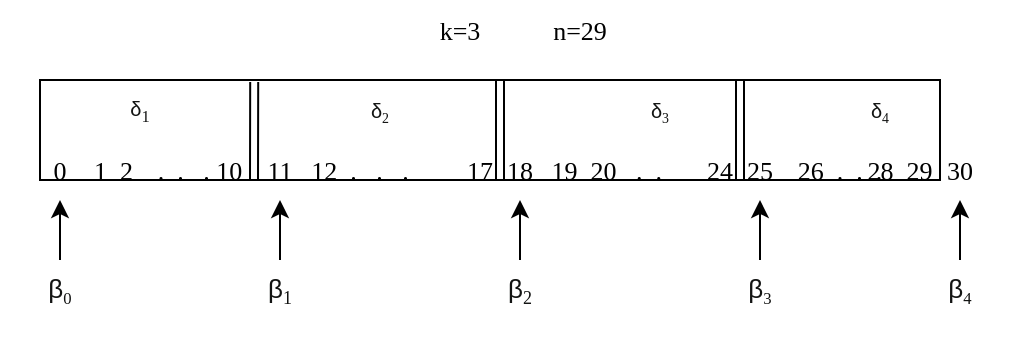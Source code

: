 <mxfile version="20.8.0" type="device" pages="10"><diagram id="a2mjMINSo2A-tKln7lIu" name="Page-1"><mxGraphModel dx="1149" dy="664" grid="1" gridSize="10" guides="1" tooltips="1" connect="1" arrows="1" fold="1" page="1" pageScale="1" pageWidth="850" pageHeight="1100" math="0" shadow="0"><root><mxCell id="0"/><mxCell id="1" parent="0"/><mxCell id="ky3h7FmiDOP6CZguD-St-1" value="" style="rounded=0;whiteSpace=wrap;html=1;" parent="1" vertex="1"><mxGeometry x="170" y="260" width="450" height="50" as="geometry"/></mxCell><mxCell id="ky3h7FmiDOP6CZguD-St-2" value="" style="endArrow=none;html=1;rounded=0;" parent="1" source="ky3h7FmiDOP6CZguD-St-1" edge="1"><mxGeometry width="50" height="50" relative="1" as="geometry"><mxPoint x="380" y="310" as="sourcePoint"/><mxPoint x="430" y="260" as="targetPoint"/></mxGeometry></mxCell><mxCell id="ky3h7FmiDOP6CZguD-St-8" value="&lt;p style=&quot;margin: 0px; font-variant-numeric: normal; font-variant-east-asian: normal; font-stretch: normal; line-height: normal; color: rgb(19, 20, 19); text-align: start; font-size: 10px;&quot; class=&quot;p1&quot;&gt;&lt;span style=&quot;&quot;&gt;δ&lt;/span&gt;&lt;font style=&quot;font-size: 10px;&quot; face=&quot;Times&quot;&gt;&lt;span style=&quot;&quot;&gt;&lt;sub&gt;1&lt;/sub&gt;&lt;/span&gt;&lt;/font&gt;&lt;/p&gt;" style="text;html=1;strokeColor=none;fillColor=none;align=center;verticalAlign=middle;whiteSpace=wrap;rounded=0;" parent="1" vertex="1"><mxGeometry x="190" y="260" width="60" height="30" as="geometry"/></mxCell><mxCell id="ky3h7FmiDOP6CZguD-St-10" value="&lt;p style=&quot;margin: 0px; font-variant-numeric: normal; font-variant-east-asian: normal; font-stretch: normal; line-height: normal; color: rgb(19, 20, 19); text-align: start;&quot; class=&quot;p1&quot;&gt;&lt;span style=&quot;font-size: 10px;&quot;&gt;δ&lt;/span&gt;&lt;font face=&quot;Times&quot;&gt;&lt;span style=&quot;font-size: 8.333px;&quot;&gt;&lt;sub&gt;2&lt;/sub&gt;&lt;/span&gt;&lt;/font&gt;&lt;/p&gt;" style="text;html=1;strokeColor=none;fillColor=none;align=center;verticalAlign=middle;whiteSpace=wrap;rounded=0;" parent="1" vertex="1"><mxGeometry x="310" y="260" width="60" height="30" as="geometry"/></mxCell><mxCell id="ky3h7FmiDOP6CZguD-St-11" value="&lt;p style=&quot;margin: 0px; font-variant-numeric: normal; font-variant-east-asian: normal; font-stretch: normal; line-height: normal; color: rgb(19, 20, 19); text-align: start;&quot; class=&quot;p1&quot;&gt;&lt;span style=&quot;font-size: 10px;&quot;&gt;δ&lt;/span&gt;&lt;font face=&quot;Times&quot;&gt;&lt;span style=&quot;font-size: 8.333px;&quot;&gt;&lt;sub&gt;3&lt;/sub&gt;&lt;/span&gt;&lt;/font&gt;&lt;/p&gt;" style="text;html=1;strokeColor=none;fillColor=none;align=center;verticalAlign=middle;whiteSpace=wrap;rounded=0;" parent="1" vertex="1"><mxGeometry x="450" y="260" width="60" height="30" as="geometry"/></mxCell><mxCell id="ky3h7FmiDOP6CZguD-St-12" value="&lt;p style=&quot;margin: 0px; font-variant-numeric: normal; font-variant-east-asian: normal; font-stretch: normal; line-height: normal; color: rgb(19, 20, 19); text-align: start;&quot; class=&quot;p1&quot;&gt;&lt;span style=&quot;font-size: 10px;&quot;&gt;δ&lt;/span&gt;&lt;font face=&quot;Times&quot;&gt;&lt;span style=&quot;font-size: 8.333px;&quot;&gt;&lt;sub&gt;4&lt;/sub&gt;&lt;/span&gt;&lt;/font&gt;&lt;/p&gt;" style="text;html=1;strokeColor=none;fillColor=none;align=center;verticalAlign=middle;whiteSpace=wrap;rounded=0;" parent="1" vertex="1"><mxGeometry x="560" y="260" width="60" height="30" as="geometry"/></mxCell><mxCell id="ky3h7FmiDOP6CZguD-St-14" value="&lt;p style=&quot;margin: 0px; font-variant-numeric: normal; font-variant-east-asian: normal; font-stretch: normal; line-height: normal; color: rgb(19, 20, 19); text-align: start;&quot; class=&quot;p1&quot;&gt;&lt;span style=&quot;font-size: 13px;&quot;&gt;β&lt;/span&gt;&lt;font face=&quot;Times&quot;&gt;&lt;span style=&quot;font-size: 10.833px;&quot;&gt;&lt;sub&gt;1&lt;/sub&gt;&lt;/span&gt;&lt;/font&gt;&lt;/p&gt;" style="text;html=1;strokeColor=none;fillColor=none;align=center;verticalAlign=middle;whiteSpace=wrap;rounded=0;" parent="1" vertex="1"><mxGeometry x="260" y="350" width="60" height="30" as="geometry"/></mxCell><mxCell id="ky3h7FmiDOP6CZguD-St-15" value="&lt;p style=&quot;margin: 0px; font-variant-numeric: normal; font-variant-east-asian: normal; font-stretch: normal; line-height: normal; color: rgb(19, 20, 19); text-align: start;&quot; class=&quot;p1&quot;&gt;&lt;span style=&quot;font-size: 13px;&quot;&gt;β&lt;/span&gt;&lt;font face=&quot;Times&quot;&gt;&lt;span style=&quot;font-size: 10.833px;&quot;&gt;&lt;sub&gt;2&lt;/sub&gt;&lt;/span&gt;&lt;/font&gt;&lt;/p&gt;" style="text;html=1;strokeColor=none;fillColor=none;align=center;verticalAlign=middle;whiteSpace=wrap;rounded=0;" parent="1" vertex="1"><mxGeometry x="380" y="350" width="60" height="30" as="geometry"/></mxCell><mxCell id="ky3h7FmiDOP6CZguD-St-16" value="&lt;p style=&quot;margin: 0px; font-variant-numeric: normal; font-variant-east-asian: normal; font-stretch: normal; line-height: normal; color: rgb(19, 20, 19); text-align: start;&quot; class=&quot;p1&quot;&gt;&lt;span style=&quot;font-size: 13px;&quot;&gt;β&lt;/span&gt;&lt;font size=&quot;1&quot; face=&quot;Times&quot;&gt;&lt;sub&gt;3&lt;/sub&gt;&lt;/font&gt;&lt;/p&gt;" style="text;html=1;strokeColor=none;fillColor=none;align=center;verticalAlign=middle;whiteSpace=wrap;rounded=0;" parent="1" vertex="1"><mxGeometry x="500" y="350" width="60" height="30" as="geometry"/></mxCell><mxCell id="ky3h7FmiDOP6CZguD-St-17" value="&lt;span style=&quot;font-family: &amp;quot;Times New Roman&amp;quot;;&quot;&gt;k=3&lt;/span&gt;" style="text;html=1;strokeColor=none;fillColor=none;align=center;verticalAlign=middle;whiteSpace=wrap;rounded=0;strokeWidth=2;fontSize=13;" parent="1" vertex="1"><mxGeometry x="350" y="220" width="60" height="30" as="geometry"/></mxCell><mxCell id="ky3h7FmiDOP6CZguD-St-32" value="&lt;span style=&quot;font-family: &amp;quot;Times New Roman&amp;quot;;&quot;&gt;n=29&lt;/span&gt;" style="text;html=1;strokeColor=none;fillColor=none;align=center;verticalAlign=middle;whiteSpace=wrap;rounded=0;strokeWidth=2;fontSize=13;" parent="1" vertex="1"><mxGeometry x="410" y="220" width="60" height="30" as="geometry"/></mxCell><mxCell id="ky3h7FmiDOP6CZguD-St-34" value="&lt;p style=&quot;margin: 0px; font-variant-numeric: normal; font-variant-east-asian: normal; font-stretch: normal; line-height: normal; color: rgb(19, 20, 19); text-align: start;&quot; class=&quot;p1&quot;&gt;&lt;span style=&quot;font-size: 13px;&quot;&gt;β&lt;/span&gt;&lt;font size=&quot;1&quot; face=&quot;Times&quot;&gt;&lt;sub&gt;4&lt;/sub&gt;&lt;/font&gt;&lt;/p&gt;" style="text;html=1;strokeColor=none;fillColor=none;align=center;verticalAlign=middle;whiteSpace=wrap;rounded=0;" parent="1" vertex="1"><mxGeometry x="600" y="350" width="60" height="30" as="geometry"/></mxCell><mxCell id="ky3h7FmiDOP6CZguD-St-37" value="&lt;p style=&quot;margin: 0px; font-variant-numeric: normal; font-variant-east-asian: normal; font-stretch: normal; line-height: normal; color: rgb(19, 20, 19); text-align: start;&quot; class=&quot;p1&quot;&gt;&lt;span style=&quot;font-size: 13px;&quot;&gt;β&lt;/span&gt;&lt;font size=&quot;1&quot; face=&quot;Times&quot;&gt;&lt;sub&gt;0&lt;/sub&gt;&lt;/font&gt;&lt;/p&gt;" style="text;html=1;strokeColor=none;fillColor=none;align=center;verticalAlign=middle;whiteSpace=wrap;rounded=0;" parent="1" vertex="1"><mxGeometry x="150" y="350" width="60" height="30" as="geometry"/></mxCell><mxCell id="ky3h7FmiDOP6CZguD-St-38" value="" style="endArrow=classic;html=1;rounded=0;fontFamily=Times New Roman;fontSize=12;entryX=0;entryY=1;entryDx=0;entryDy=0;" parent="1" source="ky3h7FmiDOP6CZguD-St-37" target="ky3h7FmiDOP6CZguD-St-59" edge="1"><mxGeometry width="50" height="50" relative="1" as="geometry"><mxPoint x="330" y="250" as="sourcePoint"/><mxPoint x="180" y="310" as="targetPoint"/></mxGeometry></mxCell><mxCell id="ky3h7FmiDOP6CZguD-St-39" value="" style="endArrow=classic;html=1;rounded=0;fontFamily=Times New Roman;fontSize=12;exitX=0.5;exitY=0;exitDx=0;exitDy=0;entryX=0.5;entryY=1;entryDx=0;entryDy=0;" parent="1" source="ky3h7FmiDOP6CZguD-St-14" target="ky3h7FmiDOP6CZguD-St-49" edge="1"><mxGeometry width="50" height="50" relative="1" as="geometry"><mxPoint x="330" y="310" as="sourcePoint"/><mxPoint x="289.936" y="310" as="targetPoint"/></mxGeometry></mxCell><mxCell id="ky3h7FmiDOP6CZguD-St-41" value="" style="endArrow=classic;html=1;rounded=0;fontFamily=Times New Roman;fontSize=13;exitX=0.5;exitY=0;exitDx=0;exitDy=0;" parent="1" source="ky3h7FmiDOP6CZguD-St-15" edge="1"><mxGeometry width="50" height="50" relative="1" as="geometry"><mxPoint x="330" y="350" as="sourcePoint"/><mxPoint x="410" y="320" as="targetPoint"/></mxGeometry></mxCell><mxCell id="ky3h7FmiDOP6CZguD-St-44" value="" style="endArrow=classic;html=1;rounded=0;fontFamily=Times New Roman;fontSize=13;exitX=0.5;exitY=0;exitDx=0;exitDy=0;" parent="1" source="ky3h7FmiDOP6CZguD-St-16" edge="1"><mxGeometry width="50" height="50" relative="1" as="geometry"><mxPoint x="420" y="360" as="sourcePoint"/><mxPoint x="530" y="320" as="targetPoint"/></mxGeometry></mxCell><mxCell id="ky3h7FmiDOP6CZguD-St-45" value="" style="endArrow=classic;html=1;rounded=0;fontFamily=Times New Roman;fontSize=13;exitX=0.5;exitY=0;exitDx=0;exitDy=0;" parent="1" source="ky3h7FmiDOP6CZguD-St-34" target="ky3h7FmiDOP6CZguD-St-55" edge="1"><mxGeometry width="50" height="50" relative="1" as="geometry"><mxPoint x="610" y="350" as="sourcePoint"/><mxPoint x="610" y="310" as="targetPoint"/></mxGeometry></mxCell><mxCell id="ky3h7FmiDOP6CZguD-St-48" value="0" style="text;html=1;strokeColor=none;fillColor=none;align=center;verticalAlign=middle;whiteSpace=wrap;rounded=0;strokeWidth=2;fontFamily=Times New Roman;fontSize=13;" parent="1" vertex="1"><mxGeometry x="150" y="290" width="60" height="30" as="geometry"/></mxCell><mxCell id="ky3h7FmiDOP6CZguD-St-49" value="11" style="text;html=1;strokeColor=none;fillColor=none;align=center;verticalAlign=middle;whiteSpace=wrap;rounded=0;strokeWidth=2;fontFamily=Times New Roman;fontSize=13;" parent="1" vertex="1"><mxGeometry x="260" y="290" width="60" height="30" as="geometry"/></mxCell><mxCell id="ky3h7FmiDOP6CZguD-St-53" value="18" style="text;html=1;strokeColor=none;fillColor=none;align=center;verticalAlign=middle;whiteSpace=wrap;rounded=0;strokeWidth=2;fontFamily=Times New Roman;fontSize=13;" parent="1" vertex="1"><mxGeometry x="380" y="290" width="60" height="30" as="geometry"/></mxCell><mxCell id="ky3h7FmiDOP6CZguD-St-54" value="25" style="text;html=1;strokeColor=none;fillColor=none;align=center;verticalAlign=middle;whiteSpace=wrap;rounded=0;strokeWidth=2;fontFamily=Times New Roman;fontSize=13;" parent="1" vertex="1"><mxGeometry x="500" y="290" width="60" height="30" as="geometry"/></mxCell><mxCell id="ky3h7FmiDOP6CZguD-St-57" value=".&amp;nbsp; .&amp;nbsp; &amp;nbsp;. 10" style="text;html=1;strokeColor=none;fillColor=none;align=center;verticalAlign=middle;whiteSpace=wrap;rounded=0;strokeWidth=2;fontFamily=Times New Roman;fontSize=13;" parent="1" vertex="1"><mxGeometry x="220" y="290" width="60" height="30" as="geometry"/></mxCell><mxCell id="ky3h7FmiDOP6CZguD-St-55" value="30" style="text;html=1;strokeColor=none;fillColor=none;align=center;verticalAlign=middle;whiteSpace=wrap;rounded=0;strokeWidth=2;fontFamily=Times New Roman;fontSize=13;" parent="1" vertex="1"><mxGeometry x="600" y="290" width="60" height="30" as="geometry"/></mxCell><mxCell id="ky3h7FmiDOP6CZguD-St-59" value="1&amp;nbsp; 2&amp;nbsp;&amp;nbsp;" style="text;html=1;strokeColor=none;fillColor=none;align=center;verticalAlign=middle;whiteSpace=wrap;rounded=0;strokeWidth=2;fontFamily=Times New Roman;fontSize=13;" parent="1" vertex="1"><mxGeometry x="180" y="290" width="60" height="30" as="geometry"/></mxCell><mxCell id="ky3h7FmiDOP6CZguD-St-60" value="12&amp;nbsp; .&amp;nbsp; &amp;nbsp;.&amp;nbsp; &amp;nbsp;." style="text;html=1;strokeColor=none;fillColor=none;align=center;verticalAlign=middle;whiteSpace=wrap;rounded=0;strokeWidth=2;fontFamily=Times New Roman;fontSize=13;" parent="1" vertex="1"><mxGeometry x="300" y="290" width="60" height="30" as="geometry"/></mxCell><mxCell id="ky3h7FmiDOP6CZguD-St-61" value="17" style="text;html=1;strokeColor=none;fillColor=none;align=center;verticalAlign=middle;whiteSpace=wrap;rounded=0;strokeWidth=2;fontFamily=Times New Roman;fontSize=13;" parent="1" vertex="1"><mxGeometry x="360" y="290" width="60" height="30" as="geometry"/></mxCell><mxCell id="ky3h7FmiDOP6CZguD-St-62" value="19&amp;nbsp; 20&amp;nbsp; &amp;nbsp;.&amp;nbsp; .&amp;nbsp;" style="text;html=1;strokeColor=none;fillColor=none;align=center;verticalAlign=middle;whiteSpace=wrap;rounded=0;strokeWidth=2;fontFamily=Times New Roman;fontSize=13;" parent="1" vertex="1"><mxGeometry x="400" y="290" width="110" height="30" as="geometry"/></mxCell><mxCell id="ky3h7FmiDOP6CZguD-St-63" value="24" style="text;html=1;strokeColor=none;fillColor=none;align=center;verticalAlign=middle;whiteSpace=wrap;rounded=0;strokeWidth=2;fontFamily=Times New Roman;fontSize=13;" parent="1" vertex="1"><mxGeometry x="480" y="290" width="60" height="30" as="geometry"/></mxCell><mxCell id="ky3h7FmiDOP6CZguD-St-64" value="26&amp;nbsp; .&amp;nbsp; .&amp;nbsp; ." style="text;html=1;strokeColor=none;fillColor=none;align=center;verticalAlign=middle;whiteSpace=wrap;rounded=0;strokeWidth=2;fontFamily=Times New Roman;fontSize=13;" parent="1" vertex="1"><mxGeometry x="540" y="290" width="60" height="30" as="geometry"/></mxCell><mxCell id="ky3h7FmiDOP6CZguD-St-67" value="" style="endArrow=none;html=1;rounded=0;fontFamily=Times New Roman;fontSize=13;shape=link;entryX=0.238;entryY=0.02;entryDx=0;entryDy=0;entryPerimeter=0;" parent="1" target="ky3h7FmiDOP6CZguD-St-1" edge="1"><mxGeometry width="50" height="50" relative="1" as="geometry"><mxPoint x="277" y="310" as="sourcePoint"/><mxPoint x="380" y="290" as="targetPoint"/></mxGeometry></mxCell><mxCell id="ky3h7FmiDOP6CZguD-St-68" value="" style="endArrow=none;html=1;rounded=0;fontFamily=Times New Roman;fontSize=13;shape=link;" parent="1" edge="1"><mxGeometry width="50" height="50" relative="1" as="geometry"><mxPoint x="400" y="260" as="sourcePoint"/><mxPoint x="400" y="310" as="targetPoint"/></mxGeometry></mxCell><mxCell id="ky3h7FmiDOP6CZguD-St-69" value="" style="endArrow=none;html=1;rounded=0;fontFamily=Times New Roman;fontSize=13;shape=link;" parent="1" edge="1"><mxGeometry width="50" height="50" relative="1" as="geometry"><mxPoint x="520" y="310" as="sourcePoint"/><mxPoint x="520" y="260" as="targetPoint"/></mxGeometry></mxCell><mxCell id="ky3h7FmiDOP6CZguD-St-70" style="edgeStyle=orthogonalEdgeStyle;shape=link;rounded=0;orthogonalLoop=1;jettySize=auto;html=1;exitX=0.5;exitY=1;exitDx=0;exitDy=0;fontFamily=Times New Roman;fontSize=13;" parent="1" source="ky3h7FmiDOP6CZguD-St-15" target="ky3h7FmiDOP6CZguD-St-15" edge="1"><mxGeometry relative="1" as="geometry"/></mxCell><mxCell id="eLVUja6boqr6qvRnJW5V-2" value="28&amp;nbsp; 29" style="text;html=1;strokeColor=none;fillColor=none;align=center;verticalAlign=middle;whiteSpace=wrap;rounded=0;strokeWidth=2;fontFamily=Times New Roman;fontSize=13;" parent="1" vertex="1"><mxGeometry x="570" y="290" width="60" height="30" as="geometry"/></mxCell></root></mxGraphModel></diagram><diagram id="pqsibxds0c7vYeyiv5VD" name="Page-2"><mxGraphModel dx="794" dy="491" grid="1" gridSize="10" guides="1" tooltips="1" connect="1" arrows="1" fold="1" page="1" pageScale="1" pageWidth="850" pageHeight="1100" math="0" shadow="0"><root><mxCell id="0"/><mxCell id="1" parent="0"/></root></mxGraphModel></diagram><diagram name="Page-1" id="yDV_0yyOJeVVWHgMkHiJ"><mxGraphModel dx="2304" dy="854" grid="1" gridSize="10" guides="1" tooltips="1" connect="1" arrows="1" fold="1" page="1" pageScale="1" pageWidth="827" pageHeight="1169" math="0" shadow="0"><root><mxCell id="WIyWlLk6GJQsqaUBKTNV-0"/><mxCell id="WIyWlLk6GJQsqaUBKTNV-1" parent="WIyWlLk6GJQsqaUBKTNV-0"/><mxCell id="9LGWDXz7oIt37OYTO3L9-123" style="edgeStyle=orthogonalEdgeStyle;rounded=0;orthogonalLoop=1;jettySize=auto;html=1;exitX=1;exitY=0.5;exitDx=0;exitDy=0;entryX=0;entryY=0.5;entryDx=0;entryDy=0;fontFamily=Times New Roman;fontSize=12;fillColor=none;" parent="WIyWlLk6GJQsqaUBKTNV-1" source="9LGWDXz7oIt37OYTO3L9-0" target="9LGWDXz7oIt37OYTO3L9-1" edge="1"><mxGeometry relative="1" as="geometry"/></mxCell><mxCell id="9LGWDXz7oIt37OYTO3L9-0" value="&lt;font face=&quot;Times New Roman&quot;&gt;Pre-Processed Dataset,&lt;br&gt;Maximum Transitions k,&lt;br&gt;Number of MCMC iterations&lt;/font&gt;" style="shape=parallelogram;perimeter=parallelogramPerimeter;whiteSpace=wrap;html=1;fixedSize=1;fillColor=none;" parent="WIyWlLk6GJQsqaUBKTNV-1" vertex="1"><mxGeometry x="-160" y="210" width="210" height="60" as="geometry"/></mxCell><mxCell id="9LGWDXz7oIt37OYTO3L9-4" value="" style="edgeStyle=orthogonalEdgeStyle;rounded=0;orthogonalLoop=1;jettySize=auto;html=1;fillColor=none;" parent="WIyWlLk6GJQsqaUBKTNV-1" source="9LGWDXz7oIt37OYTO3L9-1" target="9LGWDXz7oIt37OYTO3L9-3" edge="1"><mxGeometry relative="1" as="geometry"/></mxCell><mxCell id="9LGWDXz7oIt37OYTO3L9-1" value="&lt;font style=&quot;&quot;&gt;&lt;font style=&quot;font-size: 12px;&quot; face=&quot;Times New Roman&quot;&gt;Iteration=0,&amp;nbsp;&lt;/font&gt;&lt;br&gt;&lt;font style=&quot;font-size: 12px;&quot; face=&quot;Times New Roman&quot;&gt;Initialising Current Parameters (&lt;/font&gt;&lt;span style=&quot;color: rgb(19, 20, 19);&quot;&gt;&lt;font style=&quot;font-size: 12px;&quot; face=&quot;Times New Roman&quot;&gt;β, &lt;/font&gt;&lt;i style=&quot;&quot;&gt;&lt;font style=&quot;font-size: 14px;&quot; face=&quot;Courier New&quot;&gt;I&lt;/font&gt;&lt;/i&gt;&lt;font style=&quot;font-size: 12px;&quot; face=&quot;Times New Roman&quot;&gt; and&amp;nbsp;&lt;/font&gt;&lt;/span&gt;&lt;span style=&quot;font-size: 12px; font-family: &amp;quot;Times New Roman&amp;quot;; color: rgb(19, 20, 19);&quot;&gt;δ&lt;/span&gt;&lt;span class=&quot;s1&quot; style=&quot;font-size: 12px; font-family: &amp;quot;Times New Roman&amp;quot;; color: rgb(19, 20, 19); font-stretch: normal; line-height: normal;&quot;&gt;)&lt;/span&gt;&lt;/font&gt;" style="rounded=0;whiteSpace=wrap;html=1;fillColor=none;" parent="WIyWlLk6GJQsqaUBKTNV-1" vertex="1"><mxGeometry x="100" y="210" width="120" height="60" as="geometry"/></mxCell><mxCell id="9LGWDXz7oIt37OYTO3L9-6" value="" style="edgeStyle=orthogonalEdgeStyle;rounded=0;orthogonalLoop=1;jettySize=auto;html=1;fillColor=none;" parent="WIyWlLk6GJQsqaUBKTNV-1" source="9LGWDXz7oIt37OYTO3L9-3" edge="1"><mxGeometry relative="1" as="geometry"><mxPoint x="345" y="300" as="targetPoint"/></mxGeometry></mxCell><mxCell id="9LGWDXz7oIt37OYTO3L9-3" value="&lt;font face=&quot;Times New Roman&quot;&gt;Empty Dataframes for Storage of the Posterior Samples&amp;nbsp;&lt;/font&gt;" style="whiteSpace=wrap;html=1;rounded=0;fillColor=none;" parent="WIyWlLk6GJQsqaUBKTNV-1" vertex="1"><mxGeometry x="285" y="210" width="120" height="60" as="geometry"/></mxCell><mxCell id="9LGWDXz7oIt37OYTO3L9-9" value="" style="edgeStyle=orthogonalEdgeStyle;rounded=0;orthogonalLoop=1;jettySize=auto;html=1;fillColor=none;" parent="WIyWlLk6GJQsqaUBKTNV-1" source="9LGWDXz7oIt37OYTO3L9-7" target="9LGWDXz7oIt37OYTO3L9-8" edge="1"><mxGeometry relative="1" as="geometry"/></mxCell><mxCell id="9LGWDXz7oIt37OYTO3L9-7" value="&lt;font face=&quot;Times New Roman&quot; style=&quot;font-size: 12px&quot;&gt;Next Iteration,&lt;br&gt;&amp;nbsp;Proposal Distribution for&amp;nbsp;&lt;span style=&quot;color: rgb(19 , 20 , 19)&quot;&gt;βs&lt;/span&gt;&lt;/font&gt;" style="rounded=0;whiteSpace=wrap;html=1;fillColor=none;" parent="WIyWlLk6GJQsqaUBKTNV-1" vertex="1"><mxGeometry x="285" y="300" width="120" height="60" as="geometry"/></mxCell><mxCell id="9LGWDXz7oIt37OYTO3L9-13" value="" style="edgeStyle=orthogonalEdgeStyle;rounded=0;orthogonalLoop=1;jettySize=auto;html=1;fillColor=none;" parent="WIyWlLk6GJQsqaUBKTNV-1" source="9LGWDXz7oIt37OYTO3L9-8" target="9LGWDXz7oIt37OYTO3L9-11" edge="1"><mxGeometry relative="1" as="geometry"><Array as="points"><mxPoint x="350" y="450"/><mxPoint x="350" y="450"/></Array></mxGeometry></mxCell><mxCell id="9LGWDXz7oIt37OYTO3L9-8" value="&lt;font face=&quot;Times New Roman&quot; style=&quot;font-size: 12px&quot;&gt;&lt;br&gt;&lt;br&gt;Sampling for proposal value of&amp;nbsp;&lt;span style=&quot;color: rgb(19 , 20 , 19)&quot;&gt;β and&amp;nbsp;&lt;/span&gt;&lt;/font&gt;&lt;i style=&quot;border-color: var(--border-color); color: rgb(19, 20, 19);&quot;&gt;&lt;font style=&quot;border-color: var(--border-color); font-size: 14px;&quot; face=&quot;Courier New&quot;&gt;I&lt;/font&gt;&lt;/i&gt;&lt;font face=&quot;Times New Roman&quot; style=&quot;font-size: 12px&quot;&gt;&lt;font style=&quot;color: rgb(19 , 20 , 19)&quot;&gt;&lt;br&gt;&lt;/font&gt;&lt;br&gt;&amp;nbsp;&lt;/font&gt;" style="rounded=0;whiteSpace=wrap;html=1;fillColor=none;" parent="WIyWlLk6GJQsqaUBKTNV-1" vertex="1"><mxGeometry x="285" y="380" width="120" height="50" as="geometry"/></mxCell><mxCell id="9LGWDXz7oIt37OYTO3L9-10" value="&lt;font face=&quot;Times New Roman&quot; style=&quot;font-size: 12px&quot;&gt;Proposal Distribution Utilises Current&amp;nbsp;&lt;span style=&quot;color: rgb(19 , 20 , 19)&quot;&gt;β Values&amp;nbsp;&amp;nbsp;&lt;/span&gt;&lt;/font&gt;" style="text;html=1;align=center;verticalAlign=middle;whiteSpace=wrap;rounded=0;fillColor=none;" parent="WIyWlLk6GJQsqaUBKTNV-1" vertex="1"><mxGeometry x="380" y="310" width="320" height="30" as="geometry"/></mxCell><mxCell id="9LGWDXz7oIt37OYTO3L9-37" style="edgeStyle=orthogonalEdgeStyle;rounded=0;orthogonalLoop=1;jettySize=auto;html=1;fillColor=none;" parent="WIyWlLk6GJQsqaUBKTNV-1" source="9LGWDXz7oIt37OYTO3L9-11" target="9LGWDXz7oIt37OYTO3L9-25" edge="1"><mxGeometry relative="1" as="geometry"/></mxCell><mxCell id="9LGWDXz7oIt37OYTO3L9-38" style="edgeStyle=orthogonalEdgeStyle;rounded=0;orthogonalLoop=1;jettySize=auto;html=1;exitX=0;exitY=0.75;exitDx=0;exitDy=0;fillColor=none;" parent="WIyWlLk6GJQsqaUBKTNV-1" source="9LGWDXz7oIt37OYTO3L9-11" edge="1"><mxGeometry relative="1" as="geometry"><mxPoint x="40" y="580" as="targetPoint"/></mxGeometry></mxCell><mxCell id="9LGWDXz7oIt37OYTO3L9-41" style="edgeStyle=orthogonalEdgeStyle;rounded=0;orthogonalLoop=1;jettySize=auto;html=1;entryX=0.5;entryY=0;entryDx=0;entryDy=0;fillColor=none;" parent="WIyWlLk6GJQsqaUBKTNV-1" source="9LGWDXz7oIt37OYTO3L9-11" target="9LGWDXz7oIt37OYTO3L9-33" edge="1"><mxGeometry relative="1" as="geometry"><mxPoint x="600" y="580" as="targetPoint"/></mxGeometry></mxCell><mxCell id="9LGWDXz7oIt37OYTO3L9-42" style="edgeStyle=orthogonalEdgeStyle;rounded=0;orthogonalLoop=1;jettySize=auto;html=1;exitX=1;exitY=0.75;exitDx=0;exitDy=0;entryX=0.625;entryY=0;entryDx=0;entryDy=0;entryPerimeter=0;fillColor=none;" parent="WIyWlLk6GJQsqaUBKTNV-1" source="9LGWDXz7oIt37OYTO3L9-11" target="9LGWDXz7oIt37OYTO3L9-34" edge="1"><mxGeometry relative="1" as="geometry"/></mxCell><mxCell id="9LGWDXz7oIt37OYTO3L9-43" style="edgeStyle=orthogonalEdgeStyle;rounded=0;orthogonalLoop=1;jettySize=auto;html=1;exitX=0.25;exitY=1;exitDx=0;exitDy=0;fillColor=none;" parent="WIyWlLk6GJQsqaUBKTNV-1" source="9LGWDXz7oIt37OYTO3L9-11" edge="1"><mxGeometry relative="1" as="geometry"><mxPoint x="160" y="580" as="targetPoint"/><Array as="points"><mxPoint x="300" y="510"/><mxPoint x="300" y="545"/><mxPoint x="160" y="545"/></Array></mxGeometry></mxCell><mxCell id="9LGWDXz7oIt37OYTO3L9-44" style="edgeStyle=orthogonalEdgeStyle;rounded=0;orthogonalLoop=1;jettySize=auto;html=1;exitX=0.75;exitY=1;exitDx=0;exitDy=0;entryX=0.75;entryY=0;entryDx=0;entryDy=0;fillColor=none;" parent="WIyWlLk6GJQsqaUBKTNV-1" source="9LGWDXz7oIt37OYTO3L9-11" target="9LGWDXz7oIt37OYTO3L9-14" edge="1"><mxGeometry relative="1" as="geometry"><Array as="points"><mxPoint x="370" y="510"/><mxPoint x="370" y="548"/><mxPoint x="510" y="548"/></Array></mxGeometry></mxCell><mxCell id="9LGWDXz7oIt37OYTO3L9-47" style="edgeStyle=orthogonalEdgeStyle;rounded=0;orthogonalLoop=1;jettySize=auto;html=1;exitX=0.5;exitY=1;exitDx=0;exitDy=0;entryX=0.75;entryY=0;entryDx=0;entryDy=0;fillColor=none;" parent="WIyWlLk6GJQsqaUBKTNV-1" source="9LGWDXz7oIt37OYTO3L9-11" target="9LGWDXz7oIt37OYTO3L9-45" edge="1"><mxGeometry relative="1" as="geometry"><Array as="points"><mxPoint x="330" y="510"/><mxPoint x="330" y="660"/><mxPoint x="270" y="660"/></Array></mxGeometry></mxCell><mxCell id="9LGWDXz7oIt37OYTO3L9-11" value="&lt;font style=&quot;font-size: 12px&quot;&gt;&lt;font face=&quot;Times New Roman&quot;&gt;Calculate Proposal&amp;nbsp;&lt;/font&gt;&lt;span style=&quot;color: rgb(19 , 20 , 19)&quot;&gt;&lt;font face=&quot;Times New Roman&quot;&gt;δs&lt;br&gt;&lt;/font&gt;&lt;/span&gt;&lt;span style=&quot;color: rgb(19 , 20 , 19) ; font-family: &amp;quot;times new roman&amp;quot;&quot;&gt;(Proposal β x Proposal&amp;nbsp;&lt;/span&gt;&lt;i style=&quot;border-color: var(--border-color); color: rgb(19, 20, 19);&quot;&gt;&lt;font style=&quot;border-color: var(--border-color); font-size: 14px;&quot; face=&quot;Courier New&quot;&gt;I&lt;/font&gt;&lt;/i&gt;&lt;span style=&quot;color: rgb(19 , 20 , 19) ; font-family: &amp;quot;times new roman&amp;quot;&quot;&gt;)&amp;nbsp;&lt;/span&gt;&lt;/font&gt;&lt;span style=&quot;color: rgb(19 , 20 , 19) ; font-size: 10px&quot;&gt;&lt;br&gt;&lt;/span&gt;" style="rounded=0;whiteSpace=wrap;html=1;fillColor=none;" parent="WIyWlLk6GJQsqaUBKTNV-1" vertex="1"><mxGeometry x="280" y="450" width="130" height="60" as="geometry"/></mxCell><mxCell id="9LGWDXz7oIt37OYTO3L9-26" style="edgeStyle=orthogonalEdgeStyle;rounded=0;orthogonalLoop=1;jettySize=auto;html=1;exitX=0.5;exitY=1;exitDx=0;exitDy=0;entryX=0.5;entryY=0;entryDx=0;entryDy=0;fillColor=none;" parent="WIyWlLk6GJQsqaUBKTNV-1" source="9LGWDXz7oIt37OYTO3L9-12" target="9LGWDXz7oIt37OYTO3L9-20" edge="1"><mxGeometry relative="1" as="geometry"/></mxCell><mxCell id="9LGWDXz7oIt37OYTO3L9-12" value="&lt;font face=&quot;Times New Roman&quot; style=&quot;font-size: 12px&quot;&gt;Splitting the Original Dataset utilising Proposal&amp;nbsp;&amp;nbsp;&lt;span style=&quot;color: rgb(19 , 20 , 19)&quot;&gt;δs&lt;/span&gt;&lt;/font&gt;" style="rounded=0;whiteSpace=wrap;html=1;fillColor=none;" parent="WIyWlLk6GJQsqaUBKTNV-1" vertex="1"><mxGeometry x="110" y="585" width="120" height="60" as="geometry"/></mxCell><mxCell id="9LGWDXz7oIt37OYTO3L9-28" value="" style="edgeStyle=orthogonalEdgeStyle;rounded=0;orthogonalLoop=1;jettySize=auto;html=1;fillColor=none;" parent="WIyWlLk6GJQsqaUBKTNV-1" source="9LGWDXz7oIt37OYTO3L9-14" target="9LGWDXz7oIt37OYTO3L9-27" edge="1"><mxGeometry relative="1" as="geometry"/></mxCell><mxCell id="9LGWDXz7oIt37OYTO3L9-14" value="&lt;font face=&quot;Times New Roman&quot; style=&quot;font-size: 12px&quot;&gt;&lt;span&gt;Splitting the Original Dataset utilising Current&amp;nbsp;&amp;nbsp;&lt;/span&gt;&lt;span style=&quot;color: rgb(19 , 20 , 19)&quot;&gt;δs&lt;/span&gt;&lt;/font&gt;" style="rounded=0;whiteSpace=wrap;html=1;fillColor=none;" parent="WIyWlLk6GJQsqaUBKTNV-1" vertex="1"><mxGeometry x="420" y="585" width="120" height="55" as="geometry"/></mxCell><mxCell id="9LGWDXz7oIt37OYTO3L9-29" value="" style="edgeStyle=orthogonalEdgeStyle;rounded=0;orthogonalLoop=1;jettySize=auto;html=1;fillColor=none;" parent="WIyWlLk6GJQsqaUBKTNV-1" source="9LGWDXz7oIt37OYTO3L9-20" target="9LGWDXz7oIt37OYTO3L9-23" edge="1"><mxGeometry relative="1" as="geometry"/></mxCell><mxCell id="9LGWDXz7oIt37OYTO3L9-20" value="&lt;font face=&quot;Times New Roman&quot;&gt;Structure Learning Using Hill Climbing Algorithm&lt;/font&gt;" style="rounded=0;whiteSpace=wrap;html=1;fillColor=none;" parent="WIyWlLk6GJQsqaUBKTNV-1" vertex="1"><mxGeometry x="110" y="665" width="120" height="50" as="geometry"/></mxCell><mxCell id="9LGWDXz7oIt37OYTO3L9-56" style="edgeStyle=orthogonalEdgeStyle;rounded=0;orthogonalLoop=1;jettySize=auto;html=1;exitX=0;exitY=0.5;exitDx=0;exitDy=0;entryX=1;entryY=0.5;entryDx=0;entryDy=0;fillColor=none;" parent="WIyWlLk6GJQsqaUBKTNV-1" source="9LGWDXz7oIt37OYTO3L9-23" target="9LGWDXz7oIt37OYTO3L9-51" edge="1"><mxGeometry relative="1" as="geometry"/></mxCell><mxCell id="9LGWDXz7oIt37OYTO3L9-23" value="&lt;font face=&quot;Times New Roman&quot;&gt;&lt;font style=&quot;font-size: 12px&quot;&gt;&lt;br&gt;Marginal Likelihood based on Proposal&amp;nbsp;&lt;span style=&quot;color: rgb(19 , 20 , 19)&quot;&gt;δs&lt;/span&gt;&lt;/font&gt;&lt;br&gt;&amp;nbsp;&amp;nbsp;&lt;/font&gt;" style="rounded=0;whiteSpace=wrap;html=1;fillColor=none;" parent="WIyWlLk6GJQsqaUBKTNV-1" vertex="1"><mxGeometry x="110" y="730" width="120" height="60" as="geometry"/></mxCell><mxCell id="9LGWDXz7oIt37OYTO3L9-57" style="edgeStyle=orthogonalEdgeStyle;rounded=0;orthogonalLoop=1;jettySize=auto;html=1;exitX=0.5;exitY=1;exitDx=0;exitDy=0;entryX=0;entryY=0.5;entryDx=0;entryDy=0;fillColor=none;" parent="WIyWlLk6GJQsqaUBKTNV-1" source="9LGWDXz7oIt37OYTO3L9-25" target="9LGWDXz7oIt37OYTO3L9-51" edge="1"><mxGeometry relative="1" as="geometry"/></mxCell><mxCell id="9LGWDXz7oIt37OYTO3L9-25" value="&lt;font face=&quot;Times New Roman&quot; style=&quot;font-size: 12px&quot;&gt;Prior Distribution for Proposal&amp;nbsp;&lt;span style=&quot;color: rgb(19 , 20 , 19)&quot;&gt;β&amp;nbsp;&lt;/span&gt;&lt;/font&gt;" style="rounded=0;whiteSpace=wrap;html=1;fillColor=none;" parent="WIyWlLk6GJQsqaUBKTNV-1" vertex="1"><mxGeometry x="-160" y="585" width="120" height="60" as="geometry"/></mxCell><mxCell id="9LGWDXz7oIt37OYTO3L9-31" style="edgeStyle=orthogonalEdgeStyle;rounded=0;orthogonalLoop=1;jettySize=auto;html=1;exitX=0.5;exitY=1;exitDx=0;exitDy=0;fillColor=none;" parent="WIyWlLk6GJQsqaUBKTNV-1" source="9LGWDXz7oIt37OYTO3L9-27" target="9LGWDXz7oIt37OYTO3L9-30" edge="1"><mxGeometry relative="1" as="geometry"/></mxCell><mxCell id="9LGWDXz7oIt37OYTO3L9-27" value="&lt;font face=&quot;Times New Roman&quot;&gt;Structure Learning Using Hill Climbing Algorithm&lt;/font&gt;" style="rounded=0;whiteSpace=wrap;html=1;fillColor=none;" parent="WIyWlLk6GJQsqaUBKTNV-1" vertex="1"><mxGeometry x="420" y="655" width="120" height="60" as="geometry"/></mxCell><mxCell id="9LGWDXz7oIt37OYTO3L9-61" value="" style="edgeStyle=orthogonalEdgeStyle;rounded=0;orthogonalLoop=1;jettySize=auto;html=1;fillColor=none;" parent="WIyWlLk6GJQsqaUBKTNV-1" source="9LGWDXz7oIt37OYTO3L9-30" target="9LGWDXz7oIt37OYTO3L9-59" edge="1"><mxGeometry relative="1" as="geometry"/></mxCell><mxCell id="9LGWDXz7oIt37OYTO3L9-30" value="&lt;font face=&quot;Times New Roman&quot; style=&quot;font-size: 12px&quot;&gt;&lt;br&gt;Marginal Likelihood based on Current&amp;nbsp;&lt;span style=&quot;color: rgb(19 , 20 , 19)&quot;&gt;δs&lt;/span&gt;&lt;br&gt;&amp;nbsp;&amp;nbsp;&lt;/font&gt;" style="rounded=0;whiteSpace=wrap;html=1;fillColor=none;" parent="WIyWlLk6GJQsqaUBKTNV-1" vertex="1"><mxGeometry x="420" y="730" width="120" height="60" as="geometry"/></mxCell><mxCell id="9LGWDXz7oIt37OYTO3L9-63" style="edgeStyle=orthogonalEdgeStyle;rounded=0;orthogonalLoop=1;jettySize=auto;html=1;entryX=1;entryY=0.5;entryDx=0;entryDy=0;fillColor=none;" parent="WIyWlLk6GJQsqaUBKTNV-1" source="9LGWDXz7oIt37OYTO3L9-33" target="9LGWDXz7oIt37OYTO3L9-59" edge="1"><mxGeometry relative="1" as="geometry"><Array as="points"><mxPoint x="760" y="760"/></Array></mxGeometry></mxCell><mxCell id="9LGWDXz7oIt37OYTO3L9-33" value="&lt;font face=&quot;Times New Roman&quot; style=&quot;font-size: 12px&quot;&gt;Prior Distribution for Current&amp;nbsp;&lt;span style=&quot;color: rgb(19 , 20 , 19)&quot;&gt;βs&lt;/span&gt;&lt;/font&gt;" style="rounded=0;whiteSpace=wrap;html=1;fillColor=none;" parent="WIyWlLk6GJQsqaUBKTNV-1" vertex="1"><mxGeometry x="680" y="585" width="120" height="60" as="geometry"/></mxCell><mxCell id="9LGWDXz7oIt37OYTO3L9-62" value="" style="edgeStyle=orthogonalEdgeStyle;rounded=0;orthogonalLoop=1;jettySize=auto;html=1;fillColor=none;" parent="WIyWlLk6GJQsqaUBKTNV-1" source="9LGWDXz7oIt37OYTO3L9-34" target="9LGWDXz7oIt37OYTO3L9-59" edge="1"><mxGeometry relative="1" as="geometry"/></mxCell><mxCell id="9LGWDXz7oIt37OYTO3L9-34" value="&lt;font face=&quot;Times New Roman&quot; style=&quot;font-size: 12px&quot;&gt;Prior Distribution for Current&amp;nbsp;&lt;/font&gt;&lt;i style=&quot;border-color: var(--border-color); color: rgb(19, 20, 19);&quot;&gt;&lt;font style=&quot;border-color: var(--border-color); font-size: 14px;&quot; face=&quot;Courier New&quot;&gt;I&lt;/font&gt;&lt;/i&gt;&lt;font face=&quot;Times New Roman&quot; style=&quot;font-size: 12px&quot;&gt;&lt;span style=&quot;color: rgb(19 , 20 , 19)&quot;&gt;s&lt;/span&gt;&lt;/font&gt;" style="rounded=0;whiteSpace=wrap;html=1;fillColor=none;" parent="WIyWlLk6GJQsqaUBKTNV-1" vertex="1"><mxGeometry x="565" y="584" width="110" height="55" as="geometry"/></mxCell><mxCell id="9LGWDXz7oIt37OYTO3L9-58" style="edgeStyle=orthogonalEdgeStyle;rounded=0;orthogonalLoop=1;jettySize=auto;html=1;entryX=0.5;entryY=0;entryDx=0;entryDy=0;fillColor=none;" parent="WIyWlLk6GJQsqaUBKTNV-1" source="9LGWDXz7oIt37OYTO3L9-35" target="9LGWDXz7oIt37OYTO3L9-51" edge="1"><mxGeometry relative="1" as="geometry"/></mxCell><mxCell id="9LGWDXz7oIt37OYTO3L9-35" value="&lt;font face=&quot;Times New Roman&quot; style=&quot;font-size: 12px&quot;&gt;Prior Distribution for Proposal&amp;nbsp;&lt;/font&gt;&lt;i style=&quot;border-color: var(--border-color); color: rgb(19, 20, 19);&quot;&gt;&lt;font style=&quot;border-color: var(--border-color); font-size: 14px;&quot; face=&quot;Courier New&quot;&gt;I&lt;/font&gt;&lt;/i&gt;&lt;font style=&quot;border-color: var(--border-color);&quot; face=&quot;Times New Roman&quot;&gt;&lt;span style=&quot;border-color: var(--border-color); color: rgb(19, 20, 19);&quot;&gt;s&lt;/span&gt;&lt;/font&gt;" style="rounded=0;whiteSpace=wrap;html=1;fillColor=none;" parent="WIyWlLk6GJQsqaUBKTNV-1" vertex="1"><mxGeometry x="-20" y="585" width="120" height="60" as="geometry"/></mxCell><mxCell id="9LGWDXz7oIt37OYTO3L9-73" style="edgeStyle=orthogonalEdgeStyle;rounded=0;orthogonalLoop=1;jettySize=auto;html=1;entryX=0;entryY=0;entryDx=0;entryDy=0;fillColor=none;" parent="WIyWlLk6GJQsqaUBKTNV-1" source="9LGWDXz7oIt37OYTO3L9-45" target="9LGWDXz7oIt37OYTO3L9-68" edge="1"><mxGeometry relative="1" as="geometry"/></mxCell><mxCell id="9LGWDXz7oIt37OYTO3L9-45" value="&lt;font face=&quot;Times New Roman&quot; style=&quot;font-size: 12px&quot;&gt;Probability of going from Current to Proposal&amp;nbsp;&lt;span style=&quot;color: rgb(19 , 20 , 19)&quot;&gt;βs&lt;/span&gt;&lt;font style=&quot;color: rgb(19 , 20 , 19)&quot;&gt;,&amp;nbsp;&lt;/font&gt;&lt;/font&gt;&lt;i style=&quot;border-color: var(--border-color); color: rgb(19, 20, 19);&quot;&gt;&lt;font style=&quot;border-color: var(--border-color); font-size: 14px;&quot; face=&quot;Courier New&quot;&gt;I&lt;/font&gt;&lt;/i&gt;&lt;font style=&quot;border-color: var(--border-color);&quot; face=&quot;Times New Roman&quot;&gt;&lt;span style=&quot;border-color: var(--border-color); color: rgb(19, 20, 19);&quot;&gt;s&lt;/span&gt;&lt;/font&gt;" style="rounded=0;whiteSpace=wrap;html=1;fillColor=none;" parent="WIyWlLk6GJQsqaUBKTNV-1" vertex="1"><mxGeometry x="180" y="810" width="120" height="60" as="geometry"/></mxCell><mxCell id="9LGWDXz7oIt37OYTO3L9-74" style="edgeStyle=orthogonalEdgeStyle;rounded=0;orthogonalLoop=1;jettySize=auto;html=1;entryX=1;entryY=0;entryDx=0;entryDy=0;fillColor=none;" parent="WIyWlLk6GJQsqaUBKTNV-1" source="9LGWDXz7oIt37OYTO3L9-46" target="9LGWDXz7oIt37OYTO3L9-68" edge="1"><mxGeometry relative="1" as="geometry"/></mxCell><mxCell id="9LGWDXz7oIt37OYTO3L9-46" value="&lt;font face=&quot;Times New Roman&quot; style=&quot;font-size: 12px&quot;&gt;Probability of going from Proposal to Current&amp;nbsp;&lt;span style=&quot;color: rgb(19 , 20 , 19)&quot;&gt;βs&lt;/span&gt;&lt;font style=&quot;color: rgb(19 , 20 , 19)&quot;&gt;,&amp;nbsp;&lt;/font&gt;&lt;/font&gt;&lt;i style=&quot;border-color: var(--border-color); color: rgb(19, 20, 19);&quot;&gt;&lt;font style=&quot;border-color: var(--border-color); font-size: 14px;&quot; face=&quot;Courier New&quot;&gt;I&lt;/font&gt;&lt;/i&gt;&lt;font style=&quot;border-color: var(--border-color);&quot; face=&quot;Times New Roman&quot;&gt;&lt;span style=&quot;border-color: var(--border-color); color: rgb(19, 20, 19);&quot;&gt;s&lt;/span&gt;&lt;/font&gt;" style="rounded=0;whiteSpace=wrap;html=1;fillColor=none;" parent="WIyWlLk6GJQsqaUBKTNV-1" vertex="1"><mxGeometry x="320" y="810" width="120" height="60" as="geometry"/></mxCell><mxCell id="9LGWDXz7oIt37OYTO3L9-48" value="" style="endArrow=classic;html=1;rounded=0;exitX=0.5;exitY=1;exitDx=0;exitDy=0;entryX=0.5;entryY=0;entryDx=0;entryDy=0;fillColor=none;" parent="WIyWlLk6GJQsqaUBKTNV-1" source="9LGWDXz7oIt37OYTO3L9-11" target="9LGWDXz7oIt37OYTO3L9-46" edge="1"><mxGeometry width="50" height="50" relative="1" as="geometry"><mxPoint x="350" y="690" as="sourcePoint"/><mxPoint x="380" y="800" as="targetPoint"/><Array as="points"><mxPoint x="330" y="510"/><mxPoint x="330" y="560"/><mxPoint x="330" y="660"/><mxPoint x="380" y="660"/><mxPoint x="380" y="750"/></Array></mxGeometry></mxCell><mxCell id="9LGWDXz7oIt37OYTO3L9-72" style="edgeStyle=orthogonalEdgeStyle;rounded=0;orthogonalLoop=1;jettySize=auto;html=1;entryX=0;entryY=0.5;entryDx=0;entryDy=0;fillColor=none;" parent="WIyWlLk6GJQsqaUBKTNV-1" source="9LGWDXz7oIt37OYTO3L9-50" target="9LGWDXz7oIt37OYTO3L9-68" edge="1"><mxGeometry relative="1" as="geometry"><mxPoint x="40" y="940" as="targetPoint"/><Array as="points"><mxPoint x="30" y="930"/></Array></mxGeometry></mxCell><mxCell id="9LGWDXz7oIt37OYTO3L9-50" value="&lt;font face=&quot;Times New Roman&quot;&gt;Posterior Likelihood for Proposal Distributions&lt;/font&gt;" style="rounded=0;whiteSpace=wrap;html=1;fillColor=none;" parent="WIyWlLk6GJQsqaUBKTNV-1" vertex="1"><mxGeometry x="-20" y="810" width="120" height="60" as="geometry"/></mxCell><mxCell id="9LGWDXz7oIt37OYTO3L9-66" value="" style="edgeStyle=orthogonalEdgeStyle;rounded=0;orthogonalLoop=1;jettySize=auto;html=1;fillColor=none;" parent="WIyWlLk6GJQsqaUBKTNV-1" source="9LGWDXz7oIt37OYTO3L9-51" target="9LGWDXz7oIt37OYTO3L9-50" edge="1"><mxGeometry relative="1" as="geometry"/></mxCell><mxCell id="9LGWDXz7oIt37OYTO3L9-51" value="" style="shape=sumEllipse;perimeter=ellipsePerimeter;whiteSpace=wrap;html=1;backgroundOutline=1;fillColor=none;" parent="WIyWlLk6GJQsqaUBKTNV-1" vertex="1"><mxGeometry x="25" y="745" width="30" height="30" as="geometry"/></mxCell><mxCell id="9LGWDXz7oIt37OYTO3L9-65" value="" style="edgeStyle=orthogonalEdgeStyle;rounded=0;orthogonalLoop=1;jettySize=auto;html=1;fillColor=none;" parent="WIyWlLk6GJQsqaUBKTNV-1" source="9LGWDXz7oIt37OYTO3L9-59" target="9LGWDXz7oIt37OYTO3L9-64" edge="1"><mxGeometry relative="1" as="geometry"/></mxCell><mxCell id="9LGWDXz7oIt37OYTO3L9-59" value="" style="shape=sumEllipse;perimeter=ellipsePerimeter;whiteSpace=wrap;html=1;backgroundOutline=1;fillColor=none;" parent="WIyWlLk6GJQsqaUBKTNV-1" vertex="1"><mxGeometry x="605" y="745" width="30" height="30" as="geometry"/></mxCell><mxCell id="9LGWDXz7oIt37OYTO3L9-75" style="edgeStyle=orthogonalEdgeStyle;rounded=0;orthogonalLoop=1;jettySize=auto;html=1;entryX=1;entryY=0.5;entryDx=0;entryDy=0;fillColor=none;" parent="WIyWlLk6GJQsqaUBKTNV-1" source="9LGWDXz7oIt37OYTO3L9-64" target="9LGWDXz7oIt37OYTO3L9-68" edge="1"><mxGeometry relative="1" as="geometry"><Array as="points"><mxPoint x="620" y="930"/></Array></mxGeometry></mxCell><mxCell id="9LGWDXz7oIt37OYTO3L9-64" value="&lt;font face=&quot;Times New Roman&quot;&gt;Posterior Likelihood for Current Distributions&lt;/font&gt;" style="rounded=0;whiteSpace=wrap;html=1;fillColor=none;" parent="WIyWlLk6GJQsqaUBKTNV-1" vertex="1"><mxGeometry x="560" y="810" width="120" height="60" as="geometry"/></mxCell><mxCell id="9LGWDXz7oIt37OYTO3L9-82" style="edgeStyle=orthogonalEdgeStyle;rounded=0;orthogonalLoop=1;jettySize=auto;html=1;entryX=1;entryY=0;entryDx=0;entryDy=0;fillColor=none;" parent="WIyWlLk6GJQsqaUBKTNV-1" source="9LGWDXz7oIt37OYTO3L9-67" target="9LGWDXz7oIt37OYTO3L9-79" edge="1"><mxGeometry relative="1" as="geometry"/></mxCell><mxCell id="9LGWDXz7oIt37OYTO3L9-67" value="&lt;font face=&quot;Times New Roman&quot;&gt;Calculate Acceptance Ratio, r&lt;/font&gt;" style="rounded=0;whiteSpace=wrap;html=1;fillColor=none;" parent="WIyWlLk6GJQsqaUBKTNV-1" vertex="1"><mxGeometry x="256.25" y="980" width="112.5" height="50" as="geometry"/></mxCell><mxCell id="9LGWDXz7oIt37OYTO3L9-76" style="edgeStyle=orthogonalEdgeStyle;rounded=0;orthogonalLoop=1;jettySize=auto;html=1;entryX=0.5;entryY=0;entryDx=0;entryDy=0;fillColor=none;" parent="WIyWlLk6GJQsqaUBKTNV-1" source="9LGWDXz7oIt37OYTO3L9-68" target="9LGWDXz7oIt37OYTO3L9-67" edge="1"><mxGeometry relative="1" as="geometry"/></mxCell><mxCell id="9LGWDXz7oIt37OYTO3L9-68" value="" style="shape=sumEllipse;perimeter=ellipsePerimeter;whiteSpace=wrap;html=1;backgroundOutline=1;fillColor=none;" parent="WIyWlLk6GJQsqaUBKTNV-1" vertex="1"><mxGeometry x="290" y="910" width="45" height="40" as="geometry"/></mxCell><mxCell id="9LGWDXz7oIt37OYTO3L9-81" style="edgeStyle=orthogonalEdgeStyle;rounded=0;orthogonalLoop=1;jettySize=auto;html=1;entryX=0;entryY=0;entryDx=0;entryDy=0;fillColor=none;" parent="WIyWlLk6GJQsqaUBKTNV-1" source="9LGWDXz7oIt37OYTO3L9-77" target="9LGWDXz7oIt37OYTO3L9-79" edge="1"><mxGeometry relative="1" as="geometry"/></mxCell><mxCell id="9LGWDXz7oIt37OYTO3L9-77" value="&lt;font face=&quot;Times New Roman&quot;&gt;Sampling a number u from Uniform Distribution [0 , 1]&lt;/font&gt;" style="rounded=0;whiteSpace=wrap;html=1;fillColor=none;" parent="WIyWlLk6GJQsqaUBKTNV-1" vertex="1"><mxGeometry x="70" y="980" width="130" height="50" as="geometry"/></mxCell><mxCell id="9LGWDXz7oIt37OYTO3L9-84" value="" style="edgeStyle=orthogonalEdgeStyle;rounded=0;orthogonalLoop=1;jettySize=auto;html=1;fillColor=none;" parent="WIyWlLk6GJQsqaUBKTNV-1" source="9LGWDXz7oIt37OYTO3L9-79" target="9LGWDXz7oIt37OYTO3L9-83" edge="1"><mxGeometry relative="1" as="geometry"/></mxCell><mxCell id="9LGWDXz7oIt37OYTO3L9-97" style="edgeStyle=orthogonalEdgeStyle;rounded=0;orthogonalLoop=1;jettySize=auto;html=1;entryX=1;entryY=0;entryDx=0;entryDy=0;fontFamily=Times New Roman;fontSize=12;fillColor=none;" parent="WIyWlLk6GJQsqaUBKTNV-1" source="9LGWDXz7oIt37OYTO3L9-79" target="9LGWDXz7oIt37OYTO3L9-88" edge="1"><mxGeometry relative="1" as="geometry"/></mxCell><mxCell id="9LGWDXz7oIt37OYTO3L9-79" value="&lt;font face=&quot;Times New Roman&quot;&gt;If r &amp;gt; u&lt;/font&gt;" style="rhombus;whiteSpace=wrap;html=1;fillColor=none;" parent="WIyWlLk6GJQsqaUBKTNV-1" vertex="1"><mxGeometry x="200" y="1050" width="80" height="80" as="geometry"/></mxCell><mxCell id="9LGWDXz7oIt37OYTO3L9-91" style="edgeStyle=orthogonalEdgeStyle;rounded=0;orthogonalLoop=1;jettySize=auto;html=1;entryX=0;entryY=0;entryDx=0;entryDy=0;fontFamily=Times New Roman;fontSize=12;fillColor=none;" parent="WIyWlLk6GJQsqaUBKTNV-1" source="9LGWDXz7oIt37OYTO3L9-83" target="9LGWDXz7oIt37OYTO3L9-88" edge="1"><mxGeometry relative="1" as="geometry"><Array as="points"><mxPoint x="60" y="1177"/></Array></mxGeometry></mxCell><mxCell id="9LGWDXz7oIt37OYTO3L9-83" value="&lt;font face=&quot;Times New Roman&quot; style=&quot;font-size: 12px&quot;&gt;Set Proposed&amp;nbsp;&lt;span style=&quot;color: rgb(19 , 20 , 19)&quot;&gt;β&lt;/span&gt;&lt;font style=&quot;color: rgb(19 , 20 , 19)&quot;&gt;,&amp;nbsp;&lt;/font&gt;&lt;/font&gt;&lt;i style=&quot;border-color: var(--border-color); color: rgb(19, 20, 19);&quot;&gt;&lt;font style=&quot;border-color: var(--border-color); font-size: 14px;&quot; face=&quot;Courier New&quot;&gt;I&lt;/font&gt;&lt;/i&gt;&lt;font face=&quot;Times New Roman&quot; style=&quot;font-size: 12px&quot;&gt;&lt;font style=&quot;color: rgb(19 , 20 , 19)&quot;&gt;&lt;br&gt;&amp;nbsp;to Current&amp;nbsp;&lt;/font&gt;&amp;nbsp;&lt;span style=&quot;color: rgb(19 , 20 , 19)&quot;&gt;β&lt;/span&gt;&lt;font style=&quot;color: rgb(19 , 20 , 19)&quot;&gt;,&amp;nbsp;&lt;/font&gt;&lt;/font&gt;&lt;i style=&quot;border-color: var(--border-color); color: rgb(19, 20, 19);&quot;&gt;&lt;font style=&quot;border-color: var(--border-color); font-size: 14px;&quot; face=&quot;Courier New&quot;&gt;I&lt;/font&gt;&lt;/i&gt;&lt;font face=&quot;Times New Roman&quot; style=&quot;font-size: 12px&quot;&gt;&lt;br&gt;&amp;nbsp;&lt;/font&gt;" style="rounded=0;whiteSpace=wrap;html=1;fillColor=none;" parent="WIyWlLk6GJQsqaUBKTNV-1" vertex="1"><mxGeometry y="1067.5" width="120" height="45" as="geometry"/></mxCell><mxCell id="9LGWDXz7oIt37OYTO3L9-85" value="Yes" style="text;html=1;align=center;verticalAlign=middle;whiteSpace=wrap;rounded=0;fontFamily=Times New Roman;fontSize=11;fillColor=none;" parent="WIyWlLk6GJQsqaUBKTNV-1" vertex="1"><mxGeometry x="150" y="1060" width="60" height="30" as="geometry"/></mxCell><mxCell id="9LGWDXz7oIt37OYTO3L9-86" value="No" style="text;html=1;align=center;verticalAlign=middle;whiteSpace=wrap;rounded=0;fontFamily=Times New Roman;fontSize=11;fillColor=none;" parent="WIyWlLk6GJQsqaUBKTNV-1" vertex="1"><mxGeometry x="240" y="1112.5" width="60" height="30" as="geometry"/></mxCell><mxCell id="9LGWDXz7oIt37OYTO3L9-100" style="edgeStyle=orthogonalEdgeStyle;rounded=0;orthogonalLoop=1;jettySize=auto;html=1;entryX=0;entryY=0.5;entryDx=0;entryDy=0;fontFamily=Times New Roman;fontSize=12;fillColor=none;" parent="WIyWlLk6GJQsqaUBKTNV-1" source="9LGWDXz7oIt37OYTO3L9-88" target="9LGWDXz7oIt37OYTO3L9-98" edge="1"><mxGeometry relative="1" as="geometry"/></mxCell><mxCell id="9LGWDXz7oIt37OYTO3L9-103" style="edgeStyle=orthogonalEdgeStyle;rounded=0;orthogonalLoop=1;jettySize=auto;html=1;fontFamily=Times New Roman;fontSize=12;fillColor=none;" parent="WIyWlLk6GJQsqaUBKTNV-1" source="9LGWDXz7oIt37OYTO3L9-88" target="9LGWDXz7oIt37OYTO3L9-102" edge="1"><mxGeometry relative="1" as="geometry"/></mxCell><mxCell id="9LGWDXz7oIt37OYTO3L9-88" value="Current Iteration &amp;gt; (Total Iteration)/2&amp;nbsp; ?" style="rhombus;whiteSpace=wrap;html=1;fontFamily=Times New Roman;fontSize=12;fillColor=none;" parent="WIyWlLk6GJQsqaUBKTNV-1" vertex="1"><mxGeometry x="150" y="1150" width="120" height="110" as="geometry"/></mxCell><mxCell id="9LGWDXz7oIt37OYTO3L9-108" style="edgeStyle=orthogonalEdgeStyle;rounded=0;orthogonalLoop=1;jettySize=auto;html=1;entryX=1;entryY=0.75;entryDx=0;entryDy=0;fontFamily=Times New Roman;fontSize=12;fillColor=none;" parent="WIyWlLk6GJQsqaUBKTNV-1" source="9LGWDXz7oIt37OYTO3L9-98" target="9LGWDXz7oIt37OYTO3L9-7" edge="1"><mxGeometry relative="1" as="geometry"><Array as="points"><mxPoint x="428" y="950"/><mxPoint x="810" y="950"/><mxPoint x="810" y="345"/></Array></mxGeometry></mxCell><mxCell id="9LGWDXz7oIt37OYTO3L9-111" style="edgeStyle=orthogonalEdgeStyle;rounded=0;orthogonalLoop=1;jettySize=auto;html=1;entryX=0;entryY=0.5;entryDx=0;entryDy=0;fontFamily=Times New Roman;fontSize=12;fillColor=none;" parent="WIyWlLk6GJQsqaUBKTNV-1" source="9LGWDXz7oIt37OYTO3L9-98" target="9LGWDXz7oIt37OYTO3L9-109" edge="1"><mxGeometry relative="1" as="geometry"/></mxCell><mxCell id="9LGWDXz7oIt37OYTO3L9-98" value="Current Iteration== Total Iterations ?" style="rhombus;whiteSpace=wrap;html=1;fontFamily=Times New Roman;fontSize=12;fillColor=none;" parent="WIyWlLk6GJQsqaUBKTNV-1" vertex="1"><mxGeometry x="354" y="1150" width="155" height="110" as="geometry"/></mxCell><mxCell id="9LGWDXz7oIt37OYTO3L9-99" value="No" style="text;html=1;align=center;verticalAlign=middle;whiteSpace=wrap;rounded=0;fontFamily=Times New Roman;fontSize=11;fillColor=none;" parent="WIyWlLk6GJQsqaUBKTNV-1" vertex="1"><mxGeometry x="250" y="1210" width="60" height="30" as="geometry"/></mxCell><mxCell id="9LGWDXz7oIt37OYTO3L9-101" value="Yes" style="text;html=1;align=center;verticalAlign=middle;whiteSpace=wrap;rounded=0;fontFamily=Times New Roman;fontSize=11;fillColor=none;" parent="WIyWlLk6GJQsqaUBKTNV-1" vertex="1"><mxGeometry x="140" y="1240" width="60" height="30" as="geometry"/></mxCell><mxCell id="9LGWDXz7oIt37OYTO3L9-104" style="edgeStyle=orthogonalEdgeStyle;rounded=0;orthogonalLoop=1;jettySize=auto;html=1;entryX=0.5;entryY=1;entryDx=0;entryDy=0;fontFamily=Times New Roman;fontSize=12;fillColor=none;" parent="WIyWlLk6GJQsqaUBKTNV-1" source="9LGWDXz7oIt37OYTO3L9-102" target="9LGWDXz7oIt37OYTO3L9-98" edge="1"><mxGeometry relative="1" as="geometry"/></mxCell><mxCell id="9LGWDXz7oIt37OYTO3L9-102" value="&lt;font style=&quot;font-size: 12px&quot;&gt;Storing Current&amp;nbsp;&lt;i style=&quot;border-color: var(--border-color); font-family: Helvetica; color: rgb(19, 20, 19);&quot;&gt;&lt;font style=&quot;border-color: var(--border-color); font-size: 14px;&quot; face=&quot;Courier New&quot;&gt;I&lt;/font&gt;&lt;/i&gt;&lt;font style=&quot;border-color: var(--border-color);&quot; face=&quot;Times New Roman&quot;&gt;&lt;span style=&quot;border-color: var(--border-color); color: rgb(19, 20, 19);&quot;&gt;s&lt;/span&gt;&lt;/font&gt;&lt;br&gt;&amp;nbsp;and&amp;nbsp;&amp;nbsp;&lt;span style=&quot;color: rgb(19 , 20 , 19)&quot;&gt;δs&lt;/span&gt;&lt;/font&gt;" style="rounded=0;whiteSpace=wrap;html=1;fontFamily=Times New Roman;fontSize=12;fillColor=none;" parent="WIyWlLk6GJQsqaUBKTNV-1" vertex="1"><mxGeometry x="150" y="1310" width="120" height="60" as="geometry"/></mxCell><mxCell id="9LGWDXz7oIt37OYTO3L9-106" value="Yes" style="text;html=1;align=center;verticalAlign=middle;whiteSpace=wrap;rounded=0;fontFamily=Times New Roman;fontSize=11;fillColor=none;" parent="WIyWlLk6GJQsqaUBKTNV-1" vertex="1"><mxGeometry x="470" y="1169" width="60" height="30" as="geometry"/></mxCell><mxCell id="9LGWDXz7oIt37OYTO3L9-107" value="No" style="text;html=1;align=center;verticalAlign=middle;whiteSpace=wrap;rounded=0;fontFamily=Times New Roman;fontSize=11;fillColor=none;" parent="WIyWlLk6GJQsqaUBKTNV-1" vertex="1"><mxGeometry x="354" y="1130" width="60" height="30" as="geometry"/></mxCell><mxCell id="9LGWDXz7oIt37OYTO3L9-121" style="edgeStyle=orthogonalEdgeStyle;rounded=0;orthogonalLoop=1;jettySize=auto;html=1;exitX=0.5;exitY=1;exitDx=0;exitDy=0;entryX=0.5;entryY=0;entryDx=0;entryDy=0;fontFamily=Times New Roman;fontSize=12;fillColor=none;" parent="WIyWlLk6GJQsqaUBKTNV-1" source="9LGWDXz7oIt37OYTO3L9-109" target="9LGWDXz7oIt37OYTO3L9-117" edge="1"><mxGeometry relative="1" as="geometry"/></mxCell><mxCell id="9LGWDXz7oIt37OYTO3L9-109" value="Finding Non-Zero&amp;nbsp;&amp;nbsp;&lt;span style=&quot;color: rgb(19 , 20 , 19)&quot;&gt;&lt;font style=&quot;font-size: 12px&quot;&gt;δs which correspond to unique positions in the dataset&lt;/font&gt;&lt;/span&gt;" style="rounded=0;whiteSpace=wrap;html=1;fontFamily=Times New Roman;fontSize=12;fillColor=none;" parent="WIyWlLk6GJQsqaUBKTNV-1" vertex="1"><mxGeometry x="590" y="1165" width="155" height="80" as="geometry"/></mxCell><mxCell id="9LGWDXz7oIt37OYTO3L9-112" value="Exiting Looping Structure" style="text;html=1;align=center;verticalAlign=middle;whiteSpace=wrap;rounded=0;fontFamily=Times New Roman;fontSize=12;fillColor=none;" parent="WIyWlLk6GJQsqaUBKTNV-1" vertex="1"><mxGeometry x="490" y="1220" width="100" height="30" as="geometry"/></mxCell><mxCell id="9LGWDXz7oIt37OYTO3L9-114" value="&lt;b&gt;End&lt;/b&gt;" style="strokeWidth=2;html=1;shape=mxgraph.flowchart.terminator;whiteSpace=wrap;fontFamily=Times New Roman;fontSize=12;fillColor=none;" parent="WIyWlLk6GJQsqaUBKTNV-1" vertex="1"><mxGeometry x="615" y="1380" width="100" height="60" as="geometry"/></mxCell><mxCell id="9LGWDXz7oIt37OYTO3L9-125" style="edgeStyle=orthogonalEdgeStyle;rounded=0;orthogonalLoop=1;jettySize=auto;html=1;fontFamily=Times New Roman;fontSize=12;fillColor=none;" parent="WIyWlLk6GJQsqaUBKTNV-1" source="9LGWDXz7oIt37OYTO3L9-115" target="9LGWDXz7oIt37OYTO3L9-0" edge="1"><mxGeometry relative="1" as="geometry"/></mxCell><mxCell id="9LGWDXz7oIt37OYTO3L9-115" value="&lt;b&gt;Start&lt;/b&gt;" style="strokeWidth=2;html=1;shape=mxgraph.flowchart.start_1;whiteSpace=wrap;fontFamily=Times New Roman;fontSize=12;fillColor=none;" parent="WIyWlLk6GJQsqaUBKTNV-1" vertex="1"><mxGeometry x="-105" y="100" width="100" height="60" as="geometry"/></mxCell><mxCell id="9LGWDXz7oIt37OYTO3L9-118" style="edgeStyle=orthogonalEdgeStyle;rounded=0;orthogonalLoop=1;jettySize=auto;html=1;entryX=0.5;entryY=0;entryDx=0;entryDy=0;entryPerimeter=0;fontFamily=Times New Roman;fontSize=12;fillColor=none;" parent="WIyWlLk6GJQsqaUBKTNV-1" source="9LGWDXz7oIt37OYTO3L9-117" target="9LGWDXz7oIt37OYTO3L9-114" edge="1"><mxGeometry relative="1" as="geometry"/></mxCell><mxCell id="9LGWDXz7oIt37OYTO3L9-117" value="Returning the unique consecutive positions" style="shape=parallelogram;perimeter=parallelogramPerimeter;whiteSpace=wrap;html=1;fixedSize=1;fontFamily=Times New Roman;fontSize=12;fillColor=none;" parent="WIyWlLk6GJQsqaUBKTNV-1" vertex="1"><mxGeometry x="597.5" y="1280" width="135" height="60" as="geometry"/></mxCell><mxCell id="9LGWDXz7oIt37OYTO3L9-126" value="&lt;span style=&quot;color: rgb(19 , 20 , 19)&quot;&gt;Current β is evenly spaced out &lt;br&gt;Current&amp;nbsp;&lt;/span&gt;&lt;i style=&quot;border-color: var(--border-color); color: rgb(19, 20, 19); font-family: Helvetica;&quot;&gt;&lt;font style=&quot;border-color: var(--border-color); font-size: 14px;&quot; face=&quot;Courier New&quot;&gt;I&lt;/font&gt;&lt;/i&gt;&lt;span style=&quot;color: rgb(19 , 20 , 19)&quot;&gt;&amp;nbsp;is set to 1 across all splits &lt;br&gt;&lt;/span&gt;&lt;span style=&quot;color: rgb(19 , 20 , 19)&quot;&gt;Current δ is&amp;nbsp;&lt;/span&gt;&lt;span style=&quot;color: rgb(19 , 20 , 19)&quot;&gt;Current β * Current&amp;nbsp;&lt;/span&gt;&lt;i style=&quot;border-color: var(--border-color); color: rgb(19, 20, 19); font-family: Helvetica;&quot;&gt;&lt;font style=&quot;border-color: var(--border-color); font-size: 14px;&quot; face=&quot;Courier New&quot;&gt;I&lt;/font&gt;&lt;/i&gt;" style="text;html=1;align=center;verticalAlign=middle;whiteSpace=wrap;rounded=0;fontFamily=Times New Roman;fontSize=12;fillColor=none;" parent="WIyWlLk6GJQsqaUBKTNV-1" vertex="1"><mxGeometry x="45" y="140" width="230" height="80" as="geometry"/></mxCell><mxCell id="9LGWDXz7oIt37OYTO3L9-129" value="&lt;span style=&quot;color: rgb(19 , 20 , 19)&quot;&gt;β Proposal Algorithm Rcpp Implementation&lt;br&gt;&lt;br&gt;&lt;/span&gt;" style="text;html=1;align=center;verticalAlign=middle;whiteSpace=wrap;rounded=0;fontFamily=Times New Roman;fontSize=12;fillColor=none;" parent="WIyWlLk6GJQsqaUBKTNV-1" vertex="1"><mxGeometry x="140" y="300" width="130" height="60" as="geometry"/></mxCell><mxCell id="9LGWDXz7oIt37OYTO3L9-132" value="" style="strokeWidth=2;html=1;shape=mxgraph.flowchart.annotation_2;align=left;labelPosition=right;pointerEvents=1;fontFamily=Times New Roman;fontSize=12;fillColor=none;" parent="WIyWlLk6GJQsqaUBKTNV-1" vertex="1"><mxGeometry x="-220" y="110" width="50" height="360" as="geometry"/></mxCell><mxCell id="9LGWDXz7oIt37OYTO3L9-133" value="" style="strokeWidth=2;html=1;shape=mxgraph.flowchart.annotation_2;align=left;labelPosition=right;pointerEvents=1;fontFamily=Times New Roman;fontSize=12;fillColor=none;" parent="WIyWlLk6GJQsqaUBKTNV-1" vertex="1"><mxGeometry x="-220" y="560" width="50" height="360" as="geometry"/></mxCell><mxCell id="9LGWDXz7oIt37OYTO3L9-134" value="" style="strokeWidth=2;html=1;shape=mxgraph.flowchart.annotation_2;align=left;labelPosition=right;pointerEvents=1;fontFamily=Times New Roman;fontSize=12;fillColor=none;" parent="WIyWlLk6GJQsqaUBKTNV-1" vertex="1"><mxGeometry x="-220" y="967.5" width="50" height="422.5" as="geometry"/></mxCell><mxCell id="9LGWDXz7oIt37OYTO3L9-135" value="&lt;b&gt;&lt;font style=&quot;font-size: 18px&quot;&gt;A&lt;/font&gt;&lt;/b&gt;" style="text;html=1;align=center;verticalAlign=middle;whiteSpace=wrap;rounded=0;fontFamily=Times New Roman;fontSize=12;fillColor=none;" parent="WIyWlLk6GJQsqaUBKTNV-1" vertex="1"><mxGeometry x="-240" y="260" width="60" height="30" as="geometry"/></mxCell><mxCell id="9LGWDXz7oIt37OYTO3L9-136" value="&lt;b&gt;&lt;font style=&quot;font-size: 18px&quot;&gt;B&lt;/font&gt;&lt;/b&gt;" style="text;html=1;align=center;verticalAlign=middle;whiteSpace=wrap;rounded=0;fontFamily=Times New Roman;fontSize=12;fillColor=none;" parent="WIyWlLk6GJQsqaUBKTNV-1" vertex="1"><mxGeometry x="-240" y="715" width="60" height="30" as="geometry"/></mxCell><mxCell id="9LGWDXz7oIt37OYTO3L9-137" value="&lt;b&gt;&lt;font style=&quot;font-size: 18px&quot;&gt;C&lt;/font&gt;&lt;/b&gt;" style="text;html=1;align=center;verticalAlign=middle;whiteSpace=wrap;rounded=0;fontFamily=Times New Roman;fontSize=12;fillColor=none;" parent="WIyWlLk6GJQsqaUBKTNV-1" vertex="1"><mxGeometry x="-240" y="1142.5" width="60" height="30" as="geometry"/></mxCell><mxCell id="9LGWDXz7oIt37OYTO3L9-138" value="1" style="text;html=1;align=center;verticalAlign=middle;whiteSpace=wrap;rounded=0;fontFamily=Times New Roman;fontSize=18;fillColor=none;" parent="WIyWlLk6GJQsqaUBKTNV-1" vertex="1"><mxGeometry x="-130" y="90" width="60" height="30" as="geometry"/></mxCell><mxCell id="9LGWDXz7oIt37OYTO3L9-140" value="2" style="text;html=1;align=center;verticalAlign=middle;whiteSpace=wrap;rounded=0;fontFamily=Times New Roman;fontSize=18;fillColor=none;" parent="WIyWlLk6GJQsqaUBKTNV-1" vertex="1"><mxGeometry x="-130" y="180" width="60" height="30" as="geometry"/></mxCell><mxCell id="9LGWDXz7oIt37OYTO3L9-141" value="3" style="text;html=1;align=center;verticalAlign=middle;whiteSpace=wrap;rounded=0;fontFamily=Times New Roman;fontSize=18;fillColor=none;" parent="WIyWlLk6GJQsqaUBKTNV-1" vertex="1"><mxGeometry x="50" y="250" width="60" height="30" as="geometry"/></mxCell><mxCell id="9LGWDXz7oIt37OYTO3L9-142" value="4" style="text;html=1;align=center;verticalAlign=middle;whiteSpace=wrap;rounded=0;fontFamily=Times New Roman;fontSize=18;fillColor=none;" parent="WIyWlLk6GJQsqaUBKTNV-1" vertex="1"><mxGeometry x="401.5" y="250" width="60" height="30" as="geometry"/></mxCell><mxCell id="9LGWDXz7oIt37OYTO3L9-143" value="5" style="text;html=1;align=center;verticalAlign=middle;whiteSpace=wrap;rounded=0;fontFamily=Times New Roman;fontSize=18;fillColor=none;" parent="WIyWlLk6GJQsqaUBKTNV-1" vertex="1"><mxGeometry x="230" y="340" width="60" height="30" as="geometry"/></mxCell><mxCell id="9LGWDXz7oIt37OYTO3L9-144" value="6" style="text;html=1;align=center;verticalAlign=middle;whiteSpace=wrap;rounded=0;fontFamily=Times New Roman;fontSize=18;fillColor=none;" parent="WIyWlLk6GJQsqaUBKTNV-1" vertex="1"><mxGeometry x="230" y="390" width="60" height="30" as="geometry"/></mxCell><mxCell id="9LGWDXz7oIt37OYTO3L9-145" value="7" style="text;html=1;align=center;verticalAlign=middle;whiteSpace=wrap;rounded=0;fontFamily=Times New Roman;fontSize=18;fillColor=none;" parent="WIyWlLk6GJQsqaUBKTNV-1" vertex="1"><mxGeometry x="230" y="440" width="60" height="30" as="geometry"/></mxCell><mxCell id="9LGWDXz7oIt37OYTO3L9-147" value="1" style="text;html=1;align=center;verticalAlign=middle;whiteSpace=wrap;rounded=0;fontFamily=Times New Roman;fontSize=18;fillColor=none;" parent="WIyWlLk6GJQsqaUBKTNV-1" vertex="1"><mxGeometry x="-165" y="554" width="60" height="30" as="geometry"/></mxCell><mxCell id="9LGWDXz7oIt37OYTO3L9-148" value="2" style="text;html=1;align=center;verticalAlign=middle;whiteSpace=wrap;rounded=0;fontFamily=Times New Roman;fontSize=18;fillColor=none;" parent="WIyWlLk6GJQsqaUBKTNV-1" vertex="1"><mxGeometry x="-20" y="555" width="60" height="30" as="geometry"/></mxCell><mxCell id="9LGWDXz7oIt37OYTO3L9-149" value="3" style="text;html=1;align=center;verticalAlign=middle;whiteSpace=wrap;rounded=0;fontFamily=Times New Roman;fontSize=18;fillColor=none;" parent="WIyWlLk6GJQsqaUBKTNV-1" vertex="1"><mxGeometry x="100" y="555" width="60" height="30" as="geometry"/></mxCell><mxCell id="9LGWDXz7oIt37OYTO3L9-150" value="4" style="text;html=1;align=center;verticalAlign=middle;whiteSpace=wrap;rounded=0;fontFamily=Times New Roman;fontSize=18;fillColor=none;" parent="WIyWlLk6GJQsqaUBKTNV-1" vertex="1"><mxGeometry x="60" y="675" width="60" height="30" as="geometry"/></mxCell><mxCell id="9LGWDXz7oIt37OYTO3L9-151" value="5" style="text;html=1;align=center;verticalAlign=middle;whiteSpace=wrap;rounded=0;fontFamily=Times New Roman;fontSize=18;fillColor=none;" parent="WIyWlLk6GJQsqaUBKTNV-1" vertex="1"><mxGeometry x="60" y="725" width="60" height="30" as="geometry"/></mxCell><mxCell id="9LGWDXz7oIt37OYTO3L9-152" value="6" style="text;html=1;align=center;verticalAlign=middle;whiteSpace=wrap;rounded=0;fontFamily=Times New Roman;fontSize=18;fillColor=none;" parent="WIyWlLk6GJQsqaUBKTNV-1" vertex="1"><mxGeometry x="-35" y="725" width="60" height="30" as="geometry"/></mxCell><mxCell id="9LGWDXz7oIt37OYTO3L9-153" value="7" style="text;html=1;align=center;verticalAlign=middle;whiteSpace=wrap;rounded=0;fontFamily=Times New Roman;fontSize=18;fillColor=none;" parent="WIyWlLk6GJQsqaUBKTNV-1" vertex="1"><mxGeometry x="-35" y="870" width="60" height="30" as="geometry"/></mxCell><mxCell id="9LGWDXz7oIt37OYTO3L9-154" value="8" style="text;html=1;align=center;verticalAlign=middle;whiteSpace=wrap;rounded=0;fontFamily=Times New Roman;fontSize=18;fillColor=none;" parent="WIyWlLk6GJQsqaUBKTNV-1" vertex="1"><mxGeometry x="170" y="870" width="60" height="30" as="geometry"/></mxCell><mxCell id="9LGWDXz7oIt37OYTO3L9-156" value="9" style="text;html=1;align=center;verticalAlign=middle;whiteSpace=wrap;rounded=0;fontFamily=Times New Roman;fontSize=18;fillColor=none;" parent="WIyWlLk6GJQsqaUBKTNV-1" vertex="1"><mxGeometry x="384" y="870" width="60" height="30" as="geometry"/></mxCell><mxCell id="9LGWDXz7oIt37OYTO3L9-157" value="10" style="text;html=1;align=center;verticalAlign=middle;whiteSpace=wrap;rounded=0;fontFamily=Times New Roman;fontSize=18;fillColor=none;" parent="WIyWlLk6GJQsqaUBKTNV-1" vertex="1"><mxGeometry x="420" y="554" width="60" height="30" as="geometry"/></mxCell><mxCell id="9LGWDXz7oIt37OYTO3L9-158" value="11" style="text;html=1;align=center;verticalAlign=middle;whiteSpace=wrap;rounded=0;fontFamily=Times New Roman;fontSize=18;fillColor=none;" parent="WIyWlLk6GJQsqaUBKTNV-1" vertex="1"><mxGeometry x="530" y="675" width="60" height="30" as="geometry"/></mxCell><mxCell id="9LGWDXz7oIt37OYTO3L9-159" value="12" style="text;html=1;align=center;verticalAlign=middle;whiteSpace=wrap;rounded=0;fontFamily=Times New Roman;fontSize=18;fillColor=none;" parent="WIyWlLk6GJQsqaUBKTNV-1" vertex="1"><mxGeometry x="530" y="725" width="60" height="30" as="geometry"/></mxCell><mxCell id="9LGWDXz7oIt37OYTO3L9-160" style="edgeStyle=orthogonalEdgeStyle;rounded=0;orthogonalLoop=1;jettySize=auto;html=1;exitX=0.5;exitY=1;exitDx=0;exitDy=0;fontFamily=Times New Roman;fontSize=18;fillColor=none;" parent="WIyWlLk6GJQsqaUBKTNV-1" source="9LGWDXz7oIt37OYTO3L9-158" target="9LGWDXz7oIt37OYTO3L9-158" edge="1"><mxGeometry relative="1" as="geometry"/></mxCell><mxCell id="9LGWDXz7oIt37OYTO3L9-162" value="13" style="text;html=1;align=center;verticalAlign=middle;whiteSpace=wrap;rounded=0;fontFamily=Times New Roman;fontSize=18;fillColor=none;" parent="WIyWlLk6GJQsqaUBKTNV-1" vertex="1"><mxGeometry x="560" y="554" width="60" height="30" as="geometry"/></mxCell><mxCell id="9LGWDXz7oIt37OYTO3L9-163" value="14" style="text;html=1;align=center;verticalAlign=middle;whiteSpace=wrap;rounded=0;fontFamily=Times New Roman;fontSize=18;fillColor=none;" parent="WIyWlLk6GJQsqaUBKTNV-1" vertex="1"><mxGeometry x="680" y="555" width="60" height="30" as="geometry"/></mxCell><mxCell id="9LGWDXz7oIt37OYTO3L9-164" value="15" style="text;html=1;align=center;verticalAlign=middle;whiteSpace=wrap;rounded=0;fontFamily=Times New Roman;fontSize=18;fillColor=none;" parent="WIyWlLk6GJQsqaUBKTNV-1" vertex="1"><mxGeometry x="640" y="725" width="60" height="30" as="geometry"/></mxCell><mxCell id="9LGWDXz7oIt37OYTO3L9-165" value="16" style="text;html=1;align=center;verticalAlign=middle;whiteSpace=wrap;rounded=0;fontFamily=Times New Roman;fontSize=18;fillColor=none;" parent="WIyWlLk6GJQsqaUBKTNV-1" vertex="1"><mxGeometry x="620" y="870" width="60" height="30" as="geometry"/></mxCell><mxCell id="9LGWDXz7oIt37OYTO3L9-166" value="17" style="text;html=1;align=center;verticalAlign=middle;whiteSpace=wrap;rounded=0;fontFamily=Times New Roman;fontSize=18;fillColor=none;" parent="WIyWlLk6GJQsqaUBKTNV-1" vertex="1"><mxGeometry x="335" y="900" width="60" height="30" as="geometry"/></mxCell><mxCell id="9LGWDXz7oIt37OYTO3L9-167" value="1" style="text;html=1;align=center;verticalAlign=middle;whiteSpace=wrap;rounded=0;fontFamily=Times New Roman;fontSize=18;fillColor=none;" parent="WIyWlLk6GJQsqaUBKTNV-1" vertex="1"><mxGeometry x="120" y="950" width="60" height="30" as="geometry"/></mxCell><mxCell id="9LGWDXz7oIt37OYTO3L9-168" value="2" style="text;html=1;align=center;verticalAlign=middle;whiteSpace=wrap;rounded=0;fontFamily=Times New Roman;fontSize=18;fillColor=none;" parent="WIyWlLk6GJQsqaUBKTNV-1" vertex="1"><mxGeometry x="315" y="950" width="60" height="30" as="geometry"/></mxCell><mxCell id="9LGWDXz7oIt37OYTO3L9-169" value="3" style="text;html=1;align=center;verticalAlign=middle;whiteSpace=wrap;rounded=0;fontFamily=Times New Roman;fontSize=18;fillColor=none;" parent="WIyWlLk6GJQsqaUBKTNV-1" vertex="1"><mxGeometry x="270" y="1067.5" width="60" height="30" as="geometry"/></mxCell><mxCell id="9LGWDXz7oIt37OYTO3L9-170" value="4" style="text;html=1;align=center;verticalAlign=middle;whiteSpace=wrap;rounded=0;fontFamily=Times New Roman;fontSize=18;fillColor=none;" parent="WIyWlLk6GJQsqaUBKTNV-1" vertex="1"><mxGeometry x="-50" y="1067.5" width="60" height="30" as="geometry"/></mxCell><mxCell id="9LGWDXz7oIt37OYTO3L9-171" value="5" style="text;html=1;align=center;verticalAlign=middle;whiteSpace=wrap;rounded=0;fontFamily=Times New Roman;fontSize=18;fillColor=none;" parent="WIyWlLk6GJQsqaUBKTNV-1" vertex="1"><mxGeometry x="105" y="1220" width="60" height="30" as="geometry"/></mxCell><mxCell id="9LGWDXz7oIt37OYTO3L9-172" value="6" style="text;html=1;align=center;verticalAlign=middle;whiteSpace=wrap;rounded=0;fontFamily=Times New Roman;fontSize=18;fillColor=none;" parent="WIyWlLk6GJQsqaUBKTNV-1" vertex="1"><mxGeometry x="320" y="1220" width="60" height="30" as="geometry"/></mxCell><mxCell id="9LGWDXz7oIt37OYTO3L9-173" value="7" style="text;html=1;align=center;verticalAlign=middle;whiteSpace=wrap;rounded=0;fontFamily=Times New Roman;fontSize=18;fillColor=none;" parent="WIyWlLk6GJQsqaUBKTNV-1" vertex="1"><mxGeometry x="100" y="1325" width="60" height="30" as="geometry"/></mxCell><mxCell id="9LGWDXz7oIt37OYTO3L9-175" value="8" style="text;html=1;align=center;verticalAlign=middle;whiteSpace=wrap;rounded=0;fontFamily=Times New Roman;fontSize=18;fillColor=none;" parent="WIyWlLk6GJQsqaUBKTNV-1" vertex="1"><mxGeometry x="732.5" y="1190" width="60" height="30" as="geometry"/></mxCell><mxCell id="9LGWDXz7oIt37OYTO3L9-176" value="9" style="text;html=1;align=center;verticalAlign=middle;whiteSpace=wrap;rounded=0;fontFamily=Times New Roman;fontSize=18;fillColor=none;" parent="WIyWlLk6GJQsqaUBKTNV-1" vertex="1"><mxGeometry x="732.5" y="1290" width="60" height="30" as="geometry"/></mxCell><mxCell id="9LGWDXz7oIt37OYTO3L9-177" value="10" style="text;html=1;align=center;verticalAlign=middle;whiteSpace=wrap;rounded=0;fontFamily=Times New Roman;fontSize=18;fillColor=none;" parent="WIyWlLk6GJQsqaUBKTNV-1" vertex="1"><mxGeometry x="732.5" y="1395" width="60" height="30" as="geometry"/></mxCell></root></mxGraphModel></diagram><diagram name="Page-2" id="_PA24Q5lyGm-HLZQU-8Q"><mxGraphModel dx="3079" dy="797" grid="1" gridSize="10" guides="1" tooltips="1" connect="1" arrows="1" fold="1" page="1" pageScale="1" pageWidth="850" pageHeight="1100" math="0" shadow="0"><root><mxCell id="Z-eJtiod56KwD4RU_qIB-0"/><mxCell id="Z-eJtiod56KwD4RU_qIB-1" parent="Z-eJtiod56KwD4RU_qIB-0"/><mxCell id="K0Oby4ClpzFYomEyGxIw-17" value="" style="edgeStyle=orthogonalEdgeStyle;rounded=0;orthogonalLoop=1;jettySize=auto;html=1;fontFamily=Times New Roman;fontSize=12;" parent="Z-eJtiod56KwD4RU_qIB-1" source="K0Oby4ClpzFYomEyGxIw-5" target="K0Oby4ClpzFYomEyGxIw-6" edge="1"><mxGeometry relative="1" as="geometry"/></mxCell><mxCell id="K0Oby4ClpzFYomEyGxIw-5" value="Split the Dataset into Partitions" style="rounded=0;whiteSpace=wrap;html=1;fontFamily=Times New Roman;fontSize=12;fillColor=#FFFFFF;" parent="Z-eJtiod56KwD4RU_qIB-1" vertex="1"><mxGeometry x="-760" y="660" width="150" height="60" as="geometry"/></mxCell><mxCell id="K0Oby4ClpzFYomEyGxIw-18" style="edgeStyle=orthogonalEdgeStyle;rounded=0;orthogonalLoop=1;jettySize=auto;html=1;entryX=0;entryY=0.5;entryDx=0;entryDy=0;fontFamily=Times New Roman;fontSize=12;" parent="Z-eJtiod56KwD4RU_qIB-1" source="K0Oby4ClpzFYomEyGxIw-6" target="K0Oby4ClpzFYomEyGxIw-7" edge="1"><mxGeometry relative="1" as="geometry"/></mxCell><mxCell id="K0Oby4ClpzFYomEyGxIw-6" value="Collapse into All Possible Structures" style="rounded=0;whiteSpace=wrap;html=1;fontFamily=Times New Roman;fontSize=12;fillColor=#FFFFFF;" parent="Z-eJtiod56KwD4RU_qIB-1" vertex="1"><mxGeometry x="-580" y="660" width="120" height="60" as="geometry"/></mxCell><mxCell id="K0Oby4ClpzFYomEyGxIw-22" value="" style="edgeStyle=orthogonalEdgeStyle;rounded=0;orthogonalLoop=1;jettySize=auto;html=1;fontFamily=Times New Roman;fontSize=12;" parent="Z-eJtiod56KwD4RU_qIB-1" source="K0Oby4ClpzFYomEyGxIw-7" edge="1"><mxGeometry relative="1" as="geometry"><mxPoint x="-600" y="690" as="targetPoint"/><Array as="points"><mxPoint x="-280" y="690"/><mxPoint x="-280" y="600"/><mxPoint x="-600" y="600"/></Array></mxGeometry></mxCell><mxCell id="K0Oby4ClpzFYomEyGxIw-7" value="Create a New Structure by Combining Non-Adjacent Structures" style="rounded=0;whiteSpace=wrap;html=1;fontFamily=Times New Roman;fontSize=12;fillColor=#FFFFFF;" parent="Z-eJtiod56KwD4RU_qIB-1" vertex="1"><mxGeometry x="-425" y="660" width="125" height="60" as="geometry"/></mxCell><mxCell id="uC6aO4qzAF1jOZkvaELf-1" value="" style="edgeStyle=orthogonalEdgeStyle;rounded=0;orthogonalLoop=1;jettySize=auto;html=1;fontFamily=Times New Roman;fontSize=12;" parent="Z-eJtiod56KwD4RU_qIB-1" source="K0Oby4ClpzFYomEyGxIw-14" target="uC6aO4qzAF1jOZkvaELf-0" edge="1"><mxGeometry relative="1" as="geometry"/></mxCell><mxCell id="K0Oby4ClpzFYomEyGxIw-14" value="Return the Maximum A Posteriori (MAP) Structure" style="rounded=0;whiteSpace=wrap;html=1;fontFamily=Times New Roman;fontSize=12;fillColor=#FFFFFF;" parent="Z-eJtiod56KwD4RU_qIB-1" vertex="1"><mxGeometry x="-260" y="660" width="120" height="60" as="geometry"/></mxCell><mxCell id="K0Oby4ClpzFYomEyGxIw-29" value="" style="endArrow=classic;html=1;rounded=0;fontFamily=Times New Roman;fontSize=12;exitX=1;exitY=0.5;exitDx=0;exitDy=0;entryX=0;entryY=0.5;entryDx=0;entryDy=0;" parent="Z-eJtiod56KwD4RU_qIB-1" source="K0Oby4ClpzFYomEyGxIw-7" target="K0Oby4ClpzFYomEyGxIw-14" edge="1"><mxGeometry width="50" height="50" relative="1" as="geometry"><mxPoint x="-450" y="800" as="sourcePoint"/><mxPoint x="-400" y="750" as="targetPoint"/></mxGeometry></mxCell><mxCell id="K0Oby4ClpzFYomEyGxIw-30" value="Recursive Function Call" style="text;html=1;strokeColor=none;fillColor=none;align=center;verticalAlign=middle;whiteSpace=wrap;rounded=0;fontFamily=Times New Roman;fontSize=12;" parent="Z-eJtiod56KwD4RU_qIB-1" vertex="1"><mxGeometry x="-520" y="570" width="160" height="30" as="geometry"/></mxCell><mxCell id="K0Oby4ClpzFYomEyGxIw-31" value="&lt;b&gt;High Level View of Structural Combination and Optimal Structure Search&lt;/b&gt;" style="text;html=1;strokeColor=none;fillColor=none;align=center;verticalAlign=middle;whiteSpace=wrap;rounded=0;fontFamily=Times New Roman;fontSize=12;" parent="Z-eJtiod56KwD4RU_qIB-1" vertex="1"><mxGeometry x="-570" y="510" width="270" height="30" as="geometry"/></mxCell><mxCell id="uC6aO4qzAF1jOZkvaELf-0" value="End" style="strokeWidth=2;html=1;shape=mxgraph.flowchart.terminator;whiteSpace=wrap;fontFamily=Times New Roman;fontSize=12;fillColor=#FFFFFF;" parent="Z-eJtiod56KwD4RU_qIB-1" vertex="1"><mxGeometry x="-110" y="660" width="80" height="60" as="geometry"/></mxCell><mxCell id="wt0KEJi1LmoDPEc1R3l--1" value="" style="edgeStyle=orthogonalEdgeStyle;rounded=0;orthogonalLoop=1;jettySize=auto;html=1;fontFamily=Times New Roman;fontSize=12;" parent="Z-eJtiod56KwD4RU_qIB-1" source="wt0KEJi1LmoDPEc1R3l--0" target="K0Oby4ClpzFYomEyGxIw-5" edge="1"><mxGeometry relative="1" as="geometry"/></mxCell><mxCell id="wt0KEJi1LmoDPEc1R3l--0" value="&lt;b&gt;Start&lt;/b&gt;" style="strokeWidth=2;html=1;shape=mxgraph.flowchart.start_1;whiteSpace=wrap;fontFamily=Times New Roman;fontSize=12;" parent="Z-eJtiod56KwD4RU_qIB-1" vertex="1"><mxGeometry x="-880" y="660" width="100" height="60" as="geometry"/></mxCell><mxCell id="wt0KEJi1LmoDPEc1R3l--2" value="" style="strokeWidth=2;html=1;shape=mxgraph.flowchart.annotation_2;align=left;labelPosition=right;pointerEvents=1;fontFamily=Times New Roman;fontSize=12;fillColor=#FFFFFF;direction=north;" parent="Z-eJtiod56KwD4RU_qIB-1" vertex="1"><mxGeometry x="-750" y="740" width="150" height="80" as="geometry"/></mxCell><mxCell id="wt0KEJi1LmoDPEc1R3l--3" value="" style="strokeWidth=2;html=1;shape=mxgraph.flowchart.annotation_2;align=left;labelPosition=right;pointerEvents=1;fontFamily=Times New Roman;fontSize=12;fillColor=#FFFFFF;direction=north;" parent="Z-eJtiod56KwD4RU_qIB-1" vertex="1"><mxGeometry x="-270" y="740" width="150" height="80" as="geometry"/></mxCell><mxCell id="wt0KEJi1LmoDPEc1R3l--9" value="" style="endArrow=none;html=1;rounded=0;fontFamily=Times New Roman;fontSize=12;strokeColor=#000000;exitX=0;exitY=0.5;exitDx=0;exitDy=0;exitPerimeter=0;entryX=0;entryY=0.5;entryDx=0;entryDy=0;entryPerimeter=0;" parent="Z-eJtiod56KwD4RU_qIB-1" source="wt0KEJi1LmoDPEc1R3l--2" target="wt0KEJi1LmoDPEc1R3l--3" edge="1"><mxGeometry width="50" height="50" relative="1" as="geometry"><mxPoint x="-510" y="790" as="sourcePoint"/><mxPoint x="-460" y="740" as="targetPoint"/></mxGeometry></mxCell><mxCell id="wt0KEJi1LmoDPEc1R3l--10" value="&lt;span style=&quot;font-weight: normal&quot;&gt;Primary Function&lt;/span&gt;" style="text;html=1;strokeColor=none;fillColor=none;align=center;verticalAlign=middle;whiteSpace=wrap;rounded=0;fontFamily=Times New Roman;fontSize=12;fontStyle=1" parent="Z-eJtiod56KwD4RU_qIB-1" vertex="1"><mxGeometry x="-505" y="820" width="130" height="30" as="geometry"/></mxCell><mxCell id="wt0KEJi1LmoDPEc1R3l--11" value="" style="strokeWidth=2;html=1;shape=mxgraph.flowchart.annotation_2;align=left;labelPosition=right;pointerEvents=1;fontFamily=Times New Roman;fontSize=12;fillColor=#FFFFFF;direction=north;" parent="Z-eJtiod56KwD4RU_qIB-1" vertex="1"><mxGeometry x="-555" y="730" width="230" height="40" as="geometry"/></mxCell><mxCell id="wt0KEJi1LmoDPEc1R3l--12" value="Ancillary Functions" style="text;html=1;strokeColor=none;fillColor=none;align=center;verticalAlign=middle;whiteSpace=wrap;rounded=0;fontFamily=Times New Roman;fontSize=12;" parent="Z-eJtiod56KwD4RU_qIB-1" vertex="1"><mxGeometry x="-520" y="770" width="160" height="30" as="geometry"/></mxCell><mxCell id="wt0KEJi1LmoDPEc1R3l--13" value="D1" style="text;html=1;strokeColor=none;fillColor=none;align=center;verticalAlign=middle;whiteSpace=wrap;rounded=0;fontFamily=Times New Roman;fontSize=12;fontStyle=1" parent="Z-eJtiod56KwD4RU_qIB-1" vertex="1"><mxGeometry x="-710" y="740" width="60" height="30" as="geometry"/></mxCell><mxCell id="wt0KEJi1LmoDPEc1R3l--14" value="D2" style="text;html=1;strokeColor=none;fillColor=none;align=center;verticalAlign=middle;whiteSpace=wrap;rounded=0;fontFamily=Times New Roman;fontSize=12;fontStyle=1" parent="Z-eJtiod56KwD4RU_qIB-1" vertex="1"><mxGeometry x="-230" y="740" width="60" height="30" as="geometry"/></mxCell><mxCell id="wt0KEJi1LmoDPEc1R3l--16" value="E" style="text;html=1;strokeColor=none;fillColor=none;align=center;verticalAlign=middle;whiteSpace=wrap;rounded=0;fontFamily=Times New Roman;fontSize=12;fontStyle=1" parent="Z-eJtiod56KwD4RU_qIB-1" vertex="1"><mxGeometry x="-555" y="630" width="60" height="30" as="geometry"/></mxCell><mxCell id="wt0KEJi1LmoDPEc1R3l--17" value="&lt;b&gt;F&lt;/b&gt;" style="text;html=1;strokeColor=none;fillColor=none;align=center;verticalAlign=middle;whiteSpace=wrap;rounded=0;fontFamily=Times New Roman;fontSize=12;" parent="Z-eJtiod56KwD4RU_qIB-1" vertex="1"><mxGeometry x="-392.5" y="630" width="60" height="30" as="geometry"/></mxCell></root></mxGraphModel></diagram><diagram name="Page-3" id="-5pfULHL8ercd0LZ00Wp"><mxGraphModel dx="2173" dy="902" grid="1" gridSize="10" guides="1" tooltips="1" connect="1" arrows="1" fold="1" page="1" pageScale="1" pageWidth="850" pageHeight="1100" math="0" shadow="0"><root><mxCell id="LK3DWhf10I_YceRB3kWz-0"/><mxCell id="LK3DWhf10I_YceRB3kWz-1" parent="LK3DWhf10I_YceRB3kWz-0"/><mxCell id="efJhnNKA5agoJHxLjh0Y-2" value="" style="edgeStyle=orthogonalEdgeStyle;rounded=0;orthogonalLoop=1;jettySize=auto;html=1;fontFamily=Times New Roman;fontSize=12;" parent="LK3DWhf10I_YceRB3kWz-1" source="LK3DWhf10I_YceRB3kWz-3" target="LK3DWhf10I_YceRB3kWz-5" edge="1"><mxGeometry relative="1" as="geometry"/></mxCell><mxCell id="LK3DWhf10I_YceRB3kWz-3" value="&lt;b&gt;Start&lt;/b&gt;" style="strokeWidth=2;html=1;shape=mxgraph.flowchart.start_1;whiteSpace=wrap;fontFamily=Times New Roman;fontSize=12;" parent="LK3DWhf10I_YceRB3kWz-1" vertex="1"><mxGeometry x="-640" y="30" width="100" height="60" as="geometry"/></mxCell><mxCell id="LK3DWhf10I_YceRB3kWz-4" value="" style="edgeStyle=orthogonalEdgeStyle;rounded=0;orthogonalLoop=1;jettySize=auto;html=1;fontFamily=Times New Roman;fontSize=12;" parent="LK3DWhf10I_YceRB3kWz-1" source="LK3DWhf10I_YceRB3kWz-5" target="LK3DWhf10I_YceRB3kWz-6" edge="1"><mxGeometry relative="1" as="geometry"/></mxCell><mxCell id="LK3DWhf10I_YceRB3kWz-5" value="&lt;font style=&quot;font-size: 12px&quot;&gt;Pre-processed Dataset, Non Zero&amp;nbsp;&lt;span style=&quot;color: rgb(19 , 20 , 19)&quot;&gt;δs&lt;/span&gt;&lt;/font&gt;" style="shape=parallelogram;perimeter=parallelogramPerimeter;whiteSpace=wrap;html=1;fixedSize=1;fontFamily=Times New Roman;fontSize=18;" parent="LK3DWhf10I_YceRB3kWz-1" vertex="1"><mxGeometry x="-670" y="120" width="160" height="70" as="geometry"/></mxCell><mxCell id="mXkxNtkcVgJSUbArv29z-0" value="" style="edgeStyle=orthogonalEdgeStyle;rounded=0;orthogonalLoop=1;jettySize=auto;html=1;fontFamily=Times New Roman;fontSize=12;" parent="LK3DWhf10I_YceRB3kWz-1" source="LK3DWhf10I_YceRB3kWz-6" target="LK3DWhf10I_YceRB3kWz-7" edge="1"><mxGeometry relative="1" as="geometry"/></mxCell><mxCell id="LK3DWhf10I_YceRB3kWz-6" value="Splitting the Dataset into Partitions According to Non Zero&amp;nbsp;&lt;span style=&quot;color: rgb(19 , 20 , 19)&quot;&gt;δs&lt;/span&gt;&lt;br&gt;&amp;nbsp;" style="rounded=0;whiteSpace=wrap;html=1;fontFamily=Times New Roman;fontSize=12;" parent="LK3DWhf10I_YceRB3kWz-1" vertex="1"><mxGeometry x="-655" y="230" width="130" height="60" as="geometry"/></mxCell><mxCell id="mXkxNtkcVgJSUbArv29z-8" value="" style="edgeStyle=orthogonalEdgeStyle;rounded=0;orthogonalLoop=1;jettySize=auto;html=1;fontFamily=Times New Roman;fontSize=12;" parent="LK3DWhf10I_YceRB3kWz-1" source="LK3DWhf10I_YceRB3kWz-7" target="mXkxNtkcVgJSUbArv29z-7" edge="1"><mxGeometry relative="1" as="geometry"/></mxCell><mxCell id="LK3DWhf10I_YceRB3kWz-7" value="Storage Mechanism for All the Regimes (R) and Children of Each Regime&amp;nbsp; (C)" style="rounded=0;whiteSpace=wrap;html=1;fontFamily=Times New Roman;fontSize=12;" parent="LK3DWhf10I_YceRB3kWz-1" vertex="1"><mxGeometry x="-650" y="330" width="120" height="60" as="geometry"/></mxCell><mxCell id="i1Z020pTbrbo-MRA81jQ-1" value="" style="edgeStyle=orthogonalEdgeStyle;rounded=0;orthogonalLoop=1;jettySize=auto;html=1;fontFamily=Times New Roman;fontSize=12;" parent="LK3DWhf10I_YceRB3kWz-1" source="mXkxNtkcVgJSUbArv29z-6" target="i1Z020pTbrbo-MRA81jQ-0" edge="1"><mxGeometry relative="1" as="geometry"/></mxCell><mxCell id="mXkxNtkcVgJSUbArv29z-6" value="Returning the Structure Corresponding to Highest Marginal Likelihood" style="shape=parallelogram;perimeter=parallelogramPerimeter;whiteSpace=wrap;html=1;fixedSize=1;fontFamily=Times New Roman;fontSize=12;" parent="LK3DWhf10I_YceRB3kWz-1" vertex="1"><mxGeometry x="-670" y="670" width="160" height="80" as="geometry"/></mxCell><mxCell id="mXkxNtkcVgJSUbArv29z-9" value="" style="edgeStyle=orthogonalEdgeStyle;rounded=0;orthogonalLoop=1;jettySize=auto;html=1;fontFamily=Times New Roman;fontSize=12;" parent="LK3DWhf10I_YceRB3kWz-1" source="mXkxNtkcVgJSUbArv29z-7" target="mXkxNtkcVgJSUbArv29z-6" edge="1"><mxGeometry relative="1" as="geometry"/></mxCell><mxCell id="i1Z020pTbrbo-MRA81jQ-8" value="" style="edgeStyle=orthogonalEdgeStyle;rounded=0;orthogonalLoop=1;jettySize=auto;html=1;fontFamily=Times New Roman;fontSize=12;" parent="LK3DWhf10I_YceRB3kWz-1" source="mXkxNtkcVgJSUbArv29z-7" target="i1Z020pTbrbo-MRA81jQ-3" edge="1"><mxGeometry relative="1" as="geometry"/></mxCell><mxCell id="mXkxNtkcVgJSUbArv29z-7" value="&lt;span&gt;Collapsing into All Possible Structures k'&lt;/span&gt;" style="rounded=0;whiteSpace=wrap;html=1;fontFamily=Times New Roman;fontSize=12;" parent="LK3DWhf10I_YceRB3kWz-1" vertex="1"><mxGeometry x="-650" y="490" width="120" height="60" as="geometry"/></mxCell><mxCell id="i1Z020pTbrbo-MRA81jQ-0" value="End" style="strokeWidth=2;html=1;shape=mxgraph.flowchart.terminator;whiteSpace=wrap;fontFamily=Times New Roman;fontSize=12;" parent="LK3DWhf10I_YceRB3kWz-1" vertex="1"><mxGeometry x="-630" y="810" width="80" height="60" as="geometry"/></mxCell><mxCell id="i1Z020pTbrbo-MRA81jQ-10" value="" style="edgeStyle=orthogonalEdgeStyle;rounded=0;orthogonalLoop=1;jettySize=auto;html=1;fontFamily=Times New Roman;fontSize=12;" parent="LK3DWhf10I_YceRB3kWz-1" source="i1Z020pTbrbo-MRA81jQ-2" target="i1Z020pTbrbo-MRA81jQ-4" edge="1"><mxGeometry relative="1" as="geometry"/></mxCell><mxCell id="i1Z020pTbrbo-MRA81jQ-22" style="edgeStyle=orthogonalEdgeStyle;rounded=0;orthogonalLoop=1;jettySize=auto;html=1;entryX=0.5;entryY=0;entryDx=0;entryDy=0;fontFamily=Times New Roman;fontSize=12;" parent="LK3DWhf10I_YceRB3kWz-1" source="i1Z020pTbrbo-MRA81jQ-2" target="i1Z020pTbrbo-MRA81jQ-3" edge="1"><mxGeometry relative="1" as="geometry"><Array as="points"><mxPoint x="-300" y="460"/><mxPoint x="-440" y="460"/></Array></mxGeometry></mxCell><mxCell id="i1Z020pTbrbo-MRA81jQ-2" value="&lt;font style=&quot;font-size: 10px;&quot;&gt;Inner Loop,&lt;br&gt;&amp;nbsp;is&amp;nbsp; j in [i+1, k'] ?&amp;nbsp;&lt;/font&gt;" style="rhombus;whiteSpace=wrap;html=1;fontFamily=Times New Roman;fontSize=12;" parent="LK3DWhf10I_YceRB3kWz-1" vertex="1"><mxGeometry x="-350" y="480" width="100" height="80" as="geometry"/></mxCell><mxCell id="i1Z020pTbrbo-MRA81jQ-9" value="" style="edgeStyle=orthogonalEdgeStyle;rounded=0;orthogonalLoop=1;jettySize=auto;html=1;fontFamily=Times New Roman;fontSize=12;" parent="LK3DWhf10I_YceRB3kWz-1" source="i1Z020pTbrbo-MRA81jQ-3" target="i1Z020pTbrbo-MRA81jQ-2" edge="1"><mxGeometry relative="1" as="geometry"/></mxCell><mxCell id="i1Z020pTbrbo-MRA81jQ-14" style="edgeStyle=orthogonalEdgeStyle;rounded=0;orthogonalLoop=1;jettySize=auto;html=1;fontFamily=Times New Roman;fontSize=12;" parent="LK3DWhf10I_YceRB3kWz-1" source="i1Z020pTbrbo-MRA81jQ-3" edge="1"><mxGeometry relative="1" as="geometry"><mxPoint x="-590" y="580" as="targetPoint"/><Array as="points"><mxPoint x="-440" y="580"/></Array></mxGeometry></mxCell><mxCell id="i1Z020pTbrbo-MRA81jQ-3" value="&lt;font style=&quot;font-size: 10px;&quot;&gt;Outer Loop,&lt;br&gt;&amp;nbsp; &amp;nbsp;is&amp;nbsp; i&amp;nbsp; in [1,k'] ?&amp;nbsp;&amp;nbsp;&lt;/font&gt;" style="rhombus;whiteSpace=wrap;html=1;fontFamily=Times New Roman;fontSize=12;" parent="LK3DWhf10I_YceRB3kWz-1" vertex="1"><mxGeometry x="-480" y="480" width="80" height="80" as="geometry"/></mxCell><mxCell id="i1Z020pTbrbo-MRA81jQ-13" value="" style="edgeStyle=orthogonalEdgeStyle;rounded=0;orthogonalLoop=1;jettySize=auto;html=1;fontFamily=Times New Roman;fontSize=12;" parent="LK3DWhf10I_YceRB3kWz-1" source="i1Z020pTbrbo-MRA81jQ-4" target="i1Z020pTbrbo-MRA81jQ-5" edge="1"><mxGeometry relative="1" as="geometry"/></mxCell><mxCell id="i1Z020pTbrbo-MRA81jQ-26" style="edgeStyle=orthogonalEdgeStyle;rounded=0;orthogonalLoop=1;jettySize=auto;html=1;entryX=0.5;entryY=1;entryDx=0;entryDy=0;fontFamily=Times New Roman;fontSize=12;" parent="LK3DWhf10I_YceRB3kWz-1" source="i1Z020pTbrbo-MRA81jQ-4" target="i1Z020pTbrbo-MRA81jQ-2" edge="1"><mxGeometry relative="1" as="geometry"><Array as="points"><mxPoint x="-170" y="580"/><mxPoint x="-300" y="580"/></Array></mxGeometry></mxCell><mxCell id="i1Z020pTbrbo-MRA81jQ-4" value="&lt;font style=&quot;font-size: 11px;&quot;&gt;If Two Subset are Non-Adjacent ?&lt;/font&gt;" style="rhombus;whiteSpace=wrap;html=1;fontFamily=Times New Roman;fontSize=12;" parent="LK3DWhf10I_YceRB3kWz-1" vertex="1"><mxGeometry x="-220" y="480" width="100" height="80" as="geometry"/></mxCell><mxCell id="znZ7xuNliQAcfiGCfUSU-0" value="" style="edgeStyle=orthogonalEdgeStyle;rounded=0;orthogonalLoop=1;jettySize=auto;html=1;fontFamily=Times New Roman;fontSize=12;" parent="LK3DWhf10I_YceRB3kWz-1" source="i1Z020pTbrbo-MRA81jQ-5" target="i1Z020pTbrbo-MRA81jQ-33" edge="1"><mxGeometry relative="1" as="geometry"/></mxCell><mxCell id="i1Z020pTbrbo-MRA81jQ-5" value="Combine Two Subsets" style="rounded=0;whiteSpace=wrap;html=1;fontFamily=Times New Roman;fontSize=12;" parent="LK3DWhf10I_YceRB3kWz-1" vertex="1"><mxGeometry x="-90" y="490" width="120" height="60" as="geometry"/></mxCell><mxCell id="i1Z020pTbrbo-MRA81jQ-31" style="edgeStyle=orthogonalEdgeStyle;rounded=0;orthogonalLoop=1;jettySize=auto;html=1;fontFamily=Times New Roman;fontSize=12;" parent="LK3DWhf10I_YceRB3kWz-1" source="i1Z020pTbrbo-MRA81jQ-6" edge="1"><mxGeometry relative="1" as="geometry"><mxPoint x="-590" y="410" as="targetPoint"/></mxGeometry></mxCell><mxCell id="i1Z020pTbrbo-MRA81jQ-6" value="Storage of New Regime and its Child&amp;nbsp;" style="rounded=0;whiteSpace=wrap;html=1;fontFamily=Times New Roman;fontSize=12;" parent="LK3DWhf10I_YceRB3kWz-1" vertex="1"><mxGeometry x="-290" y="380" width="120" height="60" as="geometry"/></mxCell><mxCell id="i1Z020pTbrbo-MRA81jQ-18" value="False" style="text;html=1;align=center;verticalAlign=middle;whiteSpace=wrap;rounded=0;fontFamily=Times New Roman;fontSize=12;" parent="LK3DWhf10I_YceRB3kWz-1" vertex="1"><mxGeometry x="-510" y="550" width="60" height="30" as="geometry"/></mxCell><mxCell id="i1Z020pTbrbo-MRA81jQ-19" value="True" style="text;html=1;align=center;verticalAlign=middle;resizable=0;points=[];autosize=1;fontSize=12;fontFamily=Times New Roman;" parent="LK3DWhf10I_YceRB3kWz-1" vertex="1"><mxGeometry x="-400" y="490" width="40" height="20" as="geometry"/></mxCell><mxCell id="i1Z020pTbrbo-MRA81jQ-21" value="True" style="text;html=1;align=center;verticalAlign=middle;resizable=0;points=[];autosize=1;fontSize=12;fontFamily=Times New Roman;" parent="LK3DWhf10I_YceRB3kWz-1" vertex="1"><mxGeometry x="-260" y="490" width="40" height="20" as="geometry"/></mxCell><mxCell id="i1Z020pTbrbo-MRA81jQ-23" value="False" style="text;html=1;align=center;verticalAlign=middle;whiteSpace=wrap;rounded=0;fontFamily=Times New Roman;fontSize=12;" parent="LK3DWhf10I_YceRB3kWz-1" vertex="1"><mxGeometry x="-310" y="460" width="60" height="30" as="geometry"/></mxCell><mxCell id="i1Z020pTbrbo-MRA81jQ-24" value="i = i + 1" style="text;html=1;align=center;verticalAlign=middle;whiteSpace=wrap;rounded=0;fontFamily=Times New Roman;fontSize=12;" parent="LK3DWhf10I_YceRB3kWz-1" vertex="1"><mxGeometry x="-410" y="430" width="60" height="30" as="geometry"/></mxCell><mxCell id="i1Z020pTbrbo-MRA81jQ-25" value="True" style="text;html=1;align=center;verticalAlign=middle;resizable=0;points=[];autosize=1;fontSize=12;fontFamily=Times New Roman;" parent="LK3DWhf10I_YceRB3kWz-1" vertex="1"><mxGeometry x="-130" y="490" width="40" height="20" as="geometry"/></mxCell><mxCell id="i1Z020pTbrbo-MRA81jQ-27" value="False" style="text;html=1;align=center;verticalAlign=middle;whiteSpace=wrap;rounded=0;fontFamily=Times New Roman;fontSize=12;" parent="LK3DWhf10I_YceRB3kWz-1" vertex="1"><mxGeometry x="-220" y="550" width="60" height="30" as="geometry"/></mxCell><mxCell id="i1Z020pTbrbo-MRA81jQ-28" value="j = j + 1" style="text;html=1;align=center;verticalAlign=middle;whiteSpace=wrap;rounded=0;fontFamily=Times New Roman;fontSize=12;" parent="LK3DWhf10I_YceRB3kWz-1" vertex="1"><mxGeometry x="-270" y="580" width="60" height="30" as="geometry"/></mxCell><mxCell id="i1Z020pTbrbo-MRA81jQ-32" value="Recursion" style="text;html=1;align=center;verticalAlign=middle;whiteSpace=wrap;rounded=0;fontFamily=Times New Roman;fontSize=12;" parent="LK3DWhf10I_YceRB3kWz-1" vertex="1"><mxGeometry x="-515" y="380" width="150" height="30" as="geometry"/></mxCell><mxCell id="i1Z020pTbrbo-MRA81jQ-35" value="" style="edgeStyle=orthogonalEdgeStyle;rounded=0;orthogonalLoop=1;jettySize=auto;html=1;fontFamily=Times New Roman;fontSize=12;" parent="LK3DWhf10I_YceRB3kWz-1" source="i1Z020pTbrbo-MRA81jQ-33" target="i1Z020pTbrbo-MRA81jQ-34" edge="1"><mxGeometry relative="1" as="geometry"/></mxCell><mxCell id="i1Z020pTbrbo-MRA81jQ-33" value="Augmenting i with j's data" style="rounded=0;whiteSpace=wrap;html=1;fontFamily=Times New Roman;fontSize=12;" parent="LK3DWhf10I_YceRB3kWz-1" vertex="1"><mxGeometry x="-90" y="620" width="120" height="60" as="geometry"/></mxCell><mxCell id="i1Z020pTbrbo-MRA81jQ-37" value="" style="edgeStyle=orthogonalEdgeStyle;rounded=0;orthogonalLoop=1;jettySize=auto;html=1;fontFamily=Times New Roman;fontSize=12;" parent="LK3DWhf10I_YceRB3kWz-1" source="i1Z020pTbrbo-MRA81jQ-34" target="i1Z020pTbrbo-MRA81jQ-36" edge="1"><mxGeometry relative="1" as="geometry"/></mxCell><mxCell id="i1Z020pTbrbo-MRA81jQ-34" value="Removal of j and Reindexing" style="rounded=0;whiteSpace=wrap;html=1;fontFamily=Times New Roman;fontSize=12;" parent="LK3DWhf10I_YceRB3kWz-1" vertex="1"><mxGeometry x="-260" y="620" width="120" height="60" as="geometry"/></mxCell><mxCell id="i1Z020pTbrbo-MRA81jQ-39" value="" style="edgeStyle=orthogonalEdgeStyle;rounded=0;orthogonalLoop=1;jettySize=auto;html=1;fontFamily=Times New Roman;fontSize=12;" parent="LK3DWhf10I_YceRB3kWz-1" source="i1Z020pTbrbo-MRA81jQ-36" target="i1Z020pTbrbo-MRA81jQ-38" edge="1"><mxGeometry relative="1" as="geometry"/></mxCell><mxCell id="i1Z020pTbrbo-MRA81jQ-36" value="Augmenting i's children with j's&amp;nbsp;" style="rounded=0;whiteSpace=wrap;html=1;fontFamily=Times New Roman;fontSize=12;" parent="LK3DWhf10I_YceRB3kWz-1" vertex="1"><mxGeometry x="-430" y="620" width="120" height="60" as="geometry"/></mxCell><mxCell id="i1Z020pTbrbo-MRA81jQ-41" value="" style="edgeStyle=orthogonalEdgeStyle;rounded=0;orthogonalLoop=1;jettySize=auto;html=1;fontFamily=Times New Roman;fontSize=12;" parent="LK3DWhf10I_YceRB3kWz-1" source="i1Z020pTbrbo-MRA81jQ-38" target="i1Z020pTbrbo-MRA81jQ-40" edge="1"><mxGeometry relative="1" as="geometry"/></mxCell><mxCell id="i1Z020pTbrbo-MRA81jQ-38" value="Removing j as Child to Other Regime, Adding i as a Child&amp;nbsp;" style="rounded=0;whiteSpace=wrap;html=1;fontFamily=Times New Roman;fontSize=12;" parent="LK3DWhf10I_YceRB3kWz-1" vertex="1"><mxGeometry x="-430" y="750" width="120" height="60" as="geometry"/></mxCell><mxCell id="i1Z020pTbrbo-MRA81jQ-43" value="" style="edgeStyle=orthogonalEdgeStyle;rounded=0;orthogonalLoop=1;jettySize=auto;html=1;fontFamily=Times New Roman;fontSize=12;" parent="LK3DWhf10I_YceRB3kWz-1" source="i1Z020pTbrbo-MRA81jQ-40" target="i1Z020pTbrbo-MRA81jQ-42" edge="1"><mxGeometry relative="1" as="geometry"/></mxCell><mxCell id="i1Z020pTbrbo-MRA81jQ-40" value="Purging&amp;nbsp; j from Entire Child Relation Storage and Reindexing" style="rounded=0;whiteSpace=wrap;html=1;fontFamily=Times New Roman;fontSize=12;" parent="LK3DWhf10I_YceRB3kWz-1" vertex="1"><mxGeometry x="-260" y="750" width="120" height="60" as="geometry"/></mxCell><mxCell id="i1Z020pTbrbo-MRA81jQ-44" style="edgeStyle=orthogonalEdgeStyle;rounded=0;orthogonalLoop=1;jettySize=auto;html=1;fontFamily=Times New Roman;fontSize=12;entryX=1;entryY=0.5;entryDx=0;entryDy=0;" parent="LK3DWhf10I_YceRB3kWz-1" source="i1Z020pTbrbo-MRA81jQ-42" target="i1Z020pTbrbo-MRA81jQ-6" edge="1"><mxGeometry relative="1" as="geometry"><mxPoint x="101.053" y="390" as="targetPoint"/><Array as="points"><mxPoint x="60" y="780"/><mxPoint x="60" y="410"/></Array></mxGeometry></mxCell><mxCell id="i1Z020pTbrbo-MRA81jQ-42" value="Return Updated Regime and Child Relation" style="rounded=0;whiteSpace=wrap;html=1;fontFamily=Times New Roman;fontSize=12;" parent="LK3DWhf10I_YceRB3kWz-1" vertex="1"><mxGeometry x="-90" y="750" width="120" height="60" as="geometry"/></mxCell><mxCell id="i1Z020pTbrbo-MRA81jQ-45" value="" style="strokeWidth=2;html=1;shape=mxgraph.flowchart.annotation_2;align=left;labelPosition=right;pointerEvents=1;fontFamily=Times New Roman;fontSize=12;" parent="LK3DWhf10I_YceRB3kWz-1" vertex="1"><mxGeometry x="-740" y="40" width="50" height="360" as="geometry"/></mxCell><mxCell id="i1Z020pTbrbo-MRA81jQ-46" value="" style="strokeWidth=2;html=1;shape=mxgraph.flowchart.annotation_2;align=left;labelPosition=right;pointerEvents=1;fontFamily=Times New Roman;fontSize=12;" parent="LK3DWhf10I_YceRB3kWz-1" vertex="1"><mxGeometry x="-740" y="660" width="50" height="200" as="geometry"/></mxCell><mxCell id="i1Z020pTbrbo-MRA81jQ-48" value="D1" style="text;html=1;align=center;verticalAlign=middle;whiteSpace=wrap;rounded=0;fontFamily=Times New Roman;fontSize=12;" parent="LK3DWhf10I_YceRB3kWz-1" vertex="1"><mxGeometry x="-760" y="180" width="60" height="30" as="geometry"/></mxCell><mxCell id="U0KkRzKks-gm4rLGBQB_-0" value="D2" style="text;html=1;align=center;verticalAlign=middle;resizable=0;points=[];autosize=1;fontSize=12;fontFamily=Times New Roman;" parent="LK3DWhf10I_YceRB3kWz-1" vertex="1"><mxGeometry x="-745" y="730" width="30" height="20" as="geometry"/></mxCell><mxCell id="U0KkRzKks-gm4rLGBQB_-1" value="" style="strokeWidth=2;html=1;shape=mxgraph.flowchart.annotation_2;align=left;labelPosition=right;pointerEvents=1;fontFamily=Times New Roman;fontSize=12;direction=west;" parent="LK3DWhf10I_YceRB3kWz-1" vertex="1"><mxGeometry x="90" y="380" width="50" height="200" as="geometry"/></mxCell><mxCell id="U0KkRzKks-gm4rLGBQB_-2" value="" style="strokeWidth=2;html=1;shape=mxgraph.flowchart.annotation_2;align=left;labelPosition=right;pointerEvents=1;fontFamily=Times New Roman;fontSize=12;direction=west;" parent="LK3DWhf10I_YceRB3kWz-1" vertex="1"><mxGeometry x="90" y="620" width="50" height="200" as="geometry"/></mxCell><mxCell id="znZ7xuNliQAcfiGCfUSU-1" value="E" style="text;html=1;align=center;verticalAlign=middle;resizable=0;points=[];autosize=1;fontSize=12;fontFamily=Times New Roman;" parent="LK3DWhf10I_YceRB3kWz-1" vertex="1"><mxGeometry x="120" y="460" width="20" height="20" as="geometry"/></mxCell><mxCell id="znZ7xuNliQAcfiGCfUSU-2" value="F" style="text;html=1;align=center;verticalAlign=middle;whiteSpace=wrap;rounded=0;fontFamily=Times New Roman;fontSize=12;" parent="LK3DWhf10I_YceRB3kWz-1" vertex="1"><mxGeometry x="100" y="690" width="60" height="30" as="geometry"/></mxCell><mxCell id="znZ7xuNliQAcfiGCfUSU-3" value="1" style="text;html=1;align=center;verticalAlign=middle;resizable=0;points=[];autosize=1;fontSize=12;fontFamily=Times New Roman;" parent="LK3DWhf10I_YceRB3kWz-1" vertex="1"><mxGeometry x="-680" y="50" width="20" height="20" as="geometry"/></mxCell><mxCell id="znZ7xuNliQAcfiGCfUSU-4" value="2" style="text;html=1;align=center;verticalAlign=middle;resizable=0;points=[];autosize=1;fontSize=12;fontFamily=Times New Roman;" parent="LK3DWhf10I_YceRB3kWz-1" vertex="1"><mxGeometry x="-680" y="140" width="20" height="20" as="geometry"/></mxCell><mxCell id="znZ7xuNliQAcfiGCfUSU-5" value="3" style="text;html=1;align=center;verticalAlign=middle;resizable=0;points=[];autosize=1;fontSize=12;fontFamily=Times New Roman;" parent="LK3DWhf10I_YceRB3kWz-1" vertex="1"><mxGeometry x="-680" y="240" width="20" height="20" as="geometry"/></mxCell><mxCell id="znZ7xuNliQAcfiGCfUSU-6" value="4" style="text;html=1;align=center;verticalAlign=middle;resizable=0;points=[];autosize=1;fontSize=12;fontFamily=Times New Roman;" parent="LK3DWhf10I_YceRB3kWz-1" vertex="1"><mxGeometry x="-680" y="340" width="20" height="20" as="geometry"/></mxCell><mxCell id="znZ7xuNliQAcfiGCfUSU-7" value="1" style="text;html=1;align=center;verticalAlign=middle;whiteSpace=wrap;rounded=0;fontFamily=Times New Roman;fontSize=12;" parent="LK3DWhf10I_YceRB3kWz-1" vertex="1"><mxGeometry x="-700" y="490" width="60" height="30" as="geometry"/></mxCell><mxCell id="znZ7xuNliQAcfiGCfUSU-8" value="2" style="text;html=1;align=center;verticalAlign=middle;resizable=0;points=[];autosize=1;fontSize=12;fontFamily=Times New Roman;" parent="LK3DWhf10I_YceRB3kWz-1" vertex="1"><mxGeometry x="-500" y="490" width="20" height="20" as="geometry"/></mxCell><mxCell id="znZ7xuNliQAcfiGCfUSU-9" value="3" style="text;html=1;align=center;verticalAlign=middle;resizable=0;points=[];autosize=1;fontSize=12;fontFamily=Times New Roman;" parent="LK3DWhf10I_YceRB3kWz-1" vertex="1"><mxGeometry x="-350" y="490" width="20" height="20" as="geometry"/></mxCell><mxCell id="znZ7xuNliQAcfiGCfUSU-10" value="4" style="text;html=1;align=center;verticalAlign=middle;resizable=0;points=[];autosize=1;fontSize=12;fontFamily=Times New Roman;" parent="LK3DWhf10I_YceRB3kWz-1" vertex="1"><mxGeometry x="-220" y="490" width="20" height="20" as="geometry"/></mxCell><mxCell id="znZ7xuNliQAcfiGCfUSU-11" value="5" style="text;html=1;align=center;verticalAlign=middle;resizable=0;points=[];autosize=1;fontSize=12;fontFamily=Times New Roman;" parent="LK3DWhf10I_YceRB3kWz-1" vertex="1"><mxGeometry x="30" y="490" width="20" height="20" as="geometry"/></mxCell><mxCell id="znZ7xuNliQAcfiGCfUSU-12" value="6" style="text;html=1;align=center;verticalAlign=middle;resizable=0;points=[];autosize=1;fontSize=12;fontFamily=Times New Roman;" parent="LK3DWhf10I_YceRB3kWz-1" vertex="1"><mxGeometry x="-220" y="360" width="20" height="20" as="geometry"/></mxCell><mxCell id="znZ7xuNliQAcfiGCfUSU-14" value="1" style="text;html=1;align=center;verticalAlign=middle;whiteSpace=wrap;rounded=0;fontFamily=Times New Roman;fontSize=12;" parent="LK3DWhf10I_YceRB3kWz-1" vertex="1"><mxGeometry x="-700" y="660" width="60" height="30" as="geometry"/></mxCell><mxCell id="znZ7xuNliQAcfiGCfUSU-15" value="2" style="text;html=1;align=center;verticalAlign=middle;resizable=0;points=[];autosize=1;fontSize=12;fontFamily=Times New Roman;" parent="LK3DWhf10I_YceRB3kWz-1" vertex="1"><mxGeometry x="-680" y="820" width="20" height="20" as="geometry"/></mxCell><mxCell id="znZ7xuNliQAcfiGCfUSU-16" value="1" style="text;html=1;align=center;verticalAlign=middle;whiteSpace=wrap;rounded=0;fontFamily=Times New Roman;fontSize=12;" parent="LK3DWhf10I_YceRB3kWz-1" vertex="1"><mxGeometry x="-60" y="680" width="60" height="30" as="geometry"/></mxCell><mxCell id="znZ7xuNliQAcfiGCfUSU-18" value="2" style="text;html=1;align=center;verticalAlign=middle;resizable=0;points=[];autosize=1;fontSize=12;fontFamily=Times New Roman;" parent="LK3DWhf10I_YceRB3kWz-1" vertex="1"><mxGeometry x="-210" y="680" width="20" height="20" as="geometry"/></mxCell><mxCell id="znZ7xuNliQAcfiGCfUSU-19" value="3" style="text;html=1;align=center;verticalAlign=middle;resizable=0;points=[];autosize=1;fontSize=12;fontFamily=Times New Roman;" parent="LK3DWhf10I_YceRB3kWz-1" vertex="1"><mxGeometry x="-390" y="680" width="20" height="20" as="geometry"/></mxCell><mxCell id="znZ7xuNliQAcfiGCfUSU-20" value="4" style="text;html=1;align=center;verticalAlign=middle;resizable=0;points=[];autosize=1;fontSize=12;fontFamily=Times New Roman;" parent="LK3DWhf10I_YceRB3kWz-1" vertex="1"><mxGeometry x="-390" y="810" width="20" height="20" as="geometry"/></mxCell><mxCell id="znZ7xuNliQAcfiGCfUSU-21" value="5" style="text;html=1;align=center;verticalAlign=middle;resizable=0;points=[];autosize=1;fontSize=12;fontFamily=Times New Roman;" parent="LK3DWhf10I_YceRB3kWz-1" vertex="1"><mxGeometry x="-210" y="810" width="20" height="20" as="geometry"/></mxCell><mxCell id="znZ7xuNliQAcfiGCfUSU-22" value="6" style="text;html=1;align=center;verticalAlign=middle;resizable=0;points=[];autosize=1;fontSize=12;fontFamily=Times New Roman;" parent="LK3DWhf10I_YceRB3kWz-1" vertex="1"><mxGeometry x="-40" y="810" width="20" height="20" as="geometry"/></mxCell></root></mxGraphModel></diagram><diagram name="Page-4" id="BWav57vGlwXIPiKvT1c9"><mxGraphModel dx="1644" dy="541" grid="1" gridSize="10" guides="1" tooltips="1" connect="1" arrows="1" fold="1" page="1" pageScale="1" pageWidth="850" pageHeight="1100" math="0" shadow="0"><root><mxCell id="2NvttTNuT61i6Jy5HJsR-0"/><mxCell id="2NvttTNuT61i6Jy5HJsR-1" parent="2NvttTNuT61i6Jy5HJsR-0"/><mxCell id="MmKzrT05nbyMuDD8CB0c-2" value="" style="edgeStyle=orthogonalEdgeStyle;rounded=0;orthogonalLoop=1;jettySize=auto;html=1;" parent="2NvttTNuT61i6Jy5HJsR-1" source="r6nfa9kMhYToZmp80MAS-0" target="r6nfa9kMhYToZmp80MAS-7" edge="1"><mxGeometry relative="1" as="geometry"/></mxCell><mxCell id="r6nfa9kMhYToZmp80MAS-0" value="&lt;b&gt;Start&lt;/b&gt;" style="strokeWidth=2;html=1;shape=mxgraph.flowchart.start_1;whiteSpace=wrap;fontFamily=Times New Roman;fontSize=12;fillColor=#E6D0DE;" parent="2NvttTNuT61i6Jy5HJsR-1" vertex="1"><mxGeometry x="-450" y="410" width="100" height="60" as="geometry"/></mxCell><mxCell id="MmKzrT05nbyMuDD8CB0c-3" value="" style="edgeStyle=orthogonalEdgeStyle;rounded=0;orthogonalLoop=1;jettySize=auto;html=1;" parent="2NvttTNuT61i6Jy5HJsR-1" source="r6nfa9kMhYToZmp80MAS-7" target="0oUp-yl94yawHGWyM75v-10" edge="1"><mxGeometry relative="1" as="geometry"/></mxCell><mxCell id="r6nfa9kMhYToZmp80MAS-7" value="Feature Rescaling and Augmentation" style="rounded=0;whiteSpace=wrap;html=1;fontFamily=Times New Roman;fontSize=12;fillColor=#FFF2CC;" parent="2NvttTNuT61i6Jy5HJsR-1" vertex="1"><mxGeometry x="-460" y="510" width="120" height="60" as="geometry"/></mxCell><mxCell id="r6nfa9kMhYToZmp80MAS-12" value="Rescaling: Parameters Values from [0 , 100] to&amp;nbsp; [0 , 1]&lt;br&gt;&lt;br&gt;Augmentation: One-Hot Encoding for Home Advantage" style="text;html=1;strokeColor=none;fillColor=none;align=center;verticalAlign=middle;whiteSpace=wrap;rounded=0;fontFamily=Times New Roman;fontSize=12;" parent="2NvttTNuT61i6Jy5HJsR-1" vertex="1"><mxGeometry x="-336.25" y="495" width="240" height="90" as="geometry"/></mxCell><mxCell id="r6nfa9kMhYToZmp80MAS-19" value="1" style="text;html=1;strokeColor=none;fillColor=none;align=center;verticalAlign=middle;whiteSpace=wrap;rounded=0;fontFamily=Times New Roman;fontSize=12;" parent="2NvttTNuT61i6Jy5HJsR-1" vertex="1"><mxGeometry x="-500" y="425" width="60" height="30" as="geometry"/></mxCell><mxCell id="5_RYm36upN-r0XKRsySg-3" value="" style="edgeStyle=orthogonalEdgeStyle;rounded=0;orthogonalLoop=1;jettySize=auto;html=1;fontFamily=Times New Roman;fontSize=12;strokeColor=#000000;" parent="2NvttTNuT61i6Jy5HJsR-1" source="0oUp-yl94yawHGWyM75v-5" edge="1"><mxGeometry relative="1" as="geometry"><mxPoint x="-399.941" y="780" as="targetPoint"/></mxGeometry></mxCell><mxCell id="0oUp-yl94yawHGWyM75v-5" value="Discretise the Continuous Variables&amp;nbsp;" style="rounded=0;whiteSpace=wrap;html=1;fontFamily=Times New Roman;fontSize=12;fillColor=#F8CECC;" parent="2NvttTNuT61i6Jy5HJsR-1" vertex="1"><mxGeometry x="-460" y="690" width="120" height="60" as="geometry"/></mxCell><mxCell id="0oUp-yl94yawHGWyM75v-9" value="3" style="text;html=1;strokeColor=none;fillColor=none;align=center;verticalAlign=middle;whiteSpace=wrap;rounded=0;fontFamily=Times New Roman;fontSize=12;" parent="2NvttTNuT61i6Jy5HJsR-1" vertex="1"><mxGeometry x="-500" y="625" width="60" height="30" as="geometry"/></mxCell><mxCell id="0oUp-yl94yawHGWyM75v-13" value="" style="edgeStyle=orthogonalEdgeStyle;rounded=0;orthogonalLoop=1;jettySize=auto;html=1;fontFamily=Times New Roman;fontSize=12;strokeColor=#000000;" parent="2NvttTNuT61i6Jy5HJsR-1" source="0oUp-yl94yawHGWyM75v-10" target="0oUp-yl94yawHGWyM75v-5" edge="1"><mxGeometry relative="1" as="geometry"/></mxCell><mxCell id="0oUp-yl94yawHGWyM75v-10" value="Feature Selection&amp;nbsp;" style="rounded=0;whiteSpace=wrap;html=1;fontFamily=Times New Roman;fontSize=12;fillColor=#E1D5E7;" parent="2NvttTNuT61i6Jy5HJsR-1" vertex="1"><mxGeometry x="-460" y="610" width="120" height="60" as="geometry"/></mxCell><mxCell id="0oUp-yl94yawHGWyM75v-11" value="4" style="text;html=1;strokeColor=none;fillColor=none;align=center;verticalAlign=middle;whiteSpace=wrap;rounded=0;fontFamily=Times New Roman;fontSize=12;" parent="2NvttTNuT61i6Jy5HJsR-1" vertex="1"><mxGeometry x="-500" y="705" width="60" height="30" as="geometry"/></mxCell><mxCell id="0oUp-yl94yawHGWyM75v-16" value="Converting Continuous Variables into Discrete Intervals, e.g. Four Factors, FG%" style="text;html=1;strokeColor=none;fillColor=none;align=center;verticalAlign=middle;whiteSpace=wrap;rounded=0;fontFamily=Times New Roman;fontSize=12;" parent="2NvttTNuT61i6Jy5HJsR-1" vertex="1"><mxGeometry x="-286.25" y="700" width="140" height="30" as="geometry"/></mxCell><mxCell id="kBYyKj1yq3f8twiFk3QE-0" value="Based on the Model Specification Choosing Features" style="text;html=1;strokeColor=none;fillColor=none;align=center;verticalAlign=middle;whiteSpace=wrap;rounded=0;fontFamily=Times New Roman;fontSize=12;" parent="2NvttTNuT61i6Jy5HJsR-1" vertex="1"><mxGeometry x="-290" y="625" width="160" height="30" as="geometry"/></mxCell><mxCell id="5_RYm36upN-r0XKRsySg-0" value="End" style="strokeWidth=2;html=1;shape=mxgraph.flowchart.terminator;whiteSpace=wrap;fontFamily=Times New Roman;fontSize=12;fillColor=#FFFFCC;" parent="2NvttTNuT61i6Jy5HJsR-1" vertex="1"><mxGeometry x="-440" y="880" width="80" height="60" as="geometry"/></mxCell><mxCell id="5_RYm36upN-r0XKRsySg-4" value="" style="edgeStyle=orthogonalEdgeStyle;rounded=0;orthogonalLoop=1;jettySize=auto;html=1;fontFamily=Times New Roman;fontSize=12;strokeColor=#000000;" parent="2NvttTNuT61i6Jy5HJsR-1" target="5_RYm36upN-r0XKRsySg-0" edge="1"><mxGeometry relative="1" as="geometry"><mxPoint x="-400" y="840" as="sourcePoint"/></mxGeometry></mxCell><mxCell id="5_RYm36upN-r0XKRsySg-5" value="Dataset Further Utilised for Regime Identification" style="text;html=1;strokeColor=none;fillColor=none;align=center;verticalAlign=middle;whiteSpace=wrap;rounded=0;fontFamily=Times New Roman;fontSize=12;" parent="2NvttTNuT61i6Jy5HJsR-1" vertex="1"><mxGeometry x="-290" y="795" width="130" height="30" as="geometry"/></mxCell><mxCell id="5_RYm36upN-r0XKRsySg-6" value="5" style="text;html=1;strokeColor=none;fillColor=none;align=center;verticalAlign=middle;whiteSpace=wrap;rounded=0;fontFamily=Times New Roman;fontSize=12;" parent="2NvttTNuT61i6Jy5HJsR-1" vertex="1"><mxGeometry x="-500" y="795" width="60" height="30" as="geometry"/></mxCell><mxCell id="5_RYm36upN-r0XKRsySg-7" value="6" style="text;html=1;strokeColor=none;fillColor=none;align=center;verticalAlign=middle;whiteSpace=wrap;rounded=0;fontFamily=Times New Roman;fontSize=12;" parent="2NvttTNuT61i6Jy5HJsR-1" vertex="1"><mxGeometry x="-500" y="895" width="60" height="30" as="geometry"/></mxCell><mxCell id="MmKzrT05nbyMuDD8CB0c-1" value="2" style="text;html=1;strokeColor=none;fillColor=none;align=center;verticalAlign=middle;whiteSpace=wrap;rounded=0;fontFamily=Times New Roman;fontSize=12;" parent="2NvttTNuT61i6Jy5HJsR-1" vertex="1"><mxGeometry x="-500" y="525" width="60" height="30" as="geometry"/></mxCell><mxCell id="MmKzrT05nbyMuDD8CB0c-4" value="&lt;span style=&quot;font-family: &amp;#34;times new roman&amp;#34;&quot;&gt;Storage of Pre-Processed Data&lt;/span&gt;" style="rounded=0;whiteSpace=wrap;html=1;fillColor=#B9E0A5;" parent="2NvttTNuT61i6Jy5HJsR-1" vertex="1"><mxGeometry x="-456.25" y="780" width="120" height="60" as="geometry"/></mxCell></root></mxGraphModel></diagram><diagram name="Page-5" id="Krn-axt06eZPtZZRZjeo"><mxGraphModel dx="1686" dy="569" grid="1" gridSize="10" guides="1" tooltips="1" connect="1" arrows="1" fold="1" page="1" pageScale="1" pageWidth="850" pageHeight="1100" math="0" shadow="0"><root><mxCell id="ETDJKOvQKgjcU7u_Bbvq-0"/><mxCell id="ETDJKOvQKgjcU7u_Bbvq-1" parent="ETDJKOvQKgjcU7u_Bbvq-0"/><mxCell id="tTQ9ZIJEuXNhxe0HQAoB-2" value="" style="edgeStyle=orthogonalEdgeStyle;rounded=0;orthogonalLoop=1;jettySize=auto;html=1;fontFamily=Times New Roman;fontSize=12;" parent="ETDJKOvQKgjcU7u_Bbvq-1" source="tTQ9ZIJEuXNhxe0HQAoB-0" target="tTQ9ZIJEuXNhxe0HQAoB-1" edge="1"><mxGeometry relative="1" as="geometry"/></mxCell><mxCell id="tTQ9ZIJEuXNhxe0HQAoB-0" value="&lt;b&gt;Start&lt;/b&gt;" style="strokeWidth=2;html=1;shape=mxgraph.flowchart.start_1;whiteSpace=wrap;fontFamily=Times New Roman;fontSize=12;" parent="ETDJKOvQKgjcU7u_Bbvq-1" vertex="1"><mxGeometry x="-480" y="40" width="100" height="60" as="geometry"/></mxCell><mxCell id="tTQ9ZIJEuXNhxe0HQAoB-4" value="" style="edgeStyle=orthogonalEdgeStyle;rounded=0;orthogonalLoop=1;jettySize=auto;html=1;fontFamily=Times New Roman;fontSize=12;" parent="ETDJKOvQKgjcU7u_Bbvq-1" source="tTQ9ZIJEuXNhxe0HQAoB-1" target="tTQ9ZIJEuXNhxe0HQAoB-3" edge="1"><mxGeometry relative="1" as="geometry"/></mxCell><mxCell id="tTQ9ZIJEuXNhxe0HQAoB-1" value="Regime Partitioned Dataset and Relationship Between Regimes" style="shape=parallelogram;perimeter=parallelogramPerimeter;whiteSpace=wrap;html=1;fixedSize=1;fontFamily=Times New Roman;fontSize=12;" parent="ETDJKOvQKgjcU7u_Bbvq-1" vertex="1"><mxGeometry x="-520" y="140" width="180" height="80" as="geometry"/></mxCell><mxCell id="tTQ9ZIJEuXNhxe0HQAoB-6" value="" style="edgeStyle=orthogonalEdgeStyle;rounded=0;orthogonalLoop=1;jettySize=auto;html=1;fontFamily=Times New Roman;fontSize=12;" parent="ETDJKOvQKgjcU7u_Bbvq-1" source="tTQ9ZIJEuXNhxe0HQAoB-3" target="tTQ9ZIJEuXNhxe0HQAoB-5" edge="1"><mxGeometry relative="1" as="geometry"/></mxCell><mxCell id="tTQ9ZIJEuXNhxe0HQAoB-3" value="Pre-Defined Choices for&amp;nbsp;τ,&amp;nbsp;θ,&amp;nbsp;η, Iterations and Number of Resamples" style="rounded=0;whiteSpace=wrap;html=1;fontFamily=Times New Roman;fontSize=12;" parent="ETDJKOvQKgjcU7u_Bbvq-1" vertex="1"><mxGeometry x="-490" y="250" width="120" height="60" as="geometry"/></mxCell><mxCell id="tTQ9ZIJEuXNhxe0HQAoB-8" value="" style="edgeStyle=orthogonalEdgeStyle;rounded=0;orthogonalLoop=1;jettySize=auto;html=1;fontFamily=Times New Roman;fontSize=12;" parent="ETDJKOvQKgjcU7u_Bbvq-1" source="tTQ9ZIJEuXNhxe0HQAoB-5" target="tTQ9ZIJEuXNhxe0HQAoB-7" edge="1"><mxGeometry relative="1" as="geometry"/></mxCell><mxCell id="tTQ9ZIJEuXNhxe0HQAoB-5" value="Resampling with Retaining Regime Structure" style="rounded=0;whiteSpace=wrap;html=1;fontFamily=Times New Roman;fontSize=12;" parent="ETDJKOvQKgjcU7u_Bbvq-1" vertex="1"><mxGeometry x="-490" y="350" width="120" height="60" as="geometry"/></mxCell><mxCell id="tTQ9ZIJEuXNhxe0HQAoB-10" value="" style="edgeStyle=orthogonalEdgeStyle;rounded=0;orthogonalLoop=1;jettySize=auto;html=1;fontFamily=Times New Roman;fontSize=12;" parent="ETDJKOvQKgjcU7u_Bbvq-1" source="tTQ9ZIJEuXNhxe0HQAoB-7" target="tTQ9ZIJEuXNhxe0HQAoB-9" edge="1"><mxGeometry relative="1" as="geometry"/></mxCell><mxCell id="tTQ9ZIJEuXNhxe0HQAoB-7" value="Gaussian Processes &lt;b&gt;g&lt;/b&gt; for&amp;nbsp; Prediction Accuracy&lt;br&gt;&amp;nbsp;&lt;b&gt;f&lt;/b&gt;" style="rounded=0;whiteSpace=wrap;html=1;fontFamily=Times New Roman;fontSize=12;" parent="ETDJKOvQKgjcU7u_Bbvq-1" vertex="1"><mxGeometry x="-495" y="440" width="130" height="60" as="geometry"/></mxCell><mxCell id="tTQ9ZIJEuXNhxe0HQAoB-15" value="" style="edgeStyle=orthogonalEdgeStyle;rounded=0;orthogonalLoop=1;jettySize=auto;html=1;fontFamily=Times New Roman;fontSize=12;" parent="ETDJKOvQKgjcU7u_Bbvq-1" source="tTQ9ZIJEuXNhxe0HQAoB-9" edge="1"><mxGeometry relative="1" as="geometry"><mxPoint x="-330" y="590" as="targetPoint"/></mxGeometry></mxCell><mxCell id="tTQ9ZIJEuXNhxe0HQAoB-22" value="" style="edgeStyle=orthogonalEdgeStyle;rounded=0;orthogonalLoop=1;jettySize=auto;html=1;fontFamily=Times New Roman;fontSize=12;" parent="ETDJKOvQKgjcU7u_Bbvq-1" source="tTQ9ZIJEuXNhxe0HQAoB-9" target="tTQ9ZIJEuXNhxe0HQAoB-21" edge="1"><mxGeometry relative="1" as="geometry"/></mxCell><mxCell id="tTQ9ZIJEuXNhxe0HQAoB-9" value="&lt;font style=&quot;font-size: 11px;&quot;&gt;&lt;br&gt;&lt;span style=&quot;&quot;&gt;Current Iteration &amp;gt; Total Iterations ?&lt;/span&gt;&lt;/font&gt;" style="rhombus;whiteSpace=wrap;html=1;fontFamily=Times New Roman;fontSize=12;" parent="ETDJKOvQKgjcU7u_Bbvq-1" vertex="1"><mxGeometry x="-495" y="545" width="130" height="90" as="geometry"/></mxCell><mxCell id="tTQ9ZIJEuXNhxe0HQAoB-18" value="" style="edgeStyle=orthogonalEdgeStyle;rounded=0;orthogonalLoop=1;jettySize=auto;html=1;fontFamily=Times New Roman;fontSize=12;" parent="ETDJKOvQKgjcU7u_Bbvq-1" target="tTQ9ZIJEuXNhxe0HQAoB-17" edge="1"><mxGeometry relative="1" as="geometry"><mxPoint x="-210" y="590" as="sourcePoint"/></mxGeometry></mxCell><mxCell id="TkhirY-W4N2hjfu10-WX-28" value="" style="edgeStyle=orthogonalEdgeStyle;rounded=0;orthogonalLoop=1;jettySize=auto;html=1;fontFamily=Times New Roman;fontSize=12;exitX=0.5;exitY=1;exitDx=0;exitDy=0;" parent="ETDJKOvQKgjcU7u_Bbvq-1" source="tPpzQ7lz7UbKPvxGY9y0-0" target="TkhirY-W4N2hjfu10-WX-3" edge="1"><mxGeometry relative="1" as="geometry"><mxPoint x="-270.0" y="630" as="sourcePoint"/></mxGeometry></mxCell><mxCell id="tTQ9ZIJEuXNhxe0HQAoB-20" style="edgeStyle=orthogonalEdgeStyle;rounded=0;orthogonalLoop=1;jettySize=auto;html=1;fontFamily=Times New Roman;fontSize=12;" parent="ETDJKOvQKgjcU7u_Bbvq-1" source="tTQ9ZIJEuXNhxe0HQAoB-16" edge="1"><mxGeometry relative="1" as="geometry"><mxPoint x="-430" y="510" as="targetPoint"/><Array as="points"><mxPoint x="140" y="590"/><mxPoint x="140" y="510"/></Array></mxGeometry></mxCell><mxCell id="tTQ9ZIJEuXNhxe0HQAoB-16" value="Upper Confidence Bound Criterion" style="rounded=0;whiteSpace=wrap;html=1;fontFamily=Times New Roman;fontSize=12;" parent="ETDJKOvQKgjcU7u_Bbvq-1" vertex="1"><mxGeometry x="-30" y="560" width="120" height="60" as="geometry"/></mxCell><mxCell id="tTQ9ZIJEuXNhxe0HQAoB-19" value="" style="edgeStyle=orthogonalEdgeStyle;rounded=0;orthogonalLoop=1;jettySize=auto;html=1;fontFamily=Times New Roman;fontSize=12;" parent="ETDJKOvQKgjcU7u_Bbvq-1" source="tTQ9ZIJEuXNhxe0HQAoB-17" target="tTQ9ZIJEuXNhxe0HQAoB-16" edge="1"><mxGeometry relative="1" as="geometry"/></mxCell><mxCell id="tTQ9ZIJEuXNhxe0HQAoB-17" value="&amp;nbsp;Storage of τ,&amp;nbsp;θ and f" style="rounded=0;whiteSpace=wrap;html=1;fontFamily=Times New Roman;fontSize=12;" parent="ETDJKOvQKgjcU7u_Bbvq-1" vertex="1"><mxGeometry x="-190" y="560" width="120" height="60" as="geometry"/></mxCell><mxCell id="tTQ9ZIJEuXNhxe0HQAoB-26" value="" style="edgeStyle=orthogonalEdgeStyle;rounded=0;orthogonalLoop=1;jettySize=auto;html=1;fontFamily=Times New Roman;fontSize=12;" parent="ETDJKOvQKgjcU7u_Bbvq-1" source="tTQ9ZIJEuXNhxe0HQAoB-21" target="tTQ9ZIJEuXNhxe0HQAoB-25" edge="1"><mxGeometry relative="1" as="geometry"/></mxCell><mxCell id="tTQ9ZIJEuXNhxe0HQAoB-21" value="Parameterise the Gated Bayesian Network with τ,&amp;nbsp;θ Corresponding to Highest Accuracy&lt;br&gt;&amp;nbsp;" style="rounded=0;whiteSpace=wrap;html=1;fontFamily=Times New Roman;fontSize=12;" parent="ETDJKOvQKgjcU7u_Bbvq-1" vertex="1"><mxGeometry x="-505" y="690" width="150" height="70" as="geometry"/></mxCell><mxCell id="tTQ9ZIJEuXNhxe0HQAoB-24" value="Increment in Current Iteration" style="text;html=1;align=center;verticalAlign=middle;whiteSpace=wrap;rounded=0;fontFamily=Times New Roman;fontSize=12;" parent="ETDJKOvQKgjcU7u_Bbvq-1" vertex="1"><mxGeometry x="-280" y="480" width="140" height="30" as="geometry"/></mxCell><mxCell id="wwjh2T2VWcJ_8T-p_6iY-1" value="" style="edgeStyle=orthogonalEdgeStyle;rounded=0;orthogonalLoop=1;jettySize=auto;html=1;fontFamily=Times New Roman;fontSize=12;" parent="ETDJKOvQKgjcU7u_Bbvq-1" source="tTQ9ZIJEuXNhxe0HQAoB-25" target="wwjh2T2VWcJ_8T-p_6iY-0" edge="1"><mxGeometry relative="1" as="geometry"/></mxCell><mxCell id="tTQ9ZIJEuXNhxe0HQAoB-25" value="Return Parameterised Gated Bayesian Network" style="shape=parallelogram;perimeter=parallelogramPerimeter;whiteSpace=wrap;html=1;fixedSize=1;fontFamily=Times New Roman;fontSize=12;" parent="ETDJKOvQKgjcU7u_Bbvq-1" vertex="1"><mxGeometry x="-497.5" y="820" width="135" height="80" as="geometry"/></mxCell><mxCell id="wwjh2T2VWcJ_8T-p_6iY-0" value="End" style="strokeWidth=2;html=1;shape=mxgraph.flowchart.terminator;whiteSpace=wrap;fontFamily=Times New Roman;fontSize=12;" parent="ETDJKOvQKgjcU7u_Bbvq-1" vertex="1"><mxGeometry x="-470" y="950" width="80" height="60" as="geometry"/></mxCell><mxCell id="wwjh2T2VWcJ_8T-p_6iY-2" value="1" style="text;html=1;align=center;verticalAlign=middle;whiteSpace=wrap;rounded=0;fontFamily=Times New Roman;fontSize=12;" parent="ETDJKOvQKgjcU7u_Bbvq-1" vertex="1"><mxGeometry x="-566.25" y="55" width="60" height="30" as="geometry"/></mxCell><mxCell id="wwjh2T2VWcJ_8T-p_6iY-4" value="2" style="text;html=1;align=center;verticalAlign=middle;whiteSpace=wrap;rounded=0;fontFamily=Times New Roman;fontSize=12;" parent="ETDJKOvQKgjcU7u_Bbvq-1" vertex="1"><mxGeometry x="-566.25" y="160" width="60" height="30" as="geometry"/></mxCell><mxCell id="wwjh2T2VWcJ_8T-p_6iY-6" value="3" style="text;html=1;align=center;verticalAlign=middle;whiteSpace=wrap;rounded=0;fontFamily=Times New Roman;fontSize=12;" parent="ETDJKOvQKgjcU7u_Bbvq-1" vertex="1"><mxGeometry x="-566.25" y="265" width="60" height="30" as="geometry"/></mxCell><mxCell id="wwjh2T2VWcJ_8T-p_6iY-7" value="4" style="text;html=1;align=center;verticalAlign=middle;whiteSpace=wrap;rounded=0;fontFamily=Times New Roman;fontSize=12;" parent="ETDJKOvQKgjcU7u_Bbvq-1" vertex="1"><mxGeometry x="-566.25" y="365" width="60" height="30" as="geometry"/></mxCell><mxCell id="wwjh2T2VWcJ_8T-p_6iY-8" value="5" style="text;html=1;align=center;verticalAlign=middle;resizable=0;points=[];autosize=1;fontSize=12;fontFamily=Times New Roman;" parent="ETDJKOvQKgjcU7u_Bbvq-1" vertex="1"><mxGeometry x="-546.25" y="470" width="20" height="20" as="geometry"/></mxCell><mxCell id="wwjh2T2VWcJ_8T-p_6iY-9" value="6" style="text;html=1;align=center;verticalAlign=middle;resizable=0;points=[];autosize=1;fontSize=12;fontFamily=Times New Roman;" parent="ETDJKOvQKgjcU7u_Bbvq-1" vertex="1"><mxGeometry x="-546.25" y="545" width="20" height="20" as="geometry"/></mxCell><mxCell id="wwjh2T2VWcJ_8T-p_6iY-10" value="7" style="text;html=1;align=center;verticalAlign=middle;resizable=0;points=[];autosize=1;fontSize=12;fontFamily=Times New Roman;" parent="ETDJKOvQKgjcU7u_Bbvq-1" vertex="1"><mxGeometry x="-330" y="540" width="20" height="20" as="geometry"/></mxCell><mxCell id="n3TUXKvpF5bwgbrH85tg-0" value="τ is the look-back window length,&lt;br&gt;&amp;nbsp;θ is the threshold for the gates (ratio of marginal loglikelihood),&amp;nbsp;&lt;br&gt;η is coefficient indicating tradeoff between exploration and exploitation" style="text;html=1;align=center;verticalAlign=middle;whiteSpace=wrap;rounded=0;fontFamily=Times New Roman;fontSize=12;" parent="ETDJKOvQKgjcU7u_Bbvq-1" vertex="1"><mxGeometry x="-365" y="260" width="360" height="30" as="geometry"/></mxCell><mxCell id="n3TUXKvpF5bwgbrH85tg-1" value="Resampling with Replacement within the Each Regime to Create Test Sets" style="text;html=1;align=center;verticalAlign=middle;whiteSpace=wrap;rounded=0;fontFamily=Times New Roman;fontSize=12;" parent="ETDJKOvQKgjcU7u_Bbvq-1" vertex="1"><mxGeometry x="-270" y="365" width="170" height="30" as="geometry"/></mxCell><mxCell id="TkhirY-W4N2hjfu10-WX-0" style="edgeStyle=orthogonalEdgeStyle;rounded=0;orthogonalLoop=1;jettySize=auto;html=1;entryX=0;entryY=0.5;entryDx=0;entryDy=0;fontFamily=Times New Roman;fontSize=12;exitX=1;exitY=0.5;exitDx=0;exitDy=0;" parent="ETDJKOvQKgjcU7u_Bbvq-1" target="TkhirY-W4N2hjfu10-WX-6" edge="1" source="bimhthp3AqITtwMeliSD-2"><mxGeometry relative="1" as="geometry"><mxPoint x="-198.75" y="880" as="sourcePoint"/></mxGeometry></mxCell><mxCell id="TkhirY-W4N2hjfu10-WX-49" style="edgeStyle=orthogonalEdgeStyle;rounded=0;orthogonalLoop=1;jettySize=auto;html=1;entryX=0.5;entryY=0;entryDx=0;entryDy=0;fontFamily=Times New Roman;fontSize=12;" parent="ETDJKOvQKgjcU7u_Bbvq-1" source="TkhirY-W4N2hjfu10-WX-3" target="bimhthp3AqITtwMeliSD-2" edge="1"><mxGeometry relative="1" as="geometry"><mxPoint x="-270" y="810" as="targetPoint"/></mxGeometry></mxCell><mxCell id="TkhirY-W4N2hjfu10-WX-3" value="Store Accuracies in Container&amp;nbsp;" style="rounded=0;whiteSpace=wrap;html=1;fontFamily=Times New Roman;fontSize=12;" parent="ETDJKOvQKgjcU7u_Bbvq-1" vertex="1"><mxGeometry x="-330" y="680" width="120" height="60" as="geometry"/></mxCell><mxCell id="TkhirY-W4N2hjfu10-WX-4" value="&amp;nbsp;Each Resample (Test Set) corresponds to an entire dataset" style="text;html=1;align=center;verticalAlign=middle;whiteSpace=wrap;rounded=0;fontFamily=Times New Roman;fontSize=12;" parent="ETDJKOvQKgjcU7u_Bbvq-1" vertex="1"><mxGeometry x="-231.25" y="810" width="90" height="30" as="geometry"/></mxCell><mxCell id="TkhirY-W4N2hjfu10-WX-5" value="" style="edgeStyle=orthogonalEdgeStyle;rounded=0;orthogonalLoop=1;jettySize=auto;html=1;fontFamily=Times New Roman;fontSize=12;" parent="ETDJKOvQKgjcU7u_Bbvq-1" source="TkhirY-W4N2hjfu10-WX-6" target="TkhirY-W4N2hjfu10-WX-8" edge="1"><mxGeometry relative="1" as="geometry"/></mxCell><mxCell id="TkhirY-W4N2hjfu10-WX-6" value="Activating Bayesian Network Represented in the Initial Regime" style="rounded=0;whiteSpace=wrap;html=1;fontFamily=Times New Roman;fontSize=12;" parent="ETDJKOvQKgjcU7u_Bbvq-1" vertex="1"><mxGeometry x="-121.25" y="850" width="120" height="60" as="geometry"/></mxCell><mxCell id="TkhirY-W4N2hjfu10-WX-7" value="" style="edgeStyle=orthogonalEdgeStyle;rounded=0;orthogonalLoop=1;jettySize=auto;html=1;fontFamily=Times New Roman;fontSize=12;" parent="ETDJKOvQKgjcU7u_Bbvq-1" source="TkhirY-W4N2hjfu10-WX-8" target="TkhirY-W4N2hjfu10-WX-12" edge="1"><mxGeometry relative="1" as="geometry"/></mxCell><mxCell id="TkhirY-W4N2hjfu10-WX-8" value="Is the Entire Test Set&lt;br&gt;been Processed ?" style="rhombus;whiteSpace=wrap;html=1;fontFamily=Times New Roman;fontSize=12;" parent="ETDJKOvQKgjcU7u_Bbvq-1" vertex="1"><mxGeometry x="68.75" y="836.25" width="120" height="87.5" as="geometry"/></mxCell><mxCell id="TkhirY-W4N2hjfu10-WX-11" value="" style="edgeStyle=orthogonalEdgeStyle;rounded=0;orthogonalLoop=1;jettySize=auto;html=1;fontFamily=Times New Roman;fontSize=12;" parent="ETDJKOvQKgjcU7u_Bbvq-1" source="TkhirY-W4N2hjfu10-WX-12" target="TkhirY-W4N2hjfu10-WX-14" edge="1"><mxGeometry relative="1" as="geometry"/></mxCell><mxCell id="TkhirY-W4N2hjfu10-WX-12" value="Select&amp;nbsp;τ observations with moving window sequentially" style="rounded=0;whiteSpace=wrap;html=1;fontFamily=Times New Roman;fontSize=12;" parent="ETDJKOvQKgjcU7u_Bbvq-1" vertex="1"><mxGeometry x="226.25" y="850" width="120" height="60" as="geometry"/></mxCell><mxCell id="TkhirY-W4N2hjfu10-WX-13" value="" style="edgeStyle=orthogonalEdgeStyle;rounded=0;orthogonalLoop=1;jettySize=auto;html=1;fontFamily=Times New Roman;fontSize=12;" parent="ETDJKOvQKgjcU7u_Bbvq-1" source="TkhirY-W4N2hjfu10-WX-14" target="TkhirY-W4N2hjfu10-WX-17" edge="1"><mxGeometry relative="1" as="geometry"/></mxCell><mxCell id="TkhirY-W4N2hjfu10-WX-14" value="Compare the Trigger Logic for each Observation with θ" style="rounded=0;whiteSpace=wrap;html=1;fontFamily=Times New Roman;fontSize=12;" parent="ETDJKOvQKgjcU7u_Bbvq-1" vertex="1"><mxGeometry x="226.25" y="940" width="120" height="60" as="geometry"/></mxCell><mxCell id="TkhirY-W4N2hjfu10-WX-15" value="" style="edgeStyle=orthogonalEdgeStyle;rounded=0;orthogonalLoop=1;jettySize=auto;html=1;fontFamily=Times New Roman;fontSize=12;" parent="ETDJKOvQKgjcU7u_Bbvq-1" source="TkhirY-W4N2hjfu10-WX-17" target="TkhirY-W4N2hjfu10-WX-19" edge="1"><mxGeometry relative="1" as="geometry"/></mxCell><mxCell id="TkhirY-W4N2hjfu10-WX-16" value="" style="edgeStyle=orthogonalEdgeStyle;rounded=0;orthogonalLoop=1;jettySize=auto;html=1;fontFamily=Times New Roman;fontSize=12;" parent="ETDJKOvQKgjcU7u_Bbvq-1" source="TkhirY-W4N2hjfu10-WX-17" target="TkhirY-W4N2hjfu10-WX-21" edge="1"><mxGeometry relative="1" as="geometry"/></mxCell><mxCell id="TkhirY-W4N2hjfu10-WX-17" value="Active BN Corresponds to True Regime Structure ?" style="rhombus;whiteSpace=wrap;html=1;fontFamily=Times New Roman;fontSize=12;" parent="ETDJKOvQKgjcU7u_Bbvq-1" vertex="1"><mxGeometry x="225" y="1030" width="121.09" height="100" as="geometry"/></mxCell><mxCell id="TkhirY-W4N2hjfu10-WX-18" style="edgeStyle=orthogonalEdgeStyle;rounded=0;orthogonalLoop=1;jettySize=auto;html=1;entryX=0.5;entryY=1;entryDx=0;entryDy=0;fontFamily=Times New Roman;fontSize=12;" parent="ETDJKOvQKgjcU7u_Bbvq-1" source="TkhirY-W4N2hjfu10-WX-19" target="TkhirY-W4N2hjfu10-WX-8" edge="1"><mxGeometry relative="1" as="geometry"/></mxCell><mxCell id="TkhirY-W4N2hjfu10-WX-19" value="Accuracy=Accuracy+1" style="whiteSpace=wrap;html=1;fontFamily=Times New Roman;" parent="ETDJKOvQKgjcU7u_Bbvq-1" vertex="1"><mxGeometry x="68.75" y="1041.25" width="120" height="77.5" as="geometry"/></mxCell><mxCell id="TkhirY-W4N2hjfu10-WX-20" style="edgeStyle=orthogonalEdgeStyle;rounded=0;orthogonalLoop=1;jettySize=auto;html=1;entryX=0;entryY=1;entryDx=0;entryDy=0;fontFamily=Times New Roman;fontSize=12;" parent="ETDJKOvQKgjcU7u_Bbvq-1" source="TkhirY-W4N2hjfu10-WX-21" target="TkhirY-W4N2hjfu10-WX-8" edge="1"><mxGeometry relative="1" as="geometry"><Array as="points"><mxPoint x="28.75" y="1230"/><mxPoint x="28.75" y="902"/></Array></mxGeometry></mxCell><mxCell id="TkhirY-W4N2hjfu10-WX-21" value="Accuracy=Accuracy+0" style="whiteSpace=wrap;html=1;fontFamily=Times New Roman;" parent="ETDJKOvQKgjcU7u_Bbvq-1" vertex="1"><mxGeometry x="218.75" y="1170" width="135" height="80" as="geometry"/></mxCell><mxCell id="TkhirY-W4N2hjfu10-WX-22" value="No" style="text;html=1;align=center;verticalAlign=middle;resizable=0;points=[];autosize=1;fontSize=12;fontFamily=Times New Roman;" parent="ETDJKOvQKgjcU7u_Bbvq-1" vertex="1"><mxGeometry x="288.75" y="1138.75" width="40" height="30" as="geometry"/></mxCell><mxCell id="TkhirY-W4N2hjfu10-WX-23" value="Yes" style="text;html=1;align=center;verticalAlign=middle;resizable=0;points=[];autosize=1;fontSize=12;fontFamily=Times New Roman;" parent="ETDJKOvQKgjcU7u_Bbvq-1" vertex="1"><mxGeometry x="188.75" y="1085" width="40" height="30" as="geometry"/></mxCell><mxCell id="TkhirY-W4N2hjfu10-WX-41" style="edgeStyle=orthogonalEdgeStyle;rounded=0;orthogonalLoop=1;jettySize=auto;html=1;fontFamily=Times New Roman;fontSize=12;" parent="ETDJKOvQKgjcU7u_Bbvq-1" source="TkhirY-W4N2hjfu10-WX-25" target="tTQ9ZIJEuXNhxe0HQAoB-17" edge="1"><mxGeometry relative="1" as="geometry"/></mxCell><mxCell id="TkhirY-W4N2hjfu10-WX-25" value="Average of the Accuracies across the Entire Dataset" style="rounded=0;whiteSpace=wrap;html=1;fontFamily=Times New Roman;fontSize=12;" parent="ETDJKOvQKgjcU7u_Bbvq-1" vertex="1"><mxGeometry x="-190" y="730" width="120" height="60" as="geometry"/></mxCell><mxCell id="TkhirY-W4N2hjfu10-WX-26" value="" style="endArrow=classic;html=1;rounded=0;fontFamily=Times New Roman;fontSize=12;exitX=0.5;exitY=0;exitDx=0;exitDy=0;entryX=1;entryY=0.5;entryDx=0;entryDy=0;" parent="ETDJKOvQKgjcU7u_Bbvq-1" source="TkhirY-W4N2hjfu10-WX-8" target="TkhirY-W4N2hjfu10-WX-25" edge="1"><mxGeometry width="50" height="50" relative="1" as="geometry"><mxPoint x="-41.25" y="890" as="sourcePoint"/><mxPoint x="8.75" y="840" as="targetPoint"/><Array as="points"><mxPoint x="130" y="760"/></Array></mxGeometry></mxCell><mxCell id="TkhirY-W4N2hjfu10-WX-29" value="8" style="text;html=1;align=center;verticalAlign=middle;whiteSpace=wrap;rounded=0;fontFamily=Times New Roman;fontSize=12;" parent="ETDJKOvQKgjcU7u_Bbvq-1" vertex="1"><mxGeometry x="-350" y="650" width="60" height="30" as="geometry"/></mxCell><mxCell id="TkhirY-W4N2hjfu10-WX-31" value="9" style="text;html=1;align=center;verticalAlign=middle;whiteSpace=wrap;rounded=0;fontFamily=Times New Roman;fontSize=12;" parent="ETDJKOvQKgjcU7u_Bbvq-1" vertex="1"><mxGeometry x="-350" y="820" width="60" height="30" as="geometry"/></mxCell><mxCell id="TkhirY-W4N2hjfu10-WX-32" value="10" style="text;html=1;align=center;verticalAlign=middle;resizable=0;points=[];autosize=1;fontSize=12;fontFamily=Times New Roman;" parent="ETDJKOvQKgjcU7u_Bbvq-1" vertex="1"><mxGeometry x="-130" y="825" width="30" height="20" as="geometry"/></mxCell><mxCell id="TkhirY-W4N2hjfu10-WX-33" value="11" style="text;html=1;align=center;verticalAlign=middle;resizable=0;points=[];autosize=1;fontSize=12;fontFamily=Times New Roman;" parent="ETDJKOvQKgjcU7u_Bbvq-1" vertex="1"><mxGeometry x="68.75" y="825" width="30" height="20" as="geometry"/></mxCell><mxCell id="TkhirY-W4N2hjfu10-WX-34" value="12" style="text;html=1;align=center;verticalAlign=middle;resizable=0;points=[];autosize=1;fontSize=12;fontFamily=Times New Roman;" parent="ETDJKOvQKgjcU7u_Bbvq-1" vertex="1"><mxGeometry x="225" y="820" width="30" height="20" as="geometry"/></mxCell><mxCell id="TkhirY-W4N2hjfu10-WX-36" value="13" style="text;html=1;align=center;verticalAlign=middle;resizable=0;points=[];autosize=1;fontSize=12;fontFamily=Times New Roman;" parent="ETDJKOvQKgjcU7u_Bbvq-1" vertex="1"><mxGeometry x="225" y="920" width="30" height="20" as="geometry"/></mxCell><mxCell id="TkhirY-W4N2hjfu10-WX-37" value="14" style="text;html=1;align=center;verticalAlign=middle;resizable=0;points=[];autosize=1;fontSize=12;fontFamily=Times New Roman;" parent="ETDJKOvQKgjcU7u_Bbvq-1" vertex="1"><mxGeometry x="225" y="1010" width="30" height="20" as="geometry"/></mxCell><mxCell id="TkhirY-W4N2hjfu10-WX-38" value="15" style="text;html=1;align=center;verticalAlign=middle;resizable=0;points=[];autosize=1;fontSize=12;fontFamily=Times New Roman;" parent="ETDJKOvQKgjcU7u_Bbvq-1" vertex="1"><mxGeometry x="225" y="1143.75" width="30" height="20" as="geometry"/></mxCell><mxCell id="TkhirY-W4N2hjfu10-WX-39" value="16" style="text;html=1;align=center;verticalAlign=middle;resizable=0;points=[];autosize=1;fontSize=12;fontFamily=Times New Roman;" parent="ETDJKOvQKgjcU7u_Bbvq-1" vertex="1"><mxGeometry x="68.75" y="1021.25" width="30" height="20" as="geometry"/></mxCell><mxCell id="TkhirY-W4N2hjfu10-WX-42" value="17" style="text;html=1;align=center;verticalAlign=middle;resizable=0;points=[];autosize=1;fontSize=12;fontFamily=Times New Roman;" parent="ETDJKOvQKgjcU7u_Bbvq-1" vertex="1"><mxGeometry x="-185" y="710" width="30" height="20" as="geometry"/></mxCell><mxCell id="TkhirY-W4N2hjfu10-WX-43" value="18" style="text;html=1;align=center;verticalAlign=middle;resizable=0;points=[];autosize=1;fontSize=12;fontFamily=Times New Roman;" parent="ETDJKOvQKgjcU7u_Bbvq-1" vertex="1"><mxGeometry x="-185" y="540" width="30" height="20" as="geometry"/></mxCell><mxCell id="TkhirY-W4N2hjfu10-WX-44" value="19" style="text;html=1;align=center;verticalAlign=middle;resizable=0;points=[];autosize=1;fontSize=12;fontFamily=Times New Roman;" parent="ETDJKOvQKgjcU7u_Bbvq-1" vertex="1"><mxGeometry x="-35" y="540" width="30" height="20" as="geometry"/></mxCell><mxCell id="TkhirY-W4N2hjfu10-WX-45" value="20" style="text;html=1;align=center;verticalAlign=middle;resizable=0;points=[];autosize=1;fontSize=12;fontFamily=Times New Roman;" parent="ETDJKOvQKgjcU7u_Bbvq-1" vertex="1"><mxGeometry x="-551.25" y="680" width="30" height="20" as="geometry"/></mxCell><mxCell id="TkhirY-W4N2hjfu10-WX-46" value="21" style="text;html=1;align=center;verticalAlign=middle;resizable=0;points=[];autosize=1;fontSize=12;fontFamily=Times New Roman;" parent="ETDJKOvQKgjcU7u_Bbvq-1" vertex="1"><mxGeometry x="-550" y="836.25" width="30" height="20" as="geometry"/></mxCell><mxCell id="TkhirY-W4N2hjfu10-WX-47" value="22" style="text;html=1;align=center;verticalAlign=middle;resizable=0;points=[];autosize=1;fontSize=12;fontFamily=Times New Roman;" parent="ETDJKOvQKgjcU7u_Bbvq-1" vertex="1"><mxGeometry x="-551.25" y="950" width="30" height="20" as="geometry"/></mxCell><mxCell id="bimhthp3AqITtwMeliSD-0" value="&lt;font face=&quot;Times New Roman&quot; style=&quot;font-size: 12px;&quot;&gt;Yes&lt;/font&gt;" style="text;html=1;strokeColor=none;fillColor=none;align=center;verticalAlign=middle;whiteSpace=wrap;rounded=0;fontSize=8;" vertex="1" parent="ETDJKOvQKgjcU7u_Bbvq-1"><mxGeometry x="-490" y="635" width="60" height="30" as="geometry"/></mxCell><mxCell id="bimhthp3AqITtwMeliSD-1" value="&lt;font face=&quot;Times New Roman&quot; style=&quot;font-size: 12px;&quot;&gt;No&lt;/font&gt;" style="text;html=1;strokeColor=none;fillColor=none;align=center;verticalAlign=middle;whiteSpace=wrap;rounded=0;fontSize=8;" vertex="1" parent="ETDJKOvQKgjcU7u_Bbvq-1"><mxGeometry x="-380" y="565" width="60" height="30" as="geometry"/></mxCell><mxCell id="bimhthp3AqITtwMeliSD-2" value="&lt;span style=&quot;font-size: 11px;&quot;&gt;Select&amp;nbsp;&lt;/span&gt;&lt;span style=&quot;font-size: 11px;&quot;&gt;5 Test Set&lt;br&gt;Randomly out of 100&lt;/span&gt;" style="rounded=0;whiteSpace=wrap;html=1;fontFamily=Times New Roman;fontSize=10;" vertex="1" parent="ETDJKOvQKgjcU7u_Bbvq-1"><mxGeometry x="-330" y="850" width="120" height="60" as="geometry"/></mxCell><mxCell id="bimhthp3AqITtwMeliSD-3" value="&lt;span style=&quot;font-size: 12px;&quot;&gt;Looping Over&amp;nbsp; Observations Individually&amp;nbsp;&lt;/span&gt;" style="text;html=1;strokeColor=none;fillColor=none;align=center;verticalAlign=middle;whiteSpace=wrap;rounded=0;fontFamily=Times New Roman;fontSize=10;" vertex="1" parent="ETDJKOvQKgjcU7u_Bbvq-1"><mxGeometry x="150" y="915" width="60" height="30" as="geometry"/></mxCell><mxCell id="bimhthp3AqITtwMeliSD-5" value="&lt;font face=&quot;Times New Roman&quot; style=&quot;font-size: 12px;&quot;&gt;Yes&lt;/font&gt;" style="text;html=1;strokeColor=none;fillColor=none;align=center;verticalAlign=middle;whiteSpace=wrap;rounded=0;fontSize=8;" vertex="1" parent="ETDJKOvQKgjcU7u_Bbvq-1"><mxGeometry x="80" y="810" width="60" height="30" as="geometry"/></mxCell><mxCell id="bimhthp3AqITtwMeliSD-6" value="&lt;font face=&quot;Times New Roman&quot; style=&quot;font-size: 12px;&quot;&gt;No&lt;/font&gt;" style="text;html=1;strokeColor=none;fillColor=none;align=center;verticalAlign=middle;whiteSpace=wrap;rounded=0;fontSize=8;" vertex="1" parent="ETDJKOvQKgjcU7u_Bbvq-1"><mxGeometry x="168.75" y="840" width="60" height="30" as="geometry"/></mxCell><mxCell id="bimhthp3AqITtwMeliSD-8" value="&lt;span style=&quot;border-color: var(--border-color);&quot;&gt;&lt;br style=&quot;border-color: var(--border-color);&quot;&gt;Skip the First&amp;nbsp;&lt;/span&gt;τ-1 Observations&lt;span style=&quot;border-color: var(--border-color);&quot;&gt;&lt;br style=&quot;border-color: var(--border-color);&quot;&gt;&amp;nbsp;within &lt;b&gt;each subset of Test Set&lt;/b&gt;&lt;/span&gt;" style="text;html=1;strokeColor=none;fillColor=none;align=center;verticalAlign=middle;whiteSpace=wrap;rounded=0;fontFamily=Times New Roman;fontSize=12;" vertex="1" parent="ETDJKOvQKgjcU7u_Bbvq-1"><mxGeometry x="288.75" y="810" width="151.25" height="30" as="geometry"/></mxCell><mxCell id="bimhthp3AqITtwMeliSD-9" value="&lt;span style=&quot;box-sizing: border-box; color: transparent; cursor: text; position: absolute; transform-origin: 0px 0px; text-align: start; background-color: rgb(255, 255, 255); left: 399.884px; top: 440px; font-size: 16.221px; font-family: sans-serif; transform: scaleX(0.842);&quot; dir=&quot;ltr&quot; role=&quot;presentation&quot;&gt;U CB&lt;/span&gt;&lt;span style=&quot;box-sizing: border-box; color: transparent; cursor: text; position: absolute; transform-origin: 0px 0px; text-align: start; background-color: rgb(255, 255, 255); left: 433.189px; top: 440.523px; font-size: 15.567px; font-family: sans-serif; transform: scaleX(0.955);&quot; dir=&quot;ltr&quot; role=&quot;presentation&quot;&gt;:-&lt;/span&gt;&lt;span style=&quot;box-sizing: border-box; color: transparent; cursor: text; position: absolute; transform-origin: 0px 0px; text-align: start; background-color: rgb(255, 255, 255); left: 442.264px; top: 440.523px; font-size: 15.567px; font-family: sans-serif;&quot; dir=&quot;ltr&quot; role=&quot;presentation&quot;&gt; &lt;/span&gt;&lt;span style=&quot;box-sizing: border-box; color: transparent; cursor: text; position: absolute; transform-origin: 0px 0px; text-align: start; background-color: rgb(255, 255, 255); left: 447.911px; top: 440.523px; font-size: 15.567px; font-family: sans-serif;&quot; dir=&quot;ltr&quot; role=&quot;presentation&quot;&gt;μ&lt;/span&gt;&lt;span style=&quot;box-sizing: border-box; color: transparent; cursor: text; position: absolute; transform-origin: 0px 0px; text-align: start; background-color: rgb(255, 255, 255); left: 457.377px; top: 440px; font-size: 16.221px; font-family: sans-serif;&quot; dir=&quot;ltr&quot; role=&quot;presentation&quot;&gt;(&lt;/span&gt;&lt;span style=&quot;box-sizing: border-box; color: transparent; cursor: text; position: absolute; transform-origin: 0px 0px; text-align: start; background-color: rgb(255, 255, 255); left: 464.055px; top: 440.523px; font-size: 15.567px; font-family: sans-serif;&quot; dir=&quot;ltr&quot; role=&quot;presentation&quot;&gt;τ&lt;/span&gt;&lt;span style=&quot;box-sizing: border-box; color: transparent; cursor: text; position: absolute; transform-origin: 0px 0px; text-align: start; background-color: rgb(255, 255, 255); left: 472.795px; top: 440.523px; font-size: 15.567px; font-family: sans-serif;&quot; dir=&quot;ltr&quot; role=&quot;presentation&quot;&gt;,&lt;/span&gt;&lt;span style=&quot;box-sizing: border-box; color: transparent; cursor: text; position: absolute; transform-origin: 0px 0px; text-align: start; background-color: rgb(255, 255, 255); left: 476.687px; top: 440.523px; font-size: 15.567px; font-family: sans-serif;&quot; dir=&quot;ltr&quot; role=&quot;presentation&quot;&gt; &lt;/span&gt;&lt;span style=&quot;box-sizing: border-box; color: transparent; cursor: text; position: absolute; transform-origin: 0px 0px; text-align: start; background-color: rgb(255, 255, 255); left: 479.475px; top: 440.523px; font-size: 15.567px; font-family: sans-serif;&quot; dir=&quot;ltr&quot; role=&quot;presentation&quot;&gt;θ&lt;/span&gt;&lt;span style=&quot;box-sizing: border-box; color: transparent; cursor: text; position: absolute; transform-origin: 0px 0px; text-align: start; background-color: rgb(255, 255, 255); left: 487.242px; top: 440px; font-size: 16.221px; font-family: sans-serif; transform: scaleX(1.182);&quot; dir=&quot;ltr&quot; role=&quot;presentation&quot;&gt;) +&lt;/span&gt;&lt;span style=&quot;box-sizing: border-box; color: transparent; cursor: text; position: absolute; transform-origin: 0px 0px; text-align: start; background-color: rgb(255, 255, 255); left: 510.141px; top: 440px; font-size: 16.221px; font-family: sans-serif;&quot; dir=&quot;ltr&quot; role=&quot;presentation&quot;&gt; &lt;/span&gt;&lt;span style=&quot;box-sizing: border-box; color: transparent; cursor: text; position: absolute; transform-origin: 0px 0px; text-align: start; background-color: rgb(255, 255, 255); left: 514.128px; top: 440.523px; font-size: 15.567px; font-family: sans-serif; transform: scaleX(0.933);&quot; dir=&quot;ltr&quot; role=&quot;presentation&quot;&gt;ησ&lt;/span&gt;&lt;span style=&quot;box-sizing: border-box; color: transparent; cursor: text; position: absolute; transform-origin: 0px 0px; text-align: start; background-color: rgb(255, 255, 255); left: 532.325px; top: 440px; font-size: 16.221px; font-family: sans-serif;&quot; dir=&quot;ltr&quot; role=&quot;presentation&quot;&gt;(&lt;/span&gt;&lt;span style=&quot;box-sizing: border-box; color: transparent; cursor: text; position: absolute; transform-origin: 0px 0px; text-align: start; background-color: rgb(255, 255, 255); left: 539.003px; top: 440.523px; font-size: 15.567px; font-family: sans-serif;&quot; dir=&quot;ltr&quot; role=&quot;presentation&quot;&gt;τ&lt;/span&gt;&lt;span style=&quot;box-sizing: border-box; color: transparent; cursor: text; position: absolute; transform-origin: 0px 0px; text-align: start; background-color: rgb(255, 255, 255); left: 547.744px; top: 440.523px; font-size: 15.567px; font-family: sans-serif;&quot; dir=&quot;ltr&quot; role=&quot;presentation&quot;&gt;,&lt;/span&gt;&lt;span style=&quot;box-sizing: border-box; color: transparent; cursor: text; position: absolute; transform-origin: 0px 0px; text-align: start; background-color: rgb(255, 255, 255); left: 551.635px; top: 440.523px; font-size: 15.567px; font-family: sans-serif;&quot; dir=&quot;ltr&quot; role=&quot;presentation&quot;&gt; &lt;/span&gt;&lt;span style=&quot;box-sizing: border-box; color: transparent; cursor: text; position: absolute; transform-origin: 0px 0px; text-align: start; background-color: rgb(255, 255, 255); left: 554.425px; top: 440.523px; font-size: 15.567px; font-family: sans-serif;&quot; dir=&quot;ltr&quot; role=&quot;presentation&quot;&gt;θ&lt;/span&gt;&lt;span style=&quot;box-sizing: border-box; color: transparent; cursor: text; position: absolute; transform-origin: 0px 0px; text-align: start; background-color: rgb(255, 255, 255); left: 562.192px; top: 440px; font-size: 16.221px; font-family: sans-serif;&quot; dir=&quot;ltr&quot; role=&quot;presentation&quot;&gt;)&lt;/span&gt;" style="text;html=1;strokeColor=none;fillColor=none;align=center;verticalAlign=middle;whiteSpace=wrap;rounded=0;fontFamily=Times New Roman;fontSize=11;" vertex="1" parent="ETDJKOvQKgjcU7u_Bbvq-1"><mxGeometry x="-50" y="660" width="60" height="30" as="geometry"/></mxCell><mxCell id="tPpzQ7lz7UbKPvxGY9y0-0" value="&lt;span style=&quot;font-size: 12px;&quot;&gt;Compute Prediction Accuracy f&amp;nbsp;&lt;/span&gt;" style="rounded=0;whiteSpace=wrap;html=1;fontFamily=Times New Roman;fontSize=11;" vertex="1" parent="ETDJKOvQKgjcU7u_Bbvq-1"><mxGeometry x="-330" y="560" width="120" height="60" as="geometry"/></mxCell></root></mxGraphModel></diagram><diagram name="Page-6" id="bRa-HmJWb8U3JWldbcJi"><mxGraphModel dx="1644" dy="541" grid="1" gridSize="10" guides="1" tooltips="1" connect="1" arrows="1" fold="1" page="1" pageScale="1" pageWidth="850" pageHeight="1100" math="0" shadow="0"><root><mxCell id="0ShbquPB-pSQS67Xhw1a-0"/><mxCell id="0ShbquPB-pSQS67Xhw1a-1" parent="0ShbquPB-pSQS67Xhw1a-0"/><mxCell id="_El655bHmGdQXCM4N-O_-4" style="edgeStyle=orthogonalEdgeStyle;rounded=0;orthogonalLoop=1;jettySize=auto;html=1;entryX=0;entryY=0.5;entryDx=0;entryDy=0;fontFamily=Times New Roman;fontSize=12;strokeColor=#000000;" parent="0ShbquPB-pSQS67Xhw1a-1" source="cygZR54zpVC37Nq0_97v-1" target="_El655bHmGdQXCM4N-O_-2" edge="1"><mxGeometry relative="1" as="geometry"/></mxCell><mxCell id="cygZR54zpVC37Nq0_97v-1" value="Looping Over the Number of Resamples" style="rhombus;whiteSpace=wrap;html=1;fontFamily=Times New Roman;fontSize=12;strokeColor=#B9E0A5;fillColor=#FFE599;" parent="0ShbquPB-pSQS67Xhw1a-1" vertex="1"><mxGeometry x="-680" y="330" width="142.5" height="140" as="geometry"/></mxCell><mxCell id="Q7sPc8CoE6SFrUYe_K7X-0" value="" style="edgeStyle=orthogonalEdgeStyle;rounded=0;orthogonalLoop=1;jettySize=auto;html=1;fontFamily=Times New Roman;fontSize=12;strokeColor=#000000;" parent="0ShbquPB-pSQS67Xhw1a-1" source="yVQteGF8rmsudUezFUQ--0" target="cygZR54zpVC37Nq0_97v-1" edge="1"><mxGeometry relative="1" as="geometry"/></mxCell><mxCell id="yVQteGF8rmsudUezFUQ--0" value="Container to Store Accuracies" style="rounded=0;whiteSpace=wrap;html=1;fontFamily=Times New Roman;fontSize=12;strokeColor=#B9E0A5;fillColor=#FFE599;" parent="0ShbquPB-pSQS67Xhw1a-1" vertex="1"><mxGeometry x="-668.75" y="200" width="120" height="60" as="geometry"/></mxCell><mxCell id="_El655bHmGdQXCM4N-O_-0" value="&amp;nbsp;Each Resample corresponds to an entire dataset" style="text;html=1;strokeColor=none;fillColor=none;align=center;verticalAlign=middle;whiteSpace=wrap;rounded=0;fontFamily=Times New Roman;fontSize=12;" parent="0ShbquPB-pSQS67Xhw1a-1" vertex="1"><mxGeometry x="-570" y="330" width="90" height="30" as="geometry"/></mxCell><mxCell id="x6PDf11D3vM0y5mcMQda-3" value="" style="edgeStyle=orthogonalEdgeStyle;rounded=0;orthogonalLoop=1;jettySize=auto;html=1;fontFamily=Times New Roman;fontSize=12;strokeColor=#000000;" parent="0ShbquPB-pSQS67Xhw1a-1" source="_El655bHmGdQXCM4N-O_-2" target="x6PDf11D3vM0y5mcMQda-1" edge="1"><mxGeometry relative="1" as="geometry"/></mxCell><mxCell id="_El655bHmGdQXCM4N-O_-2" value="Activating Bayesian Network Represented in the Initial Regime" style="rounded=0;whiteSpace=wrap;html=1;fontFamily=Times New Roman;fontSize=12;strokeColor=#B9E0A5;fillColor=#FFE599;" parent="0ShbquPB-pSQS67Xhw1a-1" vertex="1"><mxGeometry x="-460" y="370" width="120" height="60" as="geometry"/></mxCell><mxCell id="5JguO5AcLMidgVRSareV-1" value="" style="edgeStyle=orthogonalEdgeStyle;rounded=0;orthogonalLoop=1;jettySize=auto;html=1;fontFamily=Times New Roman;fontSize=12;strokeColor=#000000;" parent="0ShbquPB-pSQS67Xhw1a-1" source="x6PDf11D3vM0y5mcMQda-1" target="x6PDf11D3vM0y5mcMQda-9" edge="1"><mxGeometry relative="1" as="geometry"/></mxCell><mxCell id="x6PDf11D3vM0y5mcMQda-1" value="Looping Over&amp;nbsp; Observations Individually&amp;nbsp;" style="rhombus;whiteSpace=wrap;html=1;fontFamily=Times New Roman;fontSize=12;strokeColor=#B9E0A5;fillColor=#FFE599;" parent="0ShbquPB-pSQS67Xhw1a-1" vertex="1"><mxGeometry x="-270" y="356.25" width="120" height="87.5" as="geometry"/></mxCell><mxCell id="x6PDf11D3vM0y5mcMQda-5" value="Entire Dataset is Processed" style="text;html=1;strokeColor=none;fillColor=none;align=center;verticalAlign=middle;whiteSpace=wrap;rounded=0;fontFamily=Times New Roman;fontSize=12;" parent="0ShbquPB-pSQS67Xhw1a-1" vertex="1"><mxGeometry x="-310" y="265" width="160" height="30" as="geometry"/></mxCell><mxCell id="x6PDf11D3vM0y5mcMQda-6" value="Completed" style="text;html=1;strokeColor=none;fillColor=none;align=center;verticalAlign=middle;whiteSpace=wrap;rounded=0;fontFamily=Times New Roman;fontSize=12;" parent="0ShbquPB-pSQS67Xhw1a-1" vertex="1"><mxGeometry x="-200" y="325" width="60" height="30" as="geometry"/></mxCell><mxCell id="5JguO5AcLMidgVRSareV-4" value="" style="edgeStyle=orthogonalEdgeStyle;rounded=0;orthogonalLoop=1;jettySize=auto;html=1;fontFamily=Times New Roman;fontSize=12;strokeColor=#000000;" parent="0ShbquPB-pSQS67Xhw1a-1" source="x6PDf11D3vM0y5mcMQda-9" target="5JguO5AcLMidgVRSareV-3" edge="1"><mxGeometry relative="1" as="geometry"/></mxCell><mxCell id="x6PDf11D3vM0y5mcMQda-9" value="&lt;span&gt;&lt;br&gt;Skip the First&amp;nbsp;&lt;/span&gt;τ-1 Observations&lt;span&gt;&lt;br&gt;&amp;nbsp;&lt;/span&gt;" style="rounded=0;whiteSpace=wrap;html=1;fontFamily=Times New Roman;fontSize=12;strokeColor=#B9E0A5;fillColor=#FFE599;" parent="0ShbquPB-pSQS67Xhw1a-1" vertex="1"><mxGeometry x="-112.5" y="370" width="120" height="60" as="geometry"/></mxCell><mxCell id="LH6OmMypigkQWqN9Dejf-1" value="" style="edgeStyle=orthogonalEdgeStyle;rounded=0;orthogonalLoop=1;jettySize=auto;html=1;fontFamily=Times New Roman;fontSize=12;strokeColor=#000000;" parent="0ShbquPB-pSQS67Xhw1a-1" source="5JguO5AcLMidgVRSareV-3" target="LH6OmMypigkQWqN9Dejf-0" edge="1"><mxGeometry relative="1" as="geometry"/></mxCell><mxCell id="5JguO5AcLMidgVRSareV-3" value="Compare the Trigger Logic for each Observation with θ" style="rounded=0;whiteSpace=wrap;html=1;fontFamily=Times New Roman;fontSize=12;strokeColor=#B9E0A5;fillColor=#FFE599;" parent="0ShbquPB-pSQS67Xhw1a-1" vertex="1"><mxGeometry x="-112.5" y="480" width="120" height="60" as="geometry"/></mxCell><mxCell id="LH6OmMypigkQWqN9Dejf-3" value="" style="edgeStyle=orthogonalEdgeStyle;rounded=0;orthogonalLoop=1;jettySize=auto;html=1;fontFamily=Times New Roman;fontSize=12;strokeColor=#000000;" parent="0ShbquPB-pSQS67Xhw1a-1" source="LH6OmMypigkQWqN9Dejf-0" target="LH6OmMypigkQWqN9Dejf-2" edge="1"><mxGeometry relative="1" as="geometry"/></mxCell><mxCell id="LH6OmMypigkQWqN9Dejf-5" value="" style="edgeStyle=orthogonalEdgeStyle;rounded=0;orthogonalLoop=1;jettySize=auto;html=1;fontFamily=Times New Roman;fontSize=12;strokeColor=#000000;" parent="0ShbquPB-pSQS67Xhw1a-1" source="LH6OmMypigkQWqN9Dejf-0" target="LH6OmMypigkQWqN9Dejf-4" edge="1"><mxGeometry relative="1" as="geometry"/></mxCell><mxCell id="LH6OmMypigkQWqN9Dejf-0" value="Active Bayesian Network Corresponds to True Regime Structure ?" style="rhombus;whiteSpace=wrap;html=1;fontFamily=Times New Roman;fontSize=12;strokeColor=#B9E0A5;fillColor=#FFE599;" parent="0ShbquPB-pSQS67Xhw1a-1" vertex="1"><mxGeometry x="-122.5" y="570" width="140" height="110" as="geometry"/></mxCell><mxCell id="LH6OmMypigkQWqN9Dejf-10" style="edgeStyle=orthogonalEdgeStyle;rounded=0;orthogonalLoop=1;jettySize=auto;html=1;entryX=0.5;entryY=1;entryDx=0;entryDy=0;fontFamily=Times New Roman;fontSize=12;strokeColor=#000000;" parent="0ShbquPB-pSQS67Xhw1a-1" source="LH6OmMypigkQWqN9Dejf-2" target="x6PDf11D3vM0y5mcMQda-1" edge="1"><mxGeometry relative="1" as="geometry"/></mxCell><mxCell id="LH6OmMypigkQWqN9Dejf-2" value="Accuracy=Accuracy+1" style="whiteSpace=wrap;html=1;fontFamily=Times New Roman;fillColor=#FFE599;strokeColor=#B9E0A5;" parent="0ShbquPB-pSQS67Xhw1a-1" vertex="1"><mxGeometry x="-270" y="586.25" width="120" height="77.5" as="geometry"/></mxCell><mxCell id="LH6OmMypigkQWqN9Dejf-15" style="edgeStyle=orthogonalEdgeStyle;rounded=0;orthogonalLoop=1;jettySize=auto;html=1;entryX=0;entryY=1;entryDx=0;entryDy=0;fontFamily=Times New Roman;fontSize=12;strokeColor=#000000;" parent="0ShbquPB-pSQS67Xhw1a-1" source="LH6OmMypigkQWqN9Dejf-4" target="x6PDf11D3vM0y5mcMQda-1" edge="1"><mxGeometry relative="1" as="geometry"><Array as="points"><mxPoint x="-310" y="750"/><mxPoint x="-310" y="422"/></Array></mxGeometry></mxCell><mxCell id="LH6OmMypigkQWqN9Dejf-4" value="Accuracy=Accuracy+0" style="whiteSpace=wrap;html=1;fontFamily=Times New Roman;fillColor=#FFE599;strokeColor=#B9E0A5;" parent="0ShbquPB-pSQS67Xhw1a-1" vertex="1"><mxGeometry x="-120" y="710" width="135" height="80" as="geometry"/></mxCell><mxCell id="LH6OmMypigkQWqN9Dejf-6" value="False" style="text;html=1;align=center;verticalAlign=middle;resizable=0;points=[];autosize=1;strokeColor=none;fillColor=none;fontSize=12;fontFamily=Times New Roman;" parent="0ShbquPB-pSQS67Xhw1a-1" vertex="1"><mxGeometry x="-50" y="680" width="40" height="20" as="geometry"/></mxCell><mxCell id="LH6OmMypigkQWqN9Dejf-7" value="True" style="text;html=1;align=center;verticalAlign=middle;resizable=0;points=[];autosize=1;strokeColor=none;fillColor=none;fontSize=12;fontFamily=Times New Roman;" parent="0ShbquPB-pSQS67Xhw1a-1" vertex="1"><mxGeometry x="-140" y="643.75" width="40" height="20" as="geometry"/></mxCell><mxCell id="LH6OmMypigkQWqN9Dejf-12" style="edgeStyle=orthogonalEdgeStyle;rounded=0;orthogonalLoop=1;jettySize=auto;html=1;fontFamily=Times New Roman;fontSize=12;strokeColor=#000000;" parent="0ShbquPB-pSQS67Xhw1a-1" source="LH6OmMypigkQWqN9Dejf-11" edge="1"><mxGeometry relative="1" as="geometry"><mxPoint x="-610" y="295" as="targetPoint"/></mxGeometry></mxCell><mxCell id="LH6OmMypigkQWqN9Dejf-11" value="Average of the Accuracies across the Entire Dataset" style="rounded=0;whiteSpace=wrap;html=1;fontFamily=Times New Roman;fontSize=12;strokeColor=#B9E0A5;fillColor=#FFE599;" parent="0ShbquPB-pSQS67Xhw1a-1" vertex="1"><mxGeometry x="-460" y="265" width="120" height="60" as="geometry"/></mxCell><mxCell id="LH6OmMypigkQWqN9Dejf-14" value="" style="endArrow=classic;html=1;rounded=0;fontFamily=Times New Roman;fontSize=12;strokeColor=#000000;exitX=0.5;exitY=0;exitDx=0;exitDy=0;entryX=1;entryY=0.5;entryDx=0;entryDy=0;" parent="0ShbquPB-pSQS67Xhw1a-1" source="x6PDf11D3vM0y5mcMQda-1" target="LH6OmMypigkQWqN9Dejf-11" edge="1"><mxGeometry width="50" height="50" relative="1" as="geometry"><mxPoint x="-380" y="410" as="sourcePoint"/><mxPoint x="-330" y="360" as="targetPoint"/><Array as="points"><mxPoint x="-210" y="295"/></Array></mxGeometry></mxCell><mxCell id="MjY61kb89hht7xfzPRv--0" value="" style="rounded=0;whiteSpace=wrap;html=1;" parent="0ShbquPB-pSQS67Xhw1a-1" vertex="1"><mxGeometry x="170" y="260" width="450" height="50" as="geometry"/></mxCell><mxCell id="MjY61kb89hht7xfzPRv--1" value="" style="endArrow=none;html=1;rounded=0;" parent="0ShbquPB-pSQS67Xhw1a-1" source="MjY61kb89hht7xfzPRv--0" edge="1"><mxGeometry width="50" height="50" relative="1" as="geometry"><mxPoint x="380" y="310" as="sourcePoint"/><mxPoint x="430" y="260" as="targetPoint"/></mxGeometry></mxCell><mxCell id="MjY61kb89hht7xfzPRv--2" value="&lt;p style=&quot;margin: 0px; font-variant-numeric: normal; font-variant-east-asian: normal; font-stretch: normal; line-height: normal; color: rgb(19, 20, 19); text-align: start; font-size: 10px;&quot; class=&quot;p1&quot;&gt;&lt;span style=&quot;&quot;&gt;δ&lt;/span&gt;&lt;font style=&quot;font-size: 10px;&quot; face=&quot;Times&quot;&gt;&lt;span style=&quot;&quot;&gt;&lt;sub&gt;1&lt;/sub&gt;&lt;/span&gt;&lt;/font&gt;&lt;/p&gt;" style="text;html=1;strokeColor=none;fillColor=none;align=center;verticalAlign=middle;whiteSpace=wrap;rounded=0;" parent="0ShbquPB-pSQS67Xhw1a-1" vertex="1"><mxGeometry x="190" y="260" width="60" height="30" as="geometry"/></mxCell><mxCell id="MjY61kb89hht7xfzPRv--3" value="&lt;p style=&quot;margin: 0px; font-variant-numeric: normal; font-variant-east-asian: normal; font-stretch: normal; line-height: normal; color: rgb(19, 20, 19); text-align: start;&quot; class=&quot;p1&quot;&gt;&lt;span style=&quot;font-size: 10px;&quot;&gt;δ&lt;/span&gt;&lt;font face=&quot;Times&quot;&gt;&lt;span style=&quot;font-size: 8.333px;&quot;&gt;&lt;sub&gt;2&lt;/sub&gt;&lt;/span&gt;&lt;/font&gt;&lt;/p&gt;" style="text;html=1;strokeColor=none;fillColor=none;align=center;verticalAlign=middle;whiteSpace=wrap;rounded=0;" parent="0ShbquPB-pSQS67Xhw1a-1" vertex="1"><mxGeometry x="310" y="260" width="60" height="30" as="geometry"/></mxCell><mxCell id="MjY61kb89hht7xfzPRv--4" value="&lt;p style=&quot;margin: 0px; font-variant-numeric: normal; font-variant-east-asian: normal; font-stretch: normal; line-height: normal; color: rgb(19, 20, 19); text-align: start;&quot; class=&quot;p1&quot;&gt;&lt;span style=&quot;font-size: 10px;&quot;&gt;δ&lt;/span&gt;&lt;font face=&quot;Times&quot;&gt;&lt;span style=&quot;font-size: 8.333px;&quot;&gt;&lt;sub&gt;3&lt;/sub&gt;&lt;/span&gt;&lt;/font&gt;&lt;/p&gt;" style="text;html=1;strokeColor=none;fillColor=none;align=center;verticalAlign=middle;whiteSpace=wrap;rounded=0;" parent="0ShbquPB-pSQS67Xhw1a-1" vertex="1"><mxGeometry x="450" y="260" width="60" height="30" as="geometry"/></mxCell><mxCell id="MjY61kb89hht7xfzPRv--5" value="&lt;p style=&quot;margin: 0px; font-variant-numeric: normal; font-variant-east-asian: normal; font-stretch: normal; line-height: normal; color: rgb(19, 20, 19); text-align: start;&quot; class=&quot;p1&quot;&gt;&lt;span style=&quot;font-size: 10px;&quot;&gt;δ&lt;/span&gt;&lt;font face=&quot;Times&quot;&gt;&lt;span style=&quot;font-size: 8.333px;&quot;&gt;&lt;sub&gt;4&lt;/sub&gt;&lt;/span&gt;&lt;/font&gt;&lt;/p&gt;" style="text;html=1;strokeColor=none;fillColor=none;align=center;verticalAlign=middle;whiteSpace=wrap;rounded=0;" parent="0ShbquPB-pSQS67Xhw1a-1" vertex="1"><mxGeometry x="560" y="260" width="60" height="30" as="geometry"/></mxCell><mxCell id="MjY61kb89hht7xfzPRv--6" value="&lt;p style=&quot;margin: 0px; font-variant-numeric: normal; font-variant-east-asian: normal; font-stretch: normal; line-height: normal; color: rgb(19, 20, 19); text-align: start;&quot; class=&quot;p1&quot;&gt;&lt;span style=&quot;font-size: 13px;&quot;&gt;β&lt;/span&gt;&lt;font face=&quot;Times&quot;&gt;&lt;span style=&quot;font-size: 10.833px;&quot;&gt;&lt;sub&gt;1&lt;/sub&gt;&lt;/span&gt;&lt;/font&gt;&lt;/p&gt;" style="text;html=1;strokeColor=none;fillColor=none;align=center;verticalAlign=middle;whiteSpace=wrap;rounded=0;" parent="0ShbquPB-pSQS67Xhw1a-1" vertex="1"><mxGeometry x="260" y="350" width="60" height="30" as="geometry"/></mxCell><mxCell id="MjY61kb89hht7xfzPRv--7" value="&lt;p style=&quot;margin: 0px; font-variant-numeric: normal; font-variant-east-asian: normal; font-stretch: normal; line-height: normal; color: rgb(19, 20, 19); text-align: start;&quot; class=&quot;p1&quot;&gt;&lt;span style=&quot;font-size: 13px;&quot;&gt;β&lt;/span&gt;&lt;font face=&quot;Times&quot;&gt;&lt;span style=&quot;font-size: 10.833px;&quot;&gt;&lt;sub&gt;2&lt;/sub&gt;&lt;/span&gt;&lt;/font&gt;&lt;/p&gt;" style="text;html=1;strokeColor=none;fillColor=none;align=center;verticalAlign=middle;whiteSpace=wrap;rounded=0;" parent="0ShbquPB-pSQS67Xhw1a-1" vertex="1"><mxGeometry x="380" y="350" width="60" height="30" as="geometry"/></mxCell><mxCell id="MjY61kb89hht7xfzPRv--8" value="&lt;p style=&quot;margin: 0px; font-variant-numeric: normal; font-variant-east-asian: normal; font-stretch: normal; line-height: normal; color: rgb(19, 20, 19); text-align: start;&quot; class=&quot;p1&quot;&gt;&lt;span style=&quot;font-size: 13px;&quot;&gt;β&lt;/span&gt;&lt;font size=&quot;1&quot; face=&quot;Times&quot;&gt;&lt;sub&gt;3&lt;/sub&gt;&lt;/font&gt;&lt;/p&gt;" style="text;html=1;strokeColor=none;fillColor=none;align=center;verticalAlign=middle;whiteSpace=wrap;rounded=0;" parent="0ShbquPB-pSQS67Xhw1a-1" vertex="1"><mxGeometry x="500" y="350" width="60" height="30" as="geometry"/></mxCell><mxCell id="MjY61kb89hht7xfzPRv--9" value="&lt;span style=&quot;font-family: &amp;quot;Times New Roman&amp;quot;;&quot;&gt;k=3&lt;/span&gt;" style="text;html=1;strokeColor=none;fillColor=none;align=center;verticalAlign=middle;whiteSpace=wrap;rounded=0;strokeWidth=2;fontSize=13;" parent="0ShbquPB-pSQS67Xhw1a-1" vertex="1"><mxGeometry x="350" y="220" width="60" height="30" as="geometry"/></mxCell><mxCell id="MjY61kb89hht7xfzPRv--10" value="&lt;span style=&quot;font-family: &amp;quot;Times New Roman&amp;quot;;&quot;&gt;n=29&lt;/span&gt;" style="text;html=1;strokeColor=none;fillColor=none;align=center;verticalAlign=middle;whiteSpace=wrap;rounded=0;strokeWidth=2;fontSize=13;" parent="0ShbquPB-pSQS67Xhw1a-1" vertex="1"><mxGeometry x="410" y="220" width="60" height="30" as="geometry"/></mxCell><mxCell id="MjY61kb89hht7xfzPRv--11" value="&lt;p style=&quot;margin: 0px; font-variant-numeric: normal; font-variant-east-asian: normal; font-stretch: normal; line-height: normal; color: rgb(19, 20, 19); text-align: start;&quot; class=&quot;p1&quot;&gt;&lt;span style=&quot;font-size: 13px;&quot;&gt;β&lt;/span&gt;&lt;font size=&quot;1&quot; face=&quot;Times&quot;&gt;&lt;sub&gt;4&lt;/sub&gt;&lt;/font&gt;&lt;/p&gt;" style="text;html=1;strokeColor=none;fillColor=none;align=center;verticalAlign=middle;whiteSpace=wrap;rounded=0;" parent="0ShbquPB-pSQS67Xhw1a-1" vertex="1"><mxGeometry x="600" y="350" width="60" height="30" as="geometry"/></mxCell><mxCell id="MjY61kb89hht7xfzPRv--12" value="&lt;p style=&quot;margin: 0px; font-variant-numeric: normal; font-variant-east-asian: normal; font-stretch: normal; line-height: normal; color: rgb(19, 20, 19); text-align: start;&quot; class=&quot;p1&quot;&gt;&lt;span style=&quot;font-size: 13px;&quot;&gt;β&lt;/span&gt;&lt;font size=&quot;1&quot; face=&quot;Times&quot;&gt;&lt;sub&gt;0&lt;/sub&gt;&lt;/font&gt;&lt;/p&gt;" style="text;html=1;strokeColor=none;fillColor=none;align=center;verticalAlign=middle;whiteSpace=wrap;rounded=0;" parent="0ShbquPB-pSQS67Xhw1a-1" vertex="1"><mxGeometry x="150" y="350" width="60" height="30" as="geometry"/></mxCell><mxCell id="MjY61kb89hht7xfzPRv--13" value="" style="endArrow=classic;html=1;rounded=0;fontFamily=Times New Roman;fontSize=12;entryX=0;entryY=1;entryDx=0;entryDy=0;" parent="0ShbquPB-pSQS67Xhw1a-1" source="MjY61kb89hht7xfzPRv--12" target="MjY61kb89hht7xfzPRv--24" edge="1"><mxGeometry width="50" height="50" relative="1" as="geometry"><mxPoint x="330" y="250" as="sourcePoint"/><mxPoint x="180" y="310" as="targetPoint"/></mxGeometry></mxCell><mxCell id="MjY61kb89hht7xfzPRv--14" value="" style="endArrow=classic;html=1;rounded=0;fontFamily=Times New Roman;fontSize=12;exitX=0.5;exitY=0;exitDx=0;exitDy=0;entryX=0.5;entryY=1;entryDx=0;entryDy=0;" parent="0ShbquPB-pSQS67Xhw1a-1" source="MjY61kb89hht7xfzPRv--6" target="MjY61kb89hht7xfzPRv--19" edge="1"><mxGeometry width="50" height="50" relative="1" as="geometry"><mxPoint x="330" y="310" as="sourcePoint"/><mxPoint x="289.936" y="310" as="targetPoint"/></mxGeometry></mxCell><mxCell id="MjY61kb89hht7xfzPRv--15" value="" style="endArrow=classic;html=1;rounded=0;fontFamily=Times New Roman;fontSize=13;exitX=0.5;exitY=0;exitDx=0;exitDy=0;" parent="0ShbquPB-pSQS67Xhw1a-1" source="MjY61kb89hht7xfzPRv--7" edge="1"><mxGeometry width="50" height="50" relative="1" as="geometry"><mxPoint x="330" y="350" as="sourcePoint"/><mxPoint x="410" y="320" as="targetPoint"/></mxGeometry></mxCell><mxCell id="MjY61kb89hht7xfzPRv--16" value="" style="endArrow=classic;html=1;rounded=0;fontFamily=Times New Roman;fontSize=13;exitX=0.5;exitY=0;exitDx=0;exitDy=0;" parent="0ShbquPB-pSQS67Xhw1a-1" source="MjY61kb89hht7xfzPRv--8" edge="1"><mxGeometry width="50" height="50" relative="1" as="geometry"><mxPoint x="420" y="360" as="sourcePoint"/><mxPoint x="530" y="320" as="targetPoint"/></mxGeometry></mxCell><mxCell id="MjY61kb89hht7xfzPRv--17" value="" style="endArrow=classic;html=1;rounded=0;fontFamily=Times New Roman;fontSize=13;exitX=0.5;exitY=0;exitDx=0;exitDy=0;" parent="0ShbquPB-pSQS67Xhw1a-1" source="MjY61kb89hht7xfzPRv--11" target="MjY61kb89hht7xfzPRv--23" edge="1"><mxGeometry width="50" height="50" relative="1" as="geometry"><mxPoint x="610" y="350" as="sourcePoint"/><mxPoint x="610" y="310" as="targetPoint"/></mxGeometry></mxCell><mxCell id="MjY61kb89hht7xfzPRv--18" value="0" style="text;html=1;strokeColor=none;fillColor=none;align=center;verticalAlign=middle;whiteSpace=wrap;rounded=0;strokeWidth=2;fontFamily=Times New Roman;fontSize=13;" parent="0ShbquPB-pSQS67Xhw1a-1" vertex="1"><mxGeometry x="150" y="290" width="60" height="30" as="geometry"/></mxCell><mxCell id="MjY61kb89hht7xfzPRv--19" value="11" style="text;html=1;strokeColor=none;fillColor=none;align=center;verticalAlign=middle;whiteSpace=wrap;rounded=0;strokeWidth=2;fontFamily=Times New Roman;fontSize=13;" parent="0ShbquPB-pSQS67Xhw1a-1" vertex="1"><mxGeometry x="260" y="290" width="60" height="30" as="geometry"/></mxCell><mxCell id="MjY61kb89hht7xfzPRv--20" value="18" style="text;html=1;strokeColor=none;fillColor=none;align=center;verticalAlign=middle;whiteSpace=wrap;rounded=0;strokeWidth=2;fontFamily=Times New Roman;fontSize=13;" parent="0ShbquPB-pSQS67Xhw1a-1" vertex="1"><mxGeometry x="380" y="290" width="60" height="30" as="geometry"/></mxCell><mxCell id="MjY61kb89hht7xfzPRv--21" value="25" style="text;html=1;strokeColor=none;fillColor=none;align=center;verticalAlign=middle;whiteSpace=wrap;rounded=0;strokeWidth=2;fontFamily=Times New Roman;fontSize=13;" parent="0ShbquPB-pSQS67Xhw1a-1" vertex="1"><mxGeometry x="500" y="290" width="60" height="30" as="geometry"/></mxCell><mxCell id="MjY61kb89hht7xfzPRv--22" value=".&amp;nbsp; .&amp;nbsp; &amp;nbsp;. 10" style="text;html=1;strokeColor=none;fillColor=none;align=center;verticalAlign=middle;whiteSpace=wrap;rounded=0;strokeWidth=2;fontFamily=Times New Roman;fontSize=13;" parent="0ShbquPB-pSQS67Xhw1a-1" vertex="1"><mxGeometry x="220" y="290" width="60" height="30" as="geometry"/></mxCell><mxCell id="MjY61kb89hht7xfzPRv--23" value="30" style="text;html=1;strokeColor=none;fillColor=none;align=center;verticalAlign=middle;whiteSpace=wrap;rounded=0;strokeWidth=2;fontFamily=Times New Roman;fontSize=13;" parent="0ShbquPB-pSQS67Xhw1a-1" vertex="1"><mxGeometry x="600" y="290" width="60" height="30" as="geometry"/></mxCell><mxCell id="MjY61kb89hht7xfzPRv--24" value="1&amp;nbsp; 2&amp;nbsp;&amp;nbsp;" style="text;html=1;strokeColor=none;fillColor=none;align=center;verticalAlign=middle;whiteSpace=wrap;rounded=0;strokeWidth=2;fontFamily=Times New Roman;fontSize=13;" parent="0ShbquPB-pSQS67Xhw1a-1" vertex="1"><mxGeometry x="180" y="290" width="60" height="30" as="geometry"/></mxCell><mxCell id="MjY61kb89hht7xfzPRv--25" value="12&amp;nbsp; .&amp;nbsp; &amp;nbsp;.&amp;nbsp; &amp;nbsp;." style="text;html=1;strokeColor=none;fillColor=none;align=center;verticalAlign=middle;whiteSpace=wrap;rounded=0;strokeWidth=2;fontFamily=Times New Roman;fontSize=13;" parent="0ShbquPB-pSQS67Xhw1a-1" vertex="1"><mxGeometry x="300" y="290" width="60" height="30" as="geometry"/></mxCell><mxCell id="MjY61kb89hht7xfzPRv--26" value="17" style="text;html=1;strokeColor=none;fillColor=none;align=center;verticalAlign=middle;whiteSpace=wrap;rounded=0;strokeWidth=2;fontFamily=Times New Roman;fontSize=13;" parent="0ShbquPB-pSQS67Xhw1a-1" vertex="1"><mxGeometry x="360" y="290" width="60" height="30" as="geometry"/></mxCell><mxCell id="MjY61kb89hht7xfzPRv--27" value="19&amp;nbsp; 20&amp;nbsp; &amp;nbsp;.&amp;nbsp; .&amp;nbsp;" style="text;html=1;strokeColor=none;fillColor=none;align=center;verticalAlign=middle;whiteSpace=wrap;rounded=0;strokeWidth=2;fontFamily=Times New Roman;fontSize=13;" parent="0ShbquPB-pSQS67Xhw1a-1" vertex="1"><mxGeometry x="400" y="290" width="110" height="30" as="geometry"/></mxCell><mxCell id="MjY61kb89hht7xfzPRv--28" value="24" style="text;html=1;strokeColor=none;fillColor=none;align=center;verticalAlign=middle;whiteSpace=wrap;rounded=0;strokeWidth=2;fontFamily=Times New Roman;fontSize=13;" parent="0ShbquPB-pSQS67Xhw1a-1" vertex="1"><mxGeometry x="480" y="290" width="60" height="30" as="geometry"/></mxCell><mxCell id="MjY61kb89hht7xfzPRv--29" value="26&amp;nbsp; .&amp;nbsp; .&amp;nbsp; ." style="text;html=1;strokeColor=none;fillColor=none;align=center;verticalAlign=middle;whiteSpace=wrap;rounded=0;strokeWidth=2;fontFamily=Times New Roman;fontSize=13;" parent="0ShbquPB-pSQS67Xhw1a-1" vertex="1"><mxGeometry x="540" y="290" width="60" height="30" as="geometry"/></mxCell><mxCell id="MjY61kb89hht7xfzPRv--30" value="" style="endArrow=none;html=1;rounded=0;fontFamily=Times New Roman;fontSize=13;shape=link;entryX=0.238;entryY=0.02;entryDx=0;entryDy=0;entryPerimeter=0;" parent="0ShbquPB-pSQS67Xhw1a-1" target="MjY61kb89hht7xfzPRv--0" edge="1"><mxGeometry width="50" height="50" relative="1" as="geometry"><mxPoint x="277" y="310" as="sourcePoint"/><mxPoint x="380" y="290" as="targetPoint"/></mxGeometry></mxCell><mxCell id="MjY61kb89hht7xfzPRv--31" value="" style="endArrow=none;html=1;rounded=0;fontFamily=Times New Roman;fontSize=13;shape=link;" parent="0ShbquPB-pSQS67Xhw1a-1" edge="1"><mxGeometry width="50" height="50" relative="1" as="geometry"><mxPoint x="400" y="260" as="sourcePoint"/><mxPoint x="400" y="310" as="targetPoint"/></mxGeometry></mxCell><mxCell id="MjY61kb89hht7xfzPRv--32" value="" style="endArrow=none;html=1;rounded=0;fontFamily=Times New Roman;fontSize=13;shape=link;" parent="0ShbquPB-pSQS67Xhw1a-1" edge="1"><mxGeometry width="50" height="50" relative="1" as="geometry"><mxPoint x="520" y="310" as="sourcePoint"/><mxPoint x="520" y="260" as="targetPoint"/></mxGeometry></mxCell><mxCell id="MjY61kb89hht7xfzPRv--33" style="edgeStyle=orthogonalEdgeStyle;shape=link;rounded=0;orthogonalLoop=1;jettySize=auto;html=1;exitX=0.5;exitY=1;exitDx=0;exitDy=0;fontFamily=Times New Roman;fontSize=13;" parent="0ShbquPB-pSQS67Xhw1a-1" source="MjY61kb89hht7xfzPRv--7" target="MjY61kb89hht7xfzPRv--7" edge="1"><mxGeometry relative="1" as="geometry"/></mxCell><mxCell id="MjY61kb89hht7xfzPRv--34" value="28&amp;nbsp; 29" style="text;html=1;strokeColor=none;fillColor=none;align=center;verticalAlign=middle;whiteSpace=wrap;rounded=0;strokeWidth=2;fontFamily=Times New Roman;fontSize=13;" parent="0ShbquPB-pSQS67Xhw1a-1" vertex="1"><mxGeometry x="570" y="290" width="60" height="30" as="geometry"/></mxCell></root></mxGraphModel></diagram><diagram name="Page-7" id="rqZq2d4OioJaF2pxeTOP"><mxGraphModel dx="794" dy="541" grid="1" gridSize="10" guides="1" tooltips="1" connect="1" arrows="1" fold="1" page="1" pageScale="1" pageWidth="850" pageHeight="1100" math="0" shadow="0"><root><mxCell id="0"/><mxCell id="1" parent="0"/><mxCell id="4LhfP0H407gJynBophSE-1" value="" style="rounded=0;whiteSpace=wrap;html=1;fontFamily=Times New Roman;fontSize=11;" parent="1" vertex="1"><mxGeometry x="370" y="260" width="100" height="50" as="geometry"/></mxCell><mxCell id="4LhfP0H407gJynBophSE-2" value="" style="shape=parallelogram;perimeter=parallelogramPerimeter;whiteSpace=wrap;html=1;fixedSize=1;fontFamily=Times New Roman;fontSize=11;" parent="1" vertex="1"><mxGeometry x="365" y="170" width="120" height="60" as="geometry"/></mxCell><mxCell id="4LhfP0H407gJynBophSE-3" value="" style="verticalLabelPosition=bottom;verticalAlign=top;html=1;shape=mxgraph.flowchart.or;fontFamily=Times New Roman;fontSize=11;" parent="1" vertex="1"><mxGeometry x="403" y="450" width="45" height="40" as="geometry"/></mxCell><mxCell id="4LhfP0H407gJynBophSE-4" value="Process" style="text;html=1;strokeColor=none;fillColor=none;align=center;verticalAlign=middle;whiteSpace=wrap;rounded=0;fontFamily=Times New Roman;fontSize=11;" parent="1" vertex="1"><mxGeometry x="570" y="270" width="60" height="30" as="geometry"/></mxCell><mxCell id="4LhfP0H407gJynBophSE-5" value="Input / Output Operation" style="text;html=1;strokeColor=none;fillColor=none;align=center;verticalAlign=middle;whiteSpace=wrap;rounded=0;fontFamily=Times New Roman;fontSize=11;" parent="1" vertex="1"><mxGeometry x="555" y="185" width="90" height="30" as="geometry"/></mxCell><mxCell id="4LhfP0H407gJynBophSE-6" style="edgeStyle=orthogonalEdgeStyle;rounded=0;orthogonalLoop=1;jettySize=auto;html=1;exitX=0.5;exitY=1;exitDx=0;exitDy=0;fontFamily=Times New Roman;fontSize=11;" parent="1" source="4LhfP0H407gJynBophSE-4" target="4LhfP0H407gJynBophSE-4" edge="1"><mxGeometry relative="1" as="geometry"/></mxCell><mxCell id="4LhfP0H407gJynBophSE-7" value="Summation Operation" style="text;html=1;strokeColor=none;fillColor=none;align=center;verticalAlign=middle;whiteSpace=wrap;rounded=0;fontFamily=Times New Roman;fontSize=11;" parent="1" vertex="1"><mxGeometry x="570" y="455" width="60" height="30" as="geometry"/></mxCell><mxCell id="sIiTNCASt3PKzJsO6xQj-1" value="" style="strokeWidth=1;html=1;shape=mxgraph.flowchart.start_1;whiteSpace=wrap;fontFamily=Times New Roman;fontSize=12;" parent="1" vertex="1"><mxGeometry x="375" y="80" width="100" height="60" as="geometry"/></mxCell><mxCell id="x5qaU_hmAXd0XQbjjtEU-1" value="" style="strokeWidth=1;html=1;shape=mxgraph.flowchart.terminator;whiteSpace=wrap;fontFamily=Times New Roman;fontSize=12;" parent="1" vertex="1"><mxGeometry x="385" y="520" width="80" height="60" as="geometry"/></mxCell><mxCell id="x5qaU_hmAXd0XQbjjtEU-2" value="End" style="text;html=1;strokeColor=none;fillColor=none;align=center;verticalAlign=middle;whiteSpace=wrap;rounded=0;strokeWidth=1;fontFamily=Times New Roman;fontSize=11;" parent="1" vertex="1"><mxGeometry x="570" y="535" width="60" height="30" as="geometry"/></mxCell><mxCell id="x5qaU_hmAXd0XQbjjtEU-3" value="Start" style="text;html=1;strokeColor=none;fillColor=none;align=center;verticalAlign=middle;whiteSpace=wrap;rounded=0;strokeWidth=1;fontFamily=Times New Roman;fontSize=11;" parent="1" vertex="1"><mxGeometry x="570" y="95" width="60" height="30" as="geometry"/></mxCell><mxCell id="cg1A9g7H80-BFBLg6MiO-1" value="" style="rhombus;whiteSpace=wrap;html=1;strokeWidth=1;fontFamily=Times New Roman;fontSize=11;" parent="1" vertex="1"><mxGeometry x="385" y="340" width="70" height="70" as="geometry"/></mxCell><mxCell id="cg1A9g7H80-BFBLg6MiO-2" value="Logical Operation" style="text;html=1;strokeColor=none;fillColor=none;align=center;verticalAlign=middle;whiteSpace=wrap;rounded=0;strokeWidth=1;fontFamily=Times New Roman;fontSize=11;" parent="1" vertex="1"><mxGeometry x="540" y="360" width="120" height="30" as="geometry"/></mxCell></root></mxGraphModel></diagram><diagram name="Page-8" id="_kNXOwGzdrRDfkAJ4zDQ"><mxGraphModel dx="794" dy="541" grid="1" gridSize="10" guides="1" tooltips="1" connect="1" arrows="1" fold="1" page="1" pageScale="1" pageWidth="850" pageHeight="1100" math="0" shadow="0"><root><mxCell id="0"/><mxCell id="1" parent="0"/><mxCell id="khXc_U6aj0nGfHzMevg1-20" value="" style="rounded=0;whiteSpace=wrap;html=1;strokeWidth=1;fontFamily=Times New Roman;fontSize=9;" parent="1" vertex="1"><mxGeometry x="630" y="290" width="210" height="160" as="geometry"/></mxCell><mxCell id="CxZU8e_oRCCbY9ZKbp9o-1" value="R&lt;sub&gt;1&lt;/sub&gt;" style="rounded=0;whiteSpace=wrap;html=1;strokeWidth=1;fontFamily=Times New Roman;fontSize=11;" parent="1" vertex="1"><mxGeometry x="350" y="230" width="50" height="50" as="geometry"/></mxCell><mxCell id="khXc_U6aj0nGfHzMevg1-2" value="R&lt;font size=&quot;1&quot;&gt;&lt;sub&gt;2&lt;/sub&gt;&lt;/font&gt;" style="rounded=0;whiteSpace=wrap;html=1;strokeWidth=1;fontFamily=Times New Roman;fontSize=11;" parent="1" vertex="1"><mxGeometry x="580" y="230" width="50" height="50" as="geometry"/></mxCell><mxCell id="khXc_U6aj0nGfHzMevg1-3" value="R&lt;sub style=&quot;&quot;&gt;&lt;font style=&quot;font-size: 9px;&quot;&gt;3&lt;/font&gt;&lt;/sub&gt;" style="rounded=0;whiteSpace=wrap;html=1;strokeWidth=1;fontFamily=Times New Roman;fontSize=11;" parent="1" vertex="1"><mxGeometry x="470" y="380" width="50" height="50" as="geometry"/></mxCell><mxCell id="khXc_U6aj0nGfHzMevg1-6" value="&lt;font style=&quot;font-size: 11px;&quot;&gt;G&lt;/font&gt;&lt;font size=&quot;1&quot; style=&quot;&quot;&gt;&lt;sub&gt;1&lt;/sub&gt;&lt;/font&gt;" style="whiteSpace=wrap;html=1;shape=mxgraph.basic.pentagon;strokeWidth=1;fontFamily=Times New Roman;fontSize=9;" parent="1" vertex="1"><mxGeometry x="470" y="170" width="50" height="40" as="geometry"/></mxCell><mxCell id="khXc_U6aj0nGfHzMevg1-7" value="&lt;font style=&quot;font-size: 11px;&quot;&gt;G&lt;/font&gt;&lt;font style=&quot;font-size: 8.333px;&quot;&gt;&lt;sub style=&quot;font-size: 9px;&quot;&gt;2&lt;/sub&gt;&lt;/font&gt;" style="whiteSpace=wrap;html=1;shape=mxgraph.basic.pentagon;strokeWidth=1;fontFamily=Times New Roman;fontSize=9;" parent="1" vertex="1"><mxGeometry x="470" y="290" width="50" height="40" as="geometry"/></mxCell><mxCell id="khXc_U6aj0nGfHzMevg1-8" value="&lt;font style=&quot;font-size: 11px;&quot;&gt;G&lt;/font&gt;&lt;font style=&quot;font-size: 8.333px;&quot;&gt;&lt;sub style=&quot;font-size: 9px;&quot;&gt;2&lt;/sub&gt;&lt;/font&gt;" style="whiteSpace=wrap;html=1;shape=mxgraph.basic.pentagon;strokeWidth=1;fontFamily=Times New Roman;fontSize=9;" parent="1" vertex="1"><mxGeometry x="360" y="340" width="50" height="40" as="geometry"/></mxCell><mxCell id="khXc_U6aj0nGfHzMevg1-9" value="" style="endArrow=classic;html=1;fontFamily=Times New Roman;fontSize=9;exitX=0.5;exitY=0;exitDx=0;exitDy=0;entryX=0;entryY=0.365;entryDx=0;entryDy=0;entryPerimeter=0;curved=1;" parent="1" source="CxZU8e_oRCCbY9ZKbp9o-1" target="khXc_U6aj0nGfHzMevg1-6" edge="1"><mxGeometry width="50" height="50" relative="1" as="geometry"><mxPoint x="540" y="360" as="sourcePoint"/><mxPoint x="590" y="310" as="targetPoint"/><Array as="points"><mxPoint x="410" y="180"/></Array></mxGeometry></mxCell><mxCell id="khXc_U6aj0nGfHzMevg1-10" value="" style="endArrow=classic;html=1;fontFamily=Times New Roman;fontSize=9;curved=1;exitX=1;exitY=0.365;exitDx=0;exitDy=0;exitPerimeter=0;entryX=0.5;entryY=0;entryDx=0;entryDy=0;" parent="1" source="khXc_U6aj0nGfHzMevg1-6" target="khXc_U6aj0nGfHzMevg1-2" edge="1"><mxGeometry width="50" height="50" relative="1" as="geometry"><mxPoint x="540" y="360" as="sourcePoint"/><mxPoint x="590" y="310" as="targetPoint"/><Array as="points"><mxPoint x="580" y="180"/></Array></mxGeometry></mxCell><mxCell id="khXc_U6aj0nGfHzMevg1-11" value="" style="endArrow=classic;html=1;fontFamily=Times New Roman;fontSize=9;curved=1;exitX=0.5;exitY=1;exitDx=0;exitDy=0;entryX=1;entryY=0.365;entryDx=0;entryDy=0;entryPerimeter=0;" parent="1" source="khXc_U6aj0nGfHzMevg1-2" target="khXc_U6aj0nGfHzMevg1-7" edge="1"><mxGeometry width="50" height="50" relative="1" as="geometry"><mxPoint x="540" y="360" as="sourcePoint"/><mxPoint x="590" y="310" as="targetPoint"/><Array as="points"><mxPoint x="580" y="320"/></Array></mxGeometry></mxCell><mxCell id="khXc_U6aj0nGfHzMevg1-14" value="" style="endArrow=classic;html=1;fontFamily=Times New Roman;fontSize=9;curved=1;exitX=0.25;exitY=1;exitDx=0;exitDy=0;entryX=0;entryY=0.365;entryDx=0;entryDy=0;entryPerimeter=0;" parent="1" source="CxZU8e_oRCCbY9ZKbp9o-1" target="khXc_U6aj0nGfHzMevg1-8" edge="1"><mxGeometry width="50" height="50" relative="1" as="geometry"><mxPoint x="540" y="360" as="sourcePoint"/><mxPoint x="590" y="310" as="targetPoint"/><Array as="points"><mxPoint x="300" y="320"/></Array></mxGeometry></mxCell><mxCell id="khXc_U6aj0nGfHzMevg1-15" value="" style="endArrow=classic;html=1;fontFamily=Times New Roman;fontSize=9;curved=1;entryX=0;entryY=0.5;entryDx=0;entryDy=0;" parent="1" source="khXc_U6aj0nGfHzMevg1-8" target="khXc_U6aj0nGfHzMevg1-3" edge="1"><mxGeometry width="50" height="50" relative="1" as="geometry"><mxPoint x="540" y="360" as="sourcePoint"/><mxPoint x="590" y="310" as="targetPoint"/><Array as="points"><mxPoint x="420" y="430"/></Array></mxGeometry></mxCell><mxCell id="khXc_U6aj0nGfHzMevg1-17" value="" style="endArrow=classic;html=1;fontFamily=Times New Roman;fontSize=9;curved=1;entryX=0.5;entryY=1;entryDx=0;entryDy=0;exitX=0;exitY=0.365;exitDx=0;exitDy=0;exitPerimeter=0;" parent="1" source="khXc_U6aj0nGfHzMevg1-7" target="CxZU8e_oRCCbY9ZKbp9o-1" edge="1"><mxGeometry width="50" height="50" relative="1" as="geometry"><mxPoint x="540" y="290" as="sourcePoint"/><mxPoint x="590" y="240" as="targetPoint"/><Array as="points"><mxPoint x="400" y="320"/></Array></mxGeometry></mxCell><mxCell id="khXc_U6aj0nGfHzMevg1-18" value="" style="rounded=0;whiteSpace=wrap;html=1;strokeWidth=1;fontFamily=Times New Roman;fontSize=11;" parent="1" vertex="1"><mxGeometry x="660" y="310" width="50" height="50" as="geometry"/></mxCell><mxCell id="khXc_U6aj0nGfHzMevg1-19" value="" style="whiteSpace=wrap;html=1;shape=mxgraph.basic.pentagon;strokeWidth=1;fontFamily=Times New Roman;fontSize=9;" parent="1" vertex="1"><mxGeometry x="660" y="390" width="50" height="40" as="geometry"/></mxCell><mxCell id="khXc_U6aj0nGfHzMevg1-21" value="&lt;font style=&quot;font-size: 11px;&quot;&gt;BN&lt;/font&gt;" style="text;html=1;strokeColor=none;fillColor=none;align=center;verticalAlign=middle;whiteSpace=wrap;rounded=0;strokeWidth=1;fontFamily=Times New Roman;fontSize=9;" parent="1" vertex="1"><mxGeometry x="730" y="320" width="60" height="30" as="geometry"/></mxCell><mxCell id="khXc_U6aj0nGfHzMevg1-23" value="&lt;font style=&quot;font-size: 11px;&quot;&gt;Gate&lt;/font&gt;" style="text;html=1;strokeColor=none;fillColor=none;align=center;verticalAlign=middle;whiteSpace=wrap;rounded=0;strokeWidth=1;fontFamily=Times New Roman;fontSize=9;" parent="1" vertex="1"><mxGeometry x="730" y="390" width="60" height="30" as="geometry"/></mxCell></root></mxGraphModel></diagram></mxfile>